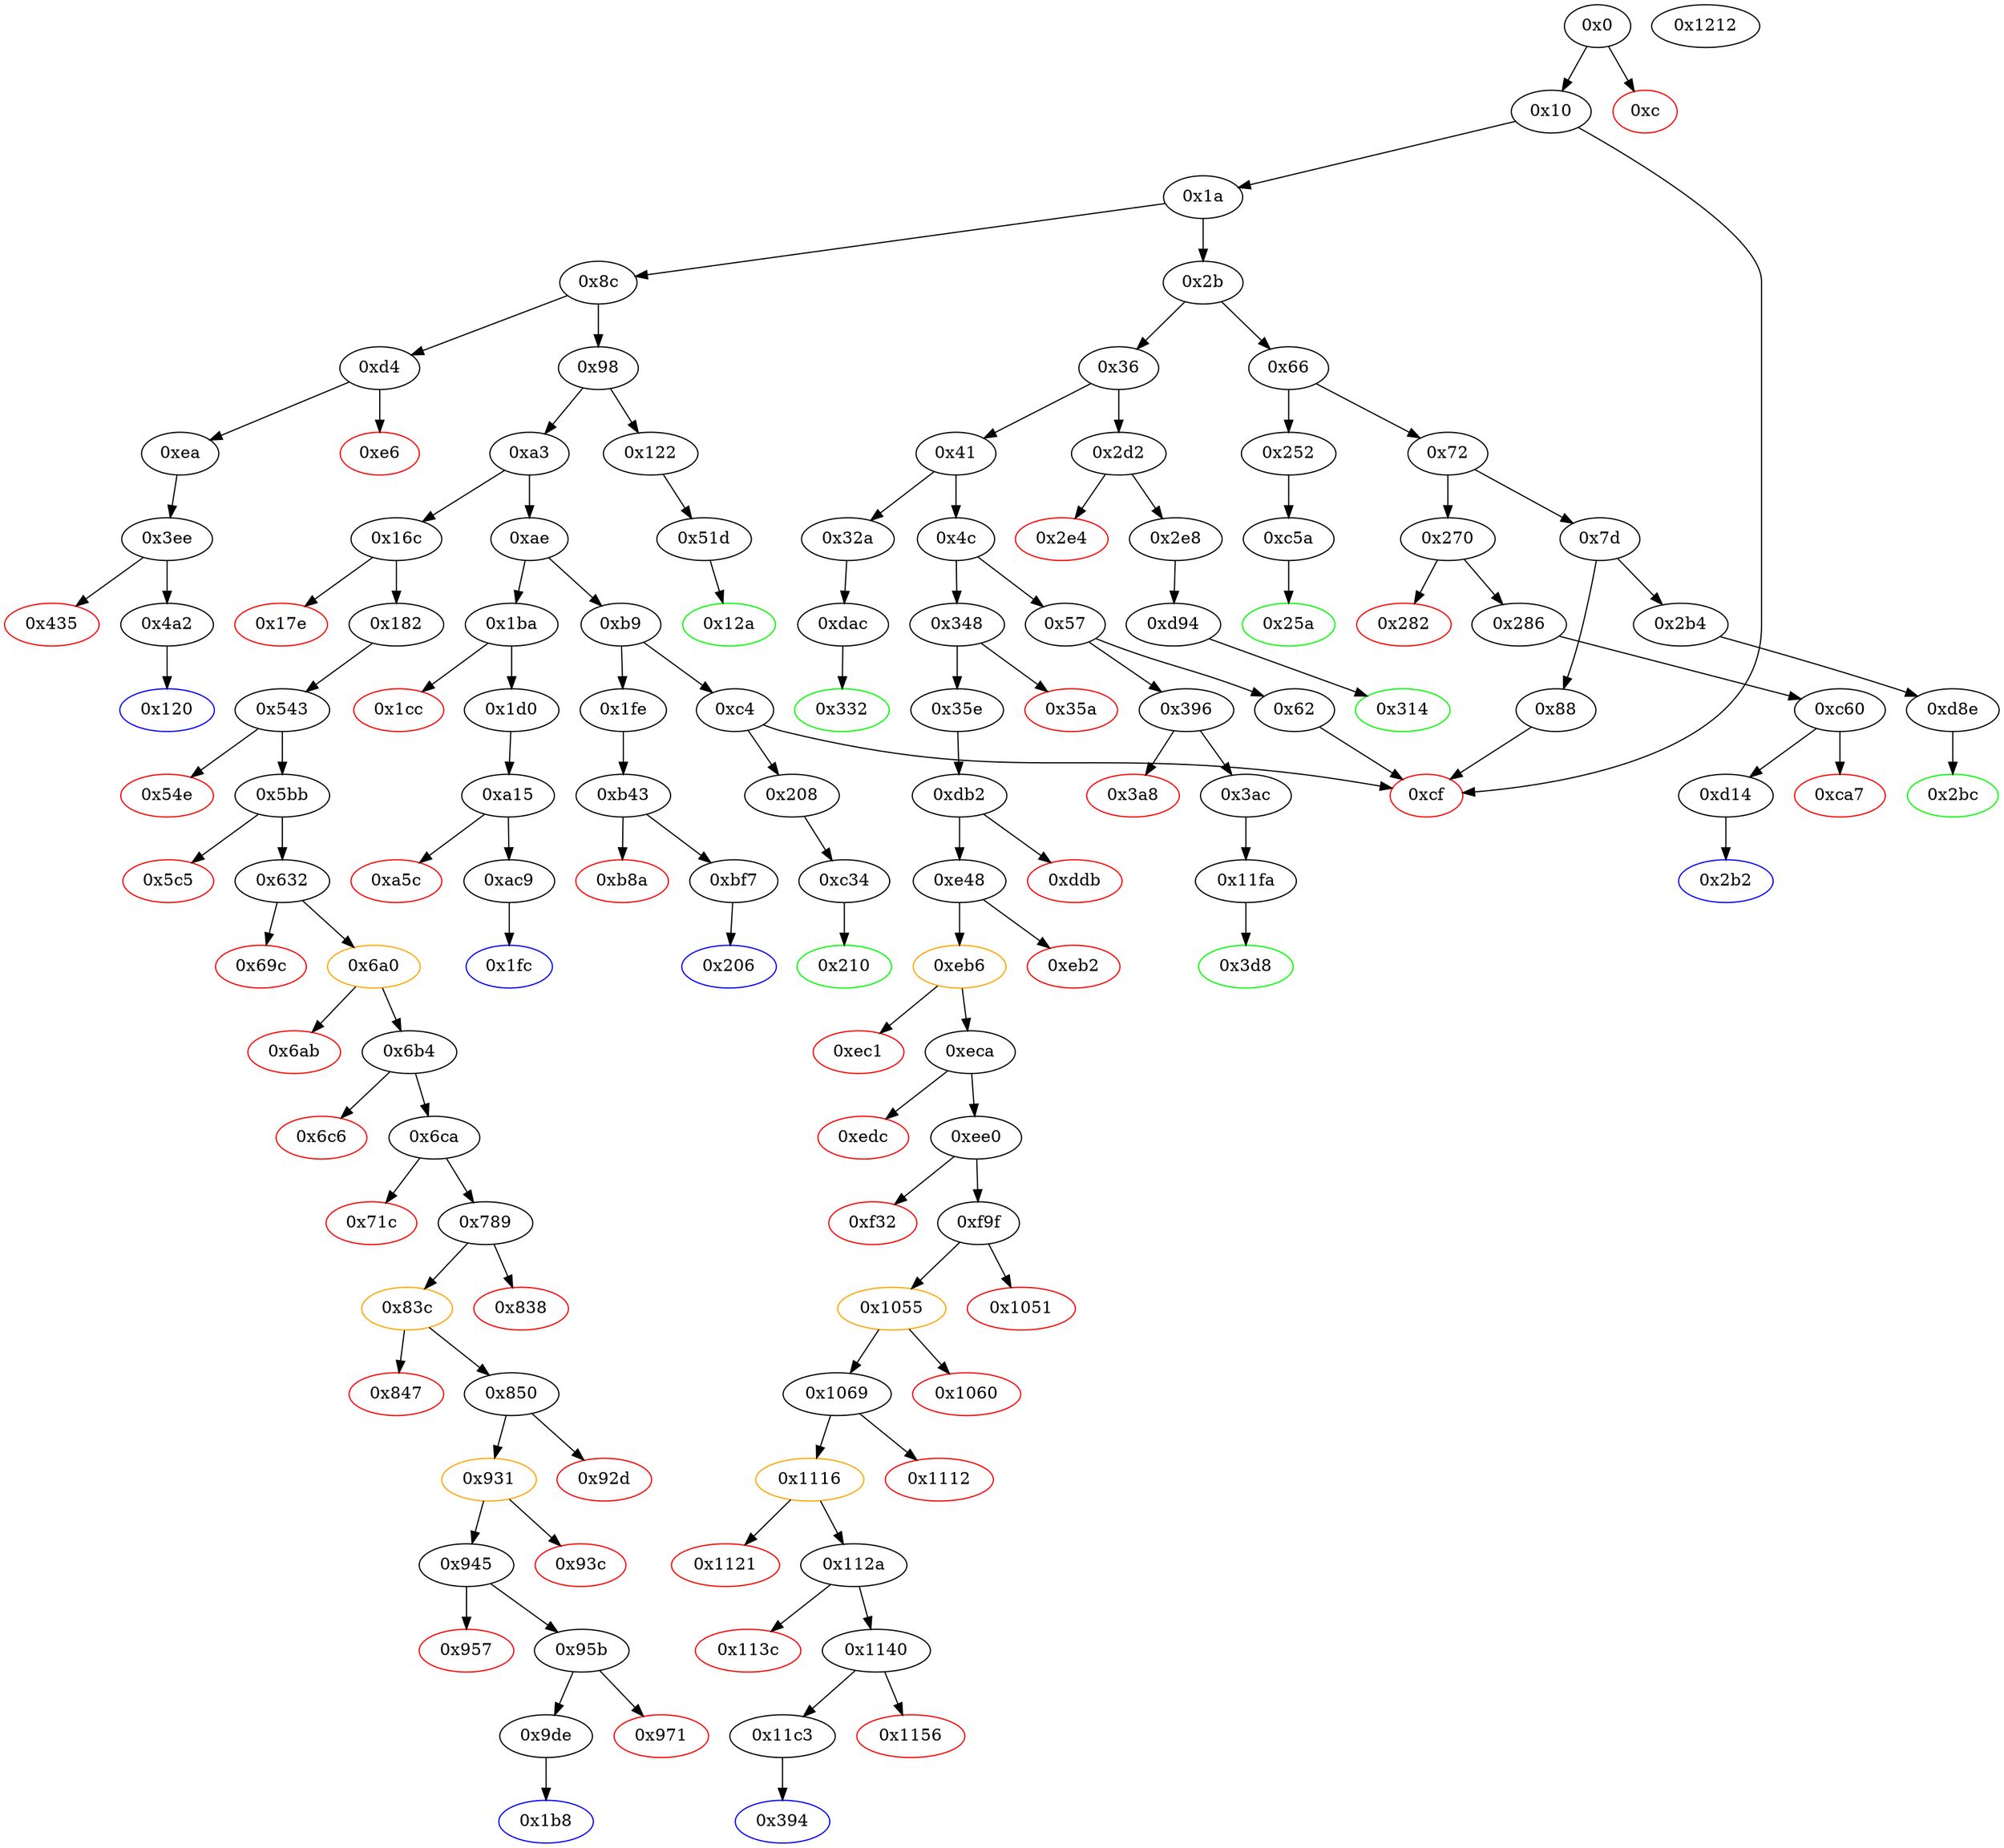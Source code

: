 strict digraph "" {
"0x3a8" [color=red, fillcolor=white, id="0x3a8", style=filled, tooltip="Block 0x3a8\n[0x3a8:0x3ab]\n---\nPredecessors: [0x396]\nSuccessors: []\n---\n0x3a8 PUSH1 0x0\n0x3aa DUP1\n0x3ab REVERT\n---\n0x3a8: V237 = 0x0\n0x3ab: REVERT 0x0 0x0\n---\nEntry stack: [V13, 0x3d8, 0x4, V232]\nStack pops: 0\nStack additions: []\nExit stack: [V13, 0x3d8, 0x4, V232]\n\nDef sites:\nV13: {0x1a.0x1f}\n0x3d8: {0x396.0x397}\n0x4: {0x396.0x39a}\nV232: {0x396.0x39e}\n"];
"0x1069" [fillcolor=white, id="0x1069", style=filled, tooltip="Block 0x1069\n[0x1069:0x1111]\n---\nPredecessors: [0x1055]\nSuccessors: [0x1112, 0x1116]\n---\n0x1069 JUMPDEST\n0x106a POP\n0x106b POP\n0x106c POP\n0x106d POP\n0x106e PUSH1 0x3\n0x1070 PUSH1 0x0\n0x1072 SWAP1\n0x1073 SLOAD\n0x1074 SWAP1\n0x1075 PUSH2 0x100\n0x1078 EXP\n0x1079 SWAP1\n0x107a DIV\n0x107b PUSH20 0xffffffffffffffffffffffffffffffffffffffff\n0x1090 AND\n0x1091 PUSH20 0xffffffffffffffffffffffffffffffffffffffff\n0x10a6 AND\n0x10a7 PUSH4 0xa9059cbb\n0x10ac DUP4\n0x10ad DUP4\n0x10ae PUSH1 0x40\n0x10b0 MLOAD\n0x10b1 DUP4\n0x10b2 PUSH4 0xffffffff\n0x10b7 AND\n0x10b8 PUSH1 0xe0\n0x10ba SHL\n0x10bb DUP2\n0x10bc MSTORE\n0x10bd PUSH1 0x4\n0x10bf ADD\n0x10c0 DUP1\n0x10c1 DUP4\n0x10c2 PUSH20 0xffffffffffffffffffffffffffffffffffffffff\n0x10d7 AND\n0x10d8 PUSH20 0xffffffffffffffffffffffffffffffffffffffff\n0x10ed AND\n0x10ee DUP2\n0x10ef MSTORE\n0x10f0 PUSH1 0x20\n0x10f2 ADD\n0x10f3 DUP3\n0x10f4 DUP2\n0x10f5 MSTORE\n0x10f6 PUSH1 0x20\n0x10f8 ADD\n0x10f9 SWAP3\n0x10fa POP\n0x10fb POP\n0x10fc POP\n0x10fd PUSH1 0x20\n0x10ff PUSH1 0x40\n0x1101 MLOAD\n0x1102 DUP1\n0x1103 DUP4\n0x1104 SUB\n0x1105 DUP2\n0x1106 PUSH1 0x0\n0x1108 DUP8\n0x1109 DUP1\n0x110a EXTCODESIZE\n0x110b ISZERO\n0x110c DUP1\n0x110d ISZERO\n0x110e PUSH2 0x1116\n0x1111 JUMPI\n---\n0x1069: JUMPDEST \n0x106e: V987 = 0x3\n0x1070: V988 = 0x0\n0x1073: V989 = S[0x3]\n0x1075: V990 = 0x100\n0x1078: V991 = EXP 0x100 0x0\n0x107a: V992 = DIV V989 0x1\n0x107b: V993 = 0xffffffffffffffffffffffffffffffffffffffff\n0x1090: V994 = AND 0xffffffffffffffffffffffffffffffffffffffff V992\n0x1091: V995 = 0xffffffffffffffffffffffffffffffffffffffff\n0x10a6: V996 = AND 0xffffffffffffffffffffffffffffffffffffffff V994\n0x10a7: V997 = 0xa9059cbb\n0x10ae: V998 = 0x40\n0x10b0: V999 = M[0x40]\n0x10b2: V1000 = 0xffffffff\n0x10b7: V1001 = AND 0xffffffff 0xa9059cbb\n0x10b8: V1002 = 0xe0\n0x10ba: V1003 = SHL 0xe0 0xa9059cbb\n0x10bc: M[V999] = 0xa9059cbb00000000000000000000000000000000000000000000000000000000\n0x10bd: V1004 = 0x4\n0x10bf: V1005 = ADD 0x4 V999\n0x10c2: V1006 = 0xffffffffffffffffffffffffffffffffffffffff\n0x10d7: V1007 = AND 0xffffffffffffffffffffffffffffffffffffffff V222\n0x10d8: V1008 = 0xffffffffffffffffffffffffffffffffffffffff\n0x10ed: V1009 = AND 0xffffffffffffffffffffffffffffffffffffffff V1007\n0x10ef: M[V1005] = V1009\n0x10f0: V1010 = 0x20\n0x10f2: V1011 = ADD 0x20 V1005\n0x10f5: M[V1011] = V225\n0x10f6: V1012 = 0x20\n0x10f8: V1013 = ADD 0x20 V1011\n0x10fd: V1014 = 0x20\n0x10ff: V1015 = 0x40\n0x1101: V1016 = M[0x40]\n0x1104: V1017 = SUB V1013 V1016\n0x1106: V1018 = 0x0\n0x110a: V1019 = EXTCODESIZE V996\n0x110b: V1020 = ISZERO V1019\n0x110d: V1021 = ISZERO V1020\n0x110e: V1022 = 0x1116\n0x1111: JUMPI 0x1116 V1021\n---\nEntry stack: [V13, 0x394, V222, V225, V943, 0x7cdd3fde, V967, V980]\nStack pops: 6\nStack additions: [S5, S4, V996, 0xa9059cbb, V1013, 0x20, V1016, V1017, V1016, 0x0, V996, V1020]\nExit stack: [V13, 0x394, V222, V225, V996, 0xa9059cbb, V1013, 0x20, V1016, V1017, V1016, 0x0, V996, V1020]\n\nDef sites:\nV13: {0x1a.0x1f}\n0x394: {0x348.0x349}\nV222: {0x35e.0x37a}\nV225: {0x35e.0x384}\nV943: {0xf9f.0xfd8}\n0x7cdd3fde: {0xf9f.0xfd9}\nV967: {0xf9f.0x1036}\nV980: {0x1055.0x1059}\n"];
"0x120" [color=blue, fillcolor=white, id="0x120", style=filled, tooltip="Block 0x120\n[0x120:0x121]\n---\nPredecessors: [0x4a2]\nSuccessors: []\n---\n0x120 JUMPDEST\n0x121 STOP\n---\n0x120: JUMPDEST \n0x121: STOP \n---\nEntry stack: [V13]\nStack pops: 0\nStack additions: []\nExit stack: [V13]\n\nDef sites:\nV13: {0x1a.0x1f}\n"];
"0x1b8" [color=blue, fillcolor=white, id="0x1b8", style=filled, tooltip="Block 0x1b8\n[0x1b8:0x1b9]\n---\nPredecessors: [0x9de]\nSuccessors: []\n---\n0x1b8 JUMPDEST\n0x1b9 STOP\n---\n0x1b8: JUMPDEST \n0x1b9: STOP \n---\nEntry stack: [V13]\nStack pops: 0\nStack additions: []\nExit stack: [V13]\n\nDef sites:\nV13: {0x1a.0x1f}\n"];
"0x435" [color=red, fillcolor=white, id="0x435", style=filled, tooltip="Block 0x435\n[0x435:0x4a1]\n---\nPredecessors: [0x3ee]\nSuccessors: []\n---\n0x435 PUSH1 0x40\n0x437 MLOAD\n0x438 PUSH32 0x8c379a000000000000000000000000000000000000000000000000000000000\n0x459 DUP2\n0x45a MSTORE\n0x45b PUSH1 0x4\n0x45d ADD\n0x45e DUP1\n0x45f DUP1\n0x460 PUSH1 0x20\n0x462 ADD\n0x463 DUP3\n0x464 DUP2\n0x465 SUB\n0x466 DUP3\n0x467 MSTORE\n0x468 PUSH1 0x17\n0x46a DUP2\n0x46b MSTORE\n0x46c PUSH1 0x20\n0x46e ADD\n0x46f DUP1\n0x470 PUSH32 0x47656d4a6f696e362f6e6f742d617574686f72697a6564000000000000000000\n0x491 DUP2\n0x492 MSTORE\n0x493 POP\n0x494 PUSH1 0x20\n0x496 ADD\n0x497 SWAP2\n0x498 POP\n0x499 POP\n0x49a PUSH1 0x40\n0x49c MLOAD\n0x49d DUP1\n0x49e SWAP2\n0x49f SUB\n0x4a0 SWAP1\n0x4a1 REVERT\n---\n0x435: V268 = 0x40\n0x437: V269 = M[0x40]\n0x438: V270 = 0x8c379a000000000000000000000000000000000000000000000000000000000\n0x45a: M[V269] = 0x8c379a000000000000000000000000000000000000000000000000000000000\n0x45b: V271 = 0x4\n0x45d: V272 = ADD 0x4 V269\n0x460: V273 = 0x20\n0x462: V274 = ADD 0x20 V272\n0x465: V275 = SUB V274 V272\n0x467: M[V272] = V275\n0x468: V276 = 0x17\n0x46b: M[V274] = 0x17\n0x46c: V277 = 0x20\n0x46e: V278 = ADD 0x20 V274\n0x470: V279 = 0x47656d4a6f696e362f6e6f742d617574686f72697a6564000000000000000000\n0x492: M[V278] = 0x47656d4a6f696e362f6e6f742d617574686f72697a6564000000000000000000\n0x494: V280 = 0x20\n0x496: V281 = ADD 0x20 V278\n0x49a: V282 = 0x40\n0x49c: V283 = M[0x40]\n0x49f: V284 = SUB V281 V283\n0x4a1: REVERT V283 V284\n---\nEntry stack: [V13, 0x120, V74, V77]\nStack pops: 0\nStack additions: []\nExit stack: [V13, 0x120, V74, V77]\n\nDef sites:\nV13: {0x1a.0x1f}\n0x120: {0xd4.0xd5}\nV74: {0xea.0x106}\nV77: {0xea.0x110}\n"];
"0x98" [fillcolor=white, id="0x98", style=filled, tooltip="Block 0x98\n[0x98:0xa2]\n---\nPredecessors: [0x8c]\nSuccessors: [0xa3, 0x122]\n---\n0x98 DUP1\n0x99 PUSH4 0x36569e77\n0x9e EQ\n0x9f PUSH2 0x122\n0xa2 JUMPI\n---\n0x99: V46 = 0x36569e77\n0x9e: V47 = EQ 0x36569e77 V13\n0x9f: V48 = 0x122\n0xa2: JUMPI 0x122 V47\n---\nEntry stack: [V13]\nStack pops: 1\nStack additions: [S0]\nExit stack: [V13]\n\nDef sites:\nV13: {0x1a.0x1f}\n"];
"0x11fa" [fillcolor=white, id="0x11fa", style=filled, tooltip="Block 0x11fa\n[0x11fa:0x1211]\n---\nPredecessors: [0x3ac]\nSuccessors: [0x3d8]\n---\n0x11fa JUMPDEST\n0x11fb PUSH1 0x6\n0x11fd PUSH1 0x20\n0x11ff MSTORE\n0x1200 DUP1\n0x1201 PUSH1 0x0\n0x1203 MSTORE\n0x1204 PUSH1 0x40\n0x1206 PUSH1 0x0\n0x1208 SHA3\n0x1209 PUSH1 0x0\n0x120b SWAP2\n0x120c POP\n0x120d SWAP1\n0x120e POP\n0x120f SLOAD\n0x1210 DUP2\n0x1211 JUMP\n---\n0x11fa: JUMPDEST \n0x11fb: V1087 = 0x6\n0x11fd: V1088 = 0x20\n0x11ff: M[0x20] = 0x6\n0x1201: V1089 = 0x0\n0x1203: M[0x0] = V241\n0x1204: V1090 = 0x40\n0x1206: V1091 = 0x0\n0x1208: V1092 = SHA3 0x0 0x40\n0x1209: V1093 = 0x0\n0x120f: V1094 = S[V1092]\n0x1211: JUMP 0x3d8\n---\nEntry stack: [V13, 0x3d8, V241]\nStack pops: 2\nStack additions: [S1, V1094]\nExit stack: [V13, 0x3d8, V1094]\n\nDef sites:\nV13: {0x1a.0x1f}\n0x3d8: {0x396.0x397}\nV241: {0x3ac.0x3c8}\n"];
"0x9de" [fillcolor=white, id="0x9de", style=filled, tooltip="Block 0x9de\n[0x9de:0xa14]\n---\nPredecessors: [0x95b]\nSuccessors: [0x1b8]\n---\n0x9de JUMPDEST\n0x9df MSIZE\n0x9e0 PUSH2 0x120\n0x9e3 DUP2\n0x9e4 ADD\n0x9e5 PUSH1 0x40\n0x9e7 MSTORE\n0x9e8 PUSH1 0x20\n0x9ea DUP2\n0x9eb MSTORE\n0x9ec PUSH1 0xe0\n0x9ee PUSH1 0x20\n0x9f0 DUP3\n0x9f1 ADD\n0x9f2 MSTORE\n0x9f3 PUSH1 0xe0\n0x9f5 PUSH1 0x0\n0x9f7 PUSH1 0x40\n0x9f9 DUP4\n0x9fa ADD\n0x9fb CALLDATACOPY\n0x9fc PUSH1 0x24\n0x9fe CALLDATALOAD\n0x9ff PUSH1 0x4\n0xa01 CALLDATALOAD\n0xa02 CALLER\n0xa03 PUSH1 0x0\n0xa05 CALLDATALOAD\n0xa06 PUSH1 0xe0\n0xa08 SHR\n0xa09 PUSH1 0xe0\n0xa0b SHL\n0xa0c PUSH2 0x120\n0xa0f DUP6\n0xa10 LOG4\n0xa11 POP\n0xa12 POP\n0xa13 POP\n0xa14 JUMP\n---\n0x9de: JUMPDEST \n0x9df: V588 = MSIZE\n0x9e0: V589 = 0x120\n0x9e4: V590 = ADD V588 0x120\n0x9e5: V591 = 0x40\n0x9e7: M[0x40] = V590\n0x9e8: V592 = 0x20\n0x9eb: M[V588] = 0x20\n0x9ec: V593 = 0xe0\n0x9ee: V594 = 0x20\n0x9f1: V595 = ADD V588 0x20\n0x9f2: M[V595] = 0xe0\n0x9f3: V596 = 0xe0\n0x9f5: V597 = 0x0\n0x9f7: V598 = 0x40\n0x9fa: V599 = ADD V588 0x40\n0x9fb: CALLDATACOPY V599 0x0 0xe0\n0x9fc: V600 = 0x24\n0x9fe: V601 = CALLDATALOAD 0x24\n0x9ff: V602 = 0x4\n0xa01: V603 = CALLDATALOAD 0x4\n0xa02: V604 = CALLER\n0xa03: V605 = 0x0\n0xa05: V606 = CALLDATALOAD 0x0\n0xa06: V607 = 0xe0\n0xa08: V608 = SHR 0xe0 V606\n0xa09: V609 = 0xe0\n0xa0b: V610 = SHL 0xe0 V608\n0xa0c: V611 = 0x120\n0xa10: LOG V588 0x120 V610 V604 V603 V601\n0xa14: JUMP 0x1b8\n---\nEntry stack: [V13, 0x1b8, V106, V109]\nStack pops: 3\nStack additions: []\nExit stack: [V13]\n\nDef sites:\nV13: {0x1a.0x1f}\n0x1b8: {0x16c.0x16d}\nV106: {0x182.0x19e}\nV109: {0x182.0x1a8}\n"];
"0x66" [fillcolor=white, id="0x66", style=filled, tooltip="Block 0x66\n[0x66:0x71]\n---\nPredecessors: [0x2b]\nSuccessors: [0x72, 0x252]\n---\n0x66 JUMPDEST\n0x67 DUP1\n0x68 PUSH4 0x957aa58c\n0x6d EQ\n0x6e PUSH2 0x252\n0x71 JUMPI\n---\n0x66: JUMPDEST \n0x68: V33 = 0x957aa58c\n0x6d: V34 = EQ 0x957aa58c V13\n0x6e: V35 = 0x252\n0x71: JUMPI 0x252 V34\n---\nEntry stack: [V13]\nStack pops: 1\nStack additions: [S0]\nExit stack: [V13]\n\nDef sites:\nV13: {0x1a.0x1f}\n"];
"0xddb" [color=red, fillcolor=white, id="0xddb", style=filled, tooltip="Block 0xddb\n[0xddb:0xe47]\n---\nPredecessors: [0xdb2]\nSuccessors: []\n---\n0xddb PUSH1 0x40\n0xddd MLOAD\n0xdde PUSH32 0x8c379a000000000000000000000000000000000000000000000000000000000\n0xdff DUP2\n0xe00 MSTORE\n0xe01 PUSH1 0x4\n0xe03 ADD\n0xe04 DUP1\n0xe05 DUP1\n0xe06 PUSH1 0x20\n0xe08 ADD\n0xe09 DUP3\n0xe0a DUP2\n0xe0b SUB\n0xe0c DUP3\n0xe0d MSTORE\n0xe0e PUSH1 0x11\n0xe10 DUP2\n0xe11 MSTORE\n0xe12 PUSH1 0x20\n0xe14 ADD\n0xe15 DUP1\n0xe16 PUSH32 0x47656d4a6f696e362f6f766572666c6f77000000000000000000000000000000\n0xe37 DUP2\n0xe38 MSTORE\n0xe39 POP\n0xe3a PUSH1 0x20\n0xe3c ADD\n0xe3d SWAP2\n0xe3e POP\n0xe3f POP\n0xe40 PUSH1 0x40\n0xe42 MLOAD\n0xe43 DUP1\n0xe44 SWAP2\n0xe45 SUB\n0xe46 SWAP1\n0xe47 REVERT\n---\n0xddb: V835 = 0x40\n0xddd: V836 = M[0x40]\n0xdde: V837 = 0x8c379a000000000000000000000000000000000000000000000000000000000\n0xe00: M[V836] = 0x8c379a000000000000000000000000000000000000000000000000000000000\n0xe01: V838 = 0x4\n0xe03: V839 = ADD 0x4 V836\n0xe06: V840 = 0x20\n0xe08: V841 = ADD 0x20 V839\n0xe0b: V842 = SUB V841 V839\n0xe0d: M[V839] = V842\n0xe0e: V843 = 0x11\n0xe11: M[V841] = 0x11\n0xe12: V844 = 0x20\n0xe14: V845 = ADD 0x20 V841\n0xe16: V846 = 0x47656d4a6f696e362f6f766572666c6f77000000000000000000000000000000\n0xe38: M[V845] = 0x47656d4a6f696e362f6f766572666c6f77000000000000000000000000000000\n0xe3a: V847 = 0x20\n0xe3c: V848 = ADD 0x20 V845\n0xe40: V849 = 0x40\n0xe42: V850 = M[0x40]\n0xe45: V851 = SUB V848 V850\n0xe47: REVERT V850 V851\n---\nEntry stack: [V13, 0x394, V222, V225]\nStack pops: 0\nStack additions: []\nExit stack: [V13, 0x394, V222, V225]\n\nDef sites:\nV13: {0x1a.0x1f}\n0x394: {0x348.0x349}\nV222: {0x35e.0x37a}\nV225: {0x35e.0x384}\n"];
"0x1116" [color=orange, fillcolor=white, id="0x1116", style=filled, tooltip="Block 0x1116\n[0x1116:0x1120]\n---\nPredecessors: [0x1069]\nSuccessors: [0x1121, 0x112a]\n---\n0x1116 JUMPDEST\n0x1117 POP\n0x1118 GAS\n0x1119 CALL\n0x111a ISZERO\n0x111b DUP1\n0x111c ISZERO\n0x111d PUSH2 0x112a\n0x1120 JUMPI\n---\n0x1116: JUMPDEST \n0x1118: V1024 = GAS\n0x1119: V1025 = CALL V1024 V996 0x0 V1016 V1017 V1016 0x20\n0x111a: V1026 = ISZERO V1025\n0x111c: V1027 = ISZERO V1026\n0x111d: V1028 = 0x112a\n0x1120: JUMPI 0x112a V1027\n---\nEntry stack: [V13, 0x394, V222, V225, V996, 0xa9059cbb, V1013, 0x20, V1016, V1017, V1016, 0x0, V996, V1020]\nStack pops: 7\nStack additions: [V1026]\nExit stack: [V13, 0x394, V222, V225, V996, 0xa9059cbb, V1013, V1026]\n\nDef sites:\nV13: {0x1a.0x1f}\n0x394: {0x348.0x349}\nV222: {0x35e.0x37a}\nV225: {0x35e.0x384}\nV996: {0x1069.0x10a6}\n0xa9059cbb: {0x1069.0x10a7}\nV1013: {0x1069.0x10f8}\n0x20: {0x1069.0x10fd}\nV1016: {0x1069.0x1101}\nV1017: {0x1069.0x1104}\nV1016: {0x1069.0x1101}\n0x0: {0x1069.0x1106}\nV996: {0x1069.0x10a6}\nV1020: {0x1069.0x110b}\n"];
"0x11c3" [fillcolor=white, id="0x11c3", style=filled, tooltip="Block 0x11c3\n[0x11c3:0x11f9]\n---\nPredecessors: [0x1140]\nSuccessors: [0x394]\n---\n0x11c3 JUMPDEST\n0x11c4 MSIZE\n0x11c5 PUSH2 0x120\n0x11c8 DUP2\n0x11c9 ADD\n0x11ca PUSH1 0x40\n0x11cc MSTORE\n0x11cd PUSH1 0x20\n0x11cf DUP2\n0x11d0 MSTORE\n0x11d1 PUSH1 0xe0\n0x11d3 PUSH1 0x20\n0x11d5 DUP3\n0x11d6 ADD\n0x11d7 MSTORE\n0x11d8 PUSH1 0xe0\n0x11da PUSH1 0x0\n0x11dc PUSH1 0x40\n0x11de DUP4\n0x11df ADD\n0x11e0 CALLDATACOPY\n0x11e1 PUSH1 0x24\n0x11e3 CALLDATALOAD\n0x11e4 PUSH1 0x4\n0x11e6 CALLDATALOAD\n0x11e7 CALLER\n0x11e8 PUSH1 0x0\n0x11ea CALLDATALOAD\n0x11eb PUSH1 0xe0\n0x11ed SHR\n0x11ee PUSH1 0xe0\n0x11f0 SHL\n0x11f1 PUSH2 0x120\n0x11f4 DUP6\n0x11f5 LOG4\n0x11f6 POP\n0x11f7 POP\n0x11f8 POP\n0x11f9 JUMP\n---\n0x11c3: JUMPDEST \n0x11c4: V1063 = MSIZE\n0x11c5: V1064 = 0x120\n0x11c9: V1065 = ADD V1063 0x120\n0x11ca: V1066 = 0x40\n0x11cc: M[0x40] = V1065\n0x11cd: V1067 = 0x20\n0x11d0: M[V1063] = 0x20\n0x11d1: V1068 = 0xe0\n0x11d3: V1069 = 0x20\n0x11d6: V1070 = ADD V1063 0x20\n0x11d7: M[V1070] = 0xe0\n0x11d8: V1071 = 0xe0\n0x11da: V1072 = 0x0\n0x11dc: V1073 = 0x40\n0x11df: V1074 = ADD V1063 0x40\n0x11e0: CALLDATACOPY V1074 0x0 0xe0\n0x11e1: V1075 = 0x24\n0x11e3: V1076 = CALLDATALOAD 0x24\n0x11e4: V1077 = 0x4\n0x11e6: V1078 = CALLDATALOAD 0x4\n0x11e7: V1079 = CALLER\n0x11e8: V1080 = 0x0\n0x11ea: V1081 = CALLDATALOAD 0x0\n0x11eb: V1082 = 0xe0\n0x11ed: V1083 = SHR 0xe0 V1081\n0x11ee: V1084 = 0xe0\n0x11f0: V1085 = SHL 0xe0 V1083\n0x11f1: V1086 = 0x120\n0x11f5: LOG V1063 0x120 V1085 V1079 V1078 V1076\n0x11f9: JUMP 0x394\n---\nEntry stack: [V13, 0x394, V222, V225]\nStack pops: 3\nStack additions: []\nExit stack: [V13]\n\nDef sites:\nV13: {0x1a.0x1f}\n0x394: {0x348.0x349}\nV222: {0x35e.0x37a}\nV225: {0x35e.0x384}\n"];
"0xe6" [color=red, fillcolor=white, id="0xe6", style=filled, tooltip="Block 0xe6\n[0xe6:0xe9]\n---\nPredecessors: [0xd4]\nSuccessors: []\n---\n0xe6 PUSH1 0x0\n0xe8 DUP1\n0xe9 REVERT\n---\n0xe6: V70 = 0x0\n0xe9: REVERT 0x0 0x0\n---\nEntry stack: [V13, 0x120, 0x4, V65]\nStack pops: 0\nStack additions: []\nExit stack: [V13, 0x120, 0x4, V65]\n\nDef sites:\nV13: {0x1a.0x1f}\n0x120: {0xd4.0xd5}\n0x4: {0xd4.0xd8}\nV65: {0xd4.0xdc}\n"];
"0x3ee" [fillcolor=white, id="0x3ee", style=filled, tooltip="Block 0x3ee\n[0x3ee:0x434]\n---\nPredecessors: [0xea]\nSuccessors: [0x435, 0x4a2]\n---\n0x3ee JUMPDEST\n0x3ef PUSH1 0x1\n0x3f1 PUSH1 0x0\n0x3f3 DUP1\n0x3f4 CALLER\n0x3f5 PUSH20 0xffffffffffffffffffffffffffffffffffffffff\n0x40a AND\n0x40b PUSH20 0xffffffffffffffffffffffffffffffffffffffff\n0x420 AND\n0x421 DUP2\n0x422 MSTORE\n0x423 PUSH1 0x20\n0x425 ADD\n0x426 SWAP1\n0x427 DUP2\n0x428 MSTORE\n0x429 PUSH1 0x20\n0x42b ADD\n0x42c PUSH1 0x0\n0x42e SHA3\n0x42f SLOAD\n0x430 EQ\n0x431 PUSH2 0x4a2\n0x434 JUMPI\n---\n0x3ee: JUMPDEST \n0x3ef: V252 = 0x1\n0x3f1: V253 = 0x0\n0x3f4: V254 = CALLER\n0x3f5: V255 = 0xffffffffffffffffffffffffffffffffffffffff\n0x40a: V256 = AND 0xffffffffffffffffffffffffffffffffffffffff V254\n0x40b: V257 = 0xffffffffffffffffffffffffffffffffffffffff\n0x420: V258 = AND 0xffffffffffffffffffffffffffffffffffffffff V256\n0x422: M[0x0] = V258\n0x423: V259 = 0x20\n0x425: V260 = ADD 0x20 0x0\n0x428: M[0x20] = 0x0\n0x429: V261 = 0x20\n0x42b: V262 = ADD 0x20 0x20\n0x42c: V263 = 0x0\n0x42e: V264 = SHA3 0x0 0x40\n0x42f: V265 = S[V264]\n0x430: V266 = EQ V265 0x1\n0x431: V267 = 0x4a2\n0x434: JUMPI 0x4a2 V266\n---\nEntry stack: [V13, 0x120, V74, V77]\nStack pops: 0\nStack additions: []\nExit stack: [V13, 0x120, V74, V77]\n\nDef sites:\nV13: {0x1a.0x1f}\n0x120: {0xd4.0xd5}\nV74: {0xea.0x106}\nV77: {0xea.0x110}\n"];
"0xdac" [fillcolor=white, id="0xdac", style=filled, tooltip="Block 0xdac\n[0xdac:0xdb1]\n---\nPredecessors: [0x32a]\nSuccessors: [0x332]\n---\n0xdac JUMPDEST\n0xdad PUSH1 0x2\n0xdaf SLOAD\n0xdb0 DUP2\n0xdb1 JUMP\n---\n0xdac: JUMPDEST \n0xdad: V829 = 0x2\n0xdaf: V830 = S[0x2]\n0xdb1: JUMP 0x332\n---\nEntry stack: [V13, 0x332]\nStack pops: 1\nStack additions: [S0, V830]\nExit stack: [V13, 0x332, V830]\n\nDef sites:\nV13: {0x1a.0x1f}\n0x332: {0x32a.0x32b}\n"];
"0xec1" [color=red, fillcolor=white, id="0xec1", style=filled, tooltip="Block 0xec1\n[0xec1:0xec9]\n---\nPredecessors: [0xeb6]\nSuccessors: []\n---\n0xec1 RETURNDATASIZE\n0xec2 PUSH1 0x0\n0xec4 DUP1\n0xec5 RETURNDATACOPY\n0xec6 RETURNDATASIZE\n0xec7 PUSH1 0x0\n0xec9 REVERT\n---\n0xec1: V888 = RETURNDATASIZE\n0xec2: V889 = 0x0\n0xec5: RETURNDATACOPY 0x0 0x0 V888\n0xec6: V890 = RETURNDATASIZE\n0xec7: V891 = 0x0\n0xec9: REVERT 0x0 V890\n---\nEntry stack: [V13, 0x394, V222, V225, 0x1, 0x6, 0x0, V864, 0x5c60da1b, V873, V885]\nStack pops: 0\nStack additions: []\nExit stack: [V13, 0x394, V222, V225, 0x1, 0x6, 0x0, V864, 0x5c60da1b, V873, V885]\n\nDef sites:\nV13: {0x1a.0x1f}\n0x394: {0x348.0x349}\nV222: {0x35e.0x37a}\nV225: {0x35e.0x384}\n0x1: {0xe48.0xe49}\n0x6: {0xe48.0xe4b}\n0x0: {0xe48.0xe4d}\nV864: {0xe48.0xe87}\n0x5c60da1b: {0xe48.0xe88}\nV873: {0xe48.0xe9e}\nV885: {0xeb6.0xeba}\n"];
"0x12a" [color=green, fillcolor=white, id="0x12a", style=filled, tooltip="Block 0x12a\n[0x12a:0x16b]\n---\nPredecessors: [0x51d]\nSuccessors: []\n---\n0x12a JUMPDEST\n0x12b PUSH1 0x40\n0x12d MLOAD\n0x12e DUP1\n0x12f DUP3\n0x130 PUSH20 0xffffffffffffffffffffffffffffffffffffffff\n0x145 AND\n0x146 PUSH20 0xffffffffffffffffffffffffffffffffffffffff\n0x15b AND\n0x15c DUP2\n0x15d MSTORE\n0x15e PUSH1 0x20\n0x160 ADD\n0x161 SWAP2\n0x162 POP\n0x163 POP\n0x164 PUSH1 0x40\n0x166 MLOAD\n0x167 DUP1\n0x168 SWAP2\n0x169 SUB\n0x16a SWAP1\n0x16b RETURN\n---\n0x12a: JUMPDEST \n0x12b: V83 = 0x40\n0x12d: V84 = M[0x40]\n0x130: V85 = 0xffffffffffffffffffffffffffffffffffffffff\n0x145: V86 = AND 0xffffffffffffffffffffffffffffffffffffffff V328\n0x146: V87 = 0xffffffffffffffffffffffffffffffffffffffff\n0x15b: V88 = AND 0xffffffffffffffffffffffffffffffffffffffff V86\n0x15d: M[V84] = V88\n0x15e: V89 = 0x20\n0x160: V90 = ADD 0x20 V84\n0x164: V91 = 0x40\n0x166: V92 = M[0x40]\n0x169: V93 = SUB V90 V92\n0x16b: RETURN V92 V93\n---\nEntry stack: [V13, 0x12a, V328]\nStack pops: 1\nStack additions: []\nExit stack: [V13, 0x12a]\n\nDef sites:\nV13: {0x1a.0x1f}\n0x12a: {0x122.0x123}\nV328: {0x51d.0x540}\n"];
"0xeca" [fillcolor=white, id="0xeca", style=filled, tooltip="Block 0xeca\n[0xeca:0xedb]\n---\nPredecessors: [0xeb6]\nSuccessors: [0xedc, 0xee0]\n---\n0xeca JUMPDEST\n0xecb POP\n0xecc POP\n0xecd POP\n0xece POP\n0xecf PUSH1 0x40\n0xed1 MLOAD\n0xed2 RETURNDATASIZE\n0xed3 PUSH1 0x20\n0xed5 DUP2\n0xed6 LT\n0xed7 ISZERO\n0xed8 PUSH2 0xee0\n0xedb JUMPI\n---\n0xeca: JUMPDEST \n0xecf: V892 = 0x40\n0xed1: V893 = M[0x40]\n0xed2: V894 = RETURNDATASIZE\n0xed3: V895 = 0x20\n0xed6: V896 = LT V894 0x20\n0xed7: V897 = ISZERO V896\n0xed8: V898 = 0xee0\n0xedb: JUMPI 0xee0 V897\n---\nEntry stack: [V13, 0x394, V222, V225, 0x1, 0x6, 0x0, V864, 0x5c60da1b, V873, V885]\nStack pops: 4\nStack additions: [V893, V894]\nExit stack: [V13, 0x394, V222, V225, 0x1, 0x6, 0x0, V893, V894]\n\nDef sites:\nV13: {0x1a.0x1f}\n0x394: {0x348.0x349}\nV222: {0x35e.0x37a}\nV225: {0x35e.0x384}\n0x1: {0xe48.0xe49}\n0x6: {0xe48.0xe4b}\n0x0: {0xe48.0xe4d}\nV864: {0xe48.0xe87}\n0x5c60da1b: {0xe48.0xe88}\nV873: {0xe48.0xe9e}\nV885: {0xeb6.0xeba}\n"];
"0x1055" [color=orange, fillcolor=white, id="0x1055", style=filled, tooltip="Block 0x1055\n[0x1055:0x105f]\n---\nPredecessors: [0xf9f]\nSuccessors: [0x1060, 0x1069]\n---\n0x1055 JUMPDEST\n0x1056 POP\n0x1057 GAS\n0x1058 CALL\n0x1059 ISZERO\n0x105a DUP1\n0x105b ISZERO\n0x105c PUSH2 0x1069\n0x105f JUMPI\n---\n0x1055: JUMPDEST \n0x1057: V978 = GAS\n0x1058: V979 = CALL V978 V943 0x0 V970 V971 V970 0x0\n0x1059: V980 = ISZERO V979\n0x105b: V981 = ISZERO V980\n0x105c: V982 = 0x1069\n0x105f: JUMPI 0x1069 V981\n---\nEntry stack: [V13, 0x394, V222, V225, V943, 0x7cdd3fde, V967, 0x0, V970, V971, V970, 0x0, V943, V974]\nStack pops: 7\nStack additions: [V980]\nExit stack: [V13, 0x394, V222, V225, V943, 0x7cdd3fde, V967, V980]\n\nDef sites:\nV13: {0x1a.0x1f}\n0x394: {0x348.0x349}\nV222: {0x35e.0x37a}\nV225: {0x35e.0x384}\nV943: {0xf9f.0xfd8}\n0x7cdd3fde: {0xf9f.0xfd9}\nV967: {0xf9f.0x1036}\n0x0: {0xf9f.0x103c}\nV970: {0xf9f.0x1040}\nV971: {0xf9f.0x1043}\nV970: {0xf9f.0x1040}\n0x0: {0xf9f.0x1045}\nV943: {0xf9f.0xfd8}\nV974: {0xf9f.0x104a}\n"];
"0x1ba" [fillcolor=white, id="0x1ba", style=filled, tooltip="Block 0x1ba\n[0x1ba:0x1cb]\n---\nPredecessors: [0xae]\nSuccessors: [0x1cc, 0x1d0]\n---\n0x1ba JUMPDEST\n0x1bb PUSH2 0x1fc\n0x1be PUSH1 0x4\n0x1c0 DUP1\n0x1c1 CALLDATASIZE\n0x1c2 SUB\n0x1c3 PUSH1 0x20\n0x1c5 DUP2\n0x1c6 LT\n0x1c7 ISZERO\n0x1c8 PUSH2 0x1d0\n0x1cb JUMPI\n---\n0x1ba: JUMPDEST \n0x1bb: V113 = 0x1fc\n0x1be: V114 = 0x4\n0x1c1: V115 = CALLDATASIZE\n0x1c2: V116 = SUB V115 0x4\n0x1c3: V117 = 0x20\n0x1c6: V118 = LT V116 0x20\n0x1c7: V119 = ISZERO V118\n0x1c8: V120 = 0x1d0\n0x1cb: JUMPI 0x1d0 V119\n---\nEntry stack: [V13]\nStack pops: 0\nStack additions: [0x1fc, 0x4, V116]\nExit stack: [V13, 0x1fc, 0x4, V116]\n\nDef sites:\nV13: {0x1a.0x1f}\n"];
"0x1d0" [fillcolor=white, id="0x1d0", style=filled, tooltip="Block 0x1d0\n[0x1d0:0x1fb]\n---\nPredecessors: [0x1ba]\nSuccessors: [0xa15]\n---\n0x1d0 JUMPDEST\n0x1d1 DUP2\n0x1d2 ADD\n0x1d3 SWAP1\n0x1d4 DUP1\n0x1d5 DUP1\n0x1d6 CALLDATALOAD\n0x1d7 PUSH20 0xffffffffffffffffffffffffffffffffffffffff\n0x1ec AND\n0x1ed SWAP1\n0x1ee PUSH1 0x20\n0x1f0 ADD\n0x1f1 SWAP1\n0x1f2 SWAP3\n0x1f3 SWAP2\n0x1f4 SWAP1\n0x1f5 POP\n0x1f6 POP\n0x1f7 POP\n0x1f8 PUSH2 0xa15\n0x1fb JUMP\n---\n0x1d0: JUMPDEST \n0x1d2: V122 = ADD 0x4 V116\n0x1d6: V123 = CALLDATALOAD 0x4\n0x1d7: V124 = 0xffffffffffffffffffffffffffffffffffffffff\n0x1ec: V125 = AND 0xffffffffffffffffffffffffffffffffffffffff V123\n0x1ee: V126 = 0x20\n0x1f0: V127 = ADD 0x20 0x4\n0x1f8: V128 = 0xa15\n0x1fb: JUMP 0xa15\n---\nEntry stack: [V13, 0x1fc, 0x4, V116]\nStack pops: 2\nStack additions: [V125]\nExit stack: [V13, 0x1fc, V125]\n\nDef sites:\nV13: {0x1a.0x1f}\n0x1fc: {0x1ba.0x1bb}\n0x4: {0x1ba.0x1be}\nV116: {0x1ba.0x1c2}\n"];
"0x3d8" [color=green, fillcolor=white, id="0x3d8", style=filled, tooltip="Block 0x3d8\n[0x3d8:0x3ed]\n---\nPredecessors: [0x11fa]\nSuccessors: []\n---\n0x3d8 JUMPDEST\n0x3d9 PUSH1 0x40\n0x3db MLOAD\n0x3dc DUP1\n0x3dd DUP3\n0x3de DUP2\n0x3df MSTORE\n0x3e0 PUSH1 0x20\n0x3e2 ADD\n0x3e3 SWAP2\n0x3e4 POP\n0x3e5 POP\n0x3e6 PUSH1 0x40\n0x3e8 MLOAD\n0x3e9 DUP1\n0x3ea SWAP2\n0x3eb SUB\n0x3ec SWAP1\n0x3ed RETURN\n---\n0x3d8: JUMPDEST \n0x3d9: V245 = 0x40\n0x3db: V246 = M[0x40]\n0x3df: M[V246] = V1094\n0x3e0: V247 = 0x20\n0x3e2: V248 = ADD 0x20 V246\n0x3e6: V249 = 0x40\n0x3e8: V250 = M[0x40]\n0x3eb: V251 = SUB V248 V250\n0x3ed: RETURN V250 V251\n---\nEntry stack: [V13, 0x3d8, V1094]\nStack pops: 1\nStack additions: []\nExit stack: [V13, 0x3d8]\n\nDef sites:\nV13: {0x1a.0x1f}\n0x3d8: {0x396.0x397}\nV1094: {0x11fa.0x120f}\n"];
"0x6a0" [color=orange, fillcolor=white, id="0x6a0", style=filled, tooltip="Block 0x6a0\n[0x6a0:0x6aa]\n---\nPredecessors: [0x632]\nSuccessors: [0x6ab, 0x6b4]\n---\n0x6a0 JUMPDEST\n0x6a1 POP\n0x6a2 GAS\n0x6a3 STATICCALL\n0x6a4 ISZERO\n0x6a5 DUP1\n0x6a6 ISZERO\n0x6a7 PUSH2 0x6b4\n0x6aa JUMPI\n---\n0x6a0: JUMPDEST \n0x6a2: V403 = GAS\n0x6a3: V404 = STATICCALL V403 V384 V396 V397 V396 0x20\n0x6a4: V405 = ISZERO V404\n0x6a6: V406 = ISZERO V405\n0x6a7: V407 = 0x6b4\n0x6aa: JUMPI 0x6b4 V406\n---\nEntry stack: [V13, 0x1b8, V106, V109, 0x1, 0x6, 0x0, V384, 0x5c60da1b, V393, 0x20, V396, V397, V396, V384, V399]\nStack pops: 6\nStack additions: [V405]\nExit stack: [V13, 0x1b8, V106, V109, 0x1, 0x6, 0x0, V384, 0x5c60da1b, V393, V405]\n\nDef sites:\nV13: {0x1a.0x1f}\n0x1b8: {0x16c.0x16d}\nV106: {0x182.0x19e}\nV109: {0x182.0x1a8}\n0x1: {0x632.0x633}\n0x6: {0x632.0x635}\n0x0: {0x632.0x637}\nV384: {0x632.0x671}\n0x5c60da1b: {0x632.0x672}\nV393: {0x632.0x688}\n0x20: {0x632.0x689}\nV396: {0x632.0x68d}\nV397: {0x632.0x690}\nV396: {0x632.0x68d}\nV384: {0x632.0x671}\nV399: {0x632.0x695}\n"];
"0x10" [fillcolor=white, id="0x10", style=filled, tooltip="Block 0x10\n[0x10:0x19]\n---\nPredecessors: [0x0]\nSuccessors: [0x1a, 0xcf]\n---\n0x10 JUMPDEST\n0x11 POP\n0x12 PUSH1 0x4\n0x14 CALLDATASIZE\n0x15 LT\n0x16 PUSH2 0xcf\n0x19 JUMPI\n---\n0x10: JUMPDEST \n0x12: V6 = 0x4\n0x14: V7 = CALLDATASIZE\n0x15: V8 = LT V7 0x4\n0x16: V9 = 0xcf\n0x19: JUMPI 0xcf V8\n---\nEntry stack: [V2]\nStack pops: 1\nStack additions: []\nExit stack: []\n\nDef sites:\nV2: {0x0.0x5}\n"];
"0x396" [fillcolor=white, id="0x396", style=filled, tooltip="Block 0x396\n[0x396:0x3a7]\n---\nPredecessors: [0x57]\nSuccessors: [0x3a8, 0x3ac]\n---\n0x396 JUMPDEST\n0x397 PUSH2 0x3d8\n0x39a PUSH1 0x4\n0x39c DUP1\n0x39d CALLDATASIZE\n0x39e SUB\n0x39f PUSH1 0x20\n0x3a1 DUP2\n0x3a2 LT\n0x3a3 ISZERO\n0x3a4 PUSH2 0x3ac\n0x3a7 JUMPI\n---\n0x396: JUMPDEST \n0x397: V229 = 0x3d8\n0x39a: V230 = 0x4\n0x39d: V231 = CALLDATASIZE\n0x39e: V232 = SUB V231 0x4\n0x39f: V233 = 0x20\n0x3a2: V234 = LT V232 0x20\n0x3a3: V235 = ISZERO V234\n0x3a4: V236 = 0x3ac\n0x3a7: JUMPI 0x3ac V235\n---\nEntry stack: [V13]\nStack pops: 0\nStack additions: [0x3d8, 0x4, V232]\nExit stack: [V13, 0x3d8, 0x4, V232]\n\nDef sites:\nV13: {0x1a.0x1f}\n"];
"0x62" [fillcolor=white, id="0x62", style=filled, tooltip="Block 0x62\n[0x62:0x65]\n---\nPredecessors: [0x57]\nSuccessors: [0xcf]\n---\n0x62 PUSH2 0xcf\n0x65 JUMP\n---\n0x62: V32 = 0xcf\n0x65: JUMP 0xcf\n---\nEntry stack: [V13]\nStack pops: 0\nStack additions: []\nExit stack: [V13]\n\nDef sites:\nV13: {0x1a.0x1f}\n"];
"0x2d2" [fillcolor=white, id="0x2d2", style=filled, tooltip="Block 0x2d2\n[0x2d2:0x2e3]\n---\nPredecessors: [0x36]\nSuccessors: [0x2e4, 0x2e8]\n---\n0x2d2 JUMPDEST\n0x2d3 PUSH2 0x314\n0x2d6 PUSH1 0x4\n0x2d8 DUP1\n0x2d9 CALLDATASIZE\n0x2da SUB\n0x2db PUSH1 0x20\n0x2dd DUP2\n0x2de LT\n0x2df ISZERO\n0x2e0 PUSH2 0x2e8\n0x2e3 JUMPI\n---\n0x2d2: JUMPDEST \n0x2d3: V178 = 0x314\n0x2d6: V179 = 0x4\n0x2d9: V180 = CALLDATASIZE\n0x2da: V181 = SUB V180 0x4\n0x2db: V182 = 0x20\n0x2de: V183 = LT V181 0x20\n0x2df: V184 = ISZERO V183\n0x2e0: V185 = 0x2e8\n0x2e3: JUMPI 0x2e8 V184\n---\nEntry stack: [V13]\nStack pops: 0\nStack additions: [0x314, 0x4, V181]\nExit stack: [V13, 0x314, 0x4, V181]\n\nDef sites:\nV13: {0x1a.0x1f}\n"];
"0xc4" [fillcolor=white, id="0xc4", style=filled, tooltip="Block 0xc4\n[0xc4:0xce]\n---\nPredecessors: [0xb9]\nSuccessors: [0xcf, 0x208]\n---\n0xc4 DUP1\n0xc5 PUSH4 0x7bd2bea7\n0xca EQ\n0xcb PUSH2 0x208\n0xce JUMPI\n---\n0xc5: V58 = 0x7bd2bea7\n0xca: V59 = EQ 0x7bd2bea7 V13\n0xcb: V60 = 0x208\n0xce: JUMPI 0x208 V59\n---\nEntry stack: [V13]\nStack pops: 1\nStack additions: [S0]\nExit stack: [V13]\n\nDef sites:\nV13: {0x1a.0x1f}\n"];
"0xa3" [fillcolor=white, id="0xa3", style=filled, tooltip="Block 0xa3\n[0xa3:0xad]\n---\nPredecessors: [0x98]\nSuccessors: [0xae, 0x16c]\n---\n0xa3 DUP1\n0xa4 PUSH4 0x3b4da69f\n0xa9 EQ\n0xaa PUSH2 0x16c\n0xad JUMPI\n---\n0xa4: V49 = 0x3b4da69f\n0xa9: V50 = EQ 0x3b4da69f V13\n0xaa: V51 = 0x16c\n0xad: JUMPI 0x16c V50\n---\nEntry stack: [V13]\nStack pops: 1\nStack additions: [S0]\nExit stack: [V13]\n\nDef sites:\nV13: {0x1a.0x1f}\n"];
"0x945" [fillcolor=white, id="0x945", style=filled, tooltip="Block 0x945\n[0x945:0x956]\n---\nPredecessors: [0x931]\nSuccessors: [0x957, 0x95b]\n---\n0x945 JUMPDEST\n0x946 POP\n0x947 POP\n0x948 POP\n0x949 POP\n0x94a PUSH1 0x40\n0x94c MLOAD\n0x94d RETURNDATASIZE\n0x94e PUSH1 0x20\n0x950 DUP2\n0x951 LT\n0x952 ISZERO\n0x953 PUSH2 0x95b\n0x956 JUMPI\n---\n0x945: JUMPDEST \n0x94a: V558 = 0x40\n0x94c: V559 = M[0x40]\n0x94d: V560 = RETURNDATASIZE\n0x94e: V561 = 0x20\n0x951: V562 = LT V560 0x20\n0x952: V563 = ISZERO V562\n0x953: V564 = 0x95b\n0x956: JUMPI 0x95b V563\n---\nEntry stack: [V13, 0x1b8, V106, V109, V513, 0x23b872dd, V538, V551]\nStack pops: 4\nStack additions: [V559, V560]\nExit stack: [V13, 0x1b8, V106, V109, V559, V560]\n\nDef sites:\nV13: {0x1a.0x1f}\n0x1b8: {0x16c.0x16d}\nV106: {0x182.0x19e}\nV109: {0x182.0x1a8}\nV513: {0x850.0x88d}\n0x23b872dd: {0x850.0x88e}\nV538: {0x850.0x912}\nV551: {0x931.0x935}\n"];
"0x25a" [color=green, fillcolor=white, id="0x25a", style=filled, tooltip="Block 0x25a\n[0x25a:0x26f]\n---\nPredecessors: [0xc5a]\nSuccessors: []\n---\n0x25a JUMPDEST\n0x25b PUSH1 0x40\n0x25d MLOAD\n0x25e DUP1\n0x25f DUP3\n0x260 DUP2\n0x261 MSTORE\n0x262 PUSH1 0x20\n0x264 ADD\n0x265 SWAP2\n0x266 POP\n0x267 POP\n0x268 PUSH1 0x40\n0x26a MLOAD\n0x26b DUP1\n0x26c SWAP2\n0x26d SUB\n0x26e SWAP1\n0x26f RETURN\n---\n0x25a: JUMPDEST \n0x25b: V146 = 0x40\n0x25d: V147 = M[0x40]\n0x261: M[V147] = V749\n0x262: V148 = 0x20\n0x264: V149 = ADD 0x20 V147\n0x268: V150 = 0x40\n0x26a: V151 = M[0x40]\n0x26d: V152 = SUB V149 V151\n0x26f: RETURN V151 V152\n---\nEntry stack: [V13, 0x25a, V749]\nStack pops: 1\nStack additions: []\nExit stack: [V13, 0x25a]\n\nDef sites:\nV13: {0x1a.0x1f}\n0x25a: {0x252.0x253}\nV749: {0xc5a.0xc5d}\n"];
"0x1fc" [color=blue, fillcolor=white, id="0x1fc", style=filled, tooltip="Block 0x1fc\n[0x1fc:0x1fd]\n---\nPredecessors: [0xac9]\nSuccessors: []\n---\n0x1fc JUMPDEST\n0x1fd STOP\n---\n0x1fc: JUMPDEST \n0x1fd: STOP \n---\nEntry stack: [V13]\nStack pops: 0\nStack additions: []\nExit stack: [V13]\n\nDef sites:\nV13: {0x1a.0x1f}\n"];
"0x6ab" [color=red, fillcolor=white, id="0x6ab", style=filled, tooltip="Block 0x6ab\n[0x6ab:0x6b3]\n---\nPredecessors: [0x6a0]\nSuccessors: []\n---\n0x6ab RETURNDATASIZE\n0x6ac PUSH1 0x0\n0x6ae DUP1\n0x6af RETURNDATACOPY\n0x6b0 RETURNDATASIZE\n0x6b1 PUSH1 0x0\n0x6b3 REVERT\n---\n0x6ab: V408 = RETURNDATASIZE\n0x6ac: V409 = 0x0\n0x6af: RETURNDATACOPY 0x0 0x0 V408\n0x6b0: V410 = RETURNDATASIZE\n0x6b1: V411 = 0x0\n0x6b3: REVERT 0x0 V410\n---\nEntry stack: [V13, 0x1b8, V106, V109, 0x1, 0x6, 0x0, V384, 0x5c60da1b, V393, V405]\nStack pops: 0\nStack additions: []\nExit stack: [V13, 0x1b8, V106, V109, 0x1, 0x6, 0x0, V384, 0x5c60da1b, V393, V405]\n\nDef sites:\nV13: {0x1a.0x1f}\n0x1b8: {0x16c.0x16d}\nV106: {0x182.0x19e}\nV109: {0x182.0x1a8}\n0x1: {0x632.0x633}\n0x6: {0x632.0x635}\n0x0: {0x632.0x637}\nV384: {0x632.0x671}\n0x5c60da1b: {0x632.0x672}\nV393: {0x632.0x688}\nV405: {0x6a0.0x6a4}\n"];
"0x32a" [fillcolor=white, id="0x32a", style=filled, tooltip="Block 0x32a\n[0x32a:0x331]\n---\nPredecessors: [0x41]\nSuccessors: [0xdac]\n---\n0x32a JUMPDEST\n0x32b PUSH2 0x332\n0x32e PUSH2 0xdac\n0x331 JUMP\n---\n0x32a: JUMPDEST \n0x32b: V201 = 0x332\n0x32e: V202 = 0xdac\n0x331: JUMP 0xdac\n---\nEntry stack: [V13]\nStack pops: 0\nStack additions: [0x332]\nExit stack: [V13, 0x332]\n\nDef sites:\nV13: {0x1a.0x1f}\n"];
"0x971" [color=red, fillcolor=white, id="0x971", style=filled, tooltip="Block 0x971\n[0x971:0x9dd]\n---\nPredecessors: [0x95b]\nSuccessors: []\n---\n0x971 PUSH1 0x40\n0x973 MLOAD\n0x974 PUSH32 0x8c379a000000000000000000000000000000000000000000000000000000000\n0x995 DUP2\n0x996 MSTORE\n0x997 PUSH1 0x4\n0x999 ADD\n0x99a DUP1\n0x99b DUP1\n0x99c PUSH1 0x20\n0x99e ADD\n0x99f DUP3\n0x9a0 DUP2\n0x9a1 SUB\n0x9a2 DUP3\n0x9a3 MSTORE\n0x9a4 PUSH1 0x18\n0x9a6 DUP2\n0x9a7 MSTORE\n0x9a8 PUSH1 0x20\n0x9aa ADD\n0x9ab DUP1\n0x9ac PUSH32 0x47656d4a6f696e362f6661696c65642d7472616e736665720000000000000000\n0x9cd DUP2\n0x9ce MSTORE\n0x9cf POP\n0x9d0 PUSH1 0x20\n0x9d2 ADD\n0x9d3 SWAP2\n0x9d4 POP\n0x9d5 POP\n0x9d6 PUSH1 0x40\n0x9d8 MLOAD\n0x9d9 DUP1\n0x9da SWAP2\n0x9db SUB\n0x9dc SWAP1\n0x9dd REVERT\n---\n0x971: V571 = 0x40\n0x973: V572 = M[0x40]\n0x974: V573 = 0x8c379a000000000000000000000000000000000000000000000000000000000\n0x996: M[V572] = 0x8c379a000000000000000000000000000000000000000000000000000000000\n0x997: V574 = 0x4\n0x999: V575 = ADD 0x4 V572\n0x99c: V576 = 0x20\n0x99e: V577 = ADD 0x20 V575\n0x9a1: V578 = SUB V577 V575\n0x9a3: M[V575] = V578\n0x9a4: V579 = 0x18\n0x9a7: M[V577] = 0x18\n0x9a8: V580 = 0x20\n0x9aa: V581 = ADD 0x20 V577\n0x9ac: V582 = 0x47656d4a6f696e362f6661696c65642d7472616e736665720000000000000000\n0x9ce: M[V581] = 0x47656d4a6f696e362f6661696c65642d7472616e736665720000000000000000\n0x9d0: V583 = 0x20\n0x9d2: V584 = ADD 0x20 V581\n0x9d6: V585 = 0x40\n0x9d8: V586 = M[0x40]\n0x9db: V587 = SUB V584 V586\n0x9dd: REVERT V586 V587\n---\nEntry stack: [V13, 0x1b8, V106, V109]\nStack pops: 0\nStack additions: []\nExit stack: [V13, 0x1b8, V106, V109]\n\nDef sites:\nV13: {0x1a.0x1f}\n0x1b8: {0x16c.0x16d}\nV106: {0x182.0x19e}\nV109: {0x182.0x1a8}\n"];
"0xea" [fillcolor=white, id="0xea", style=filled, tooltip="Block 0xea\n[0xea:0x11f]\n---\nPredecessors: [0xd4]\nSuccessors: [0x3ee]\n---\n0xea JUMPDEST\n0xeb DUP2\n0xec ADD\n0xed SWAP1\n0xee DUP1\n0xef DUP1\n0xf0 CALLDATALOAD\n0xf1 PUSH20 0xffffffffffffffffffffffffffffffffffffffff\n0x106 AND\n0x107 SWAP1\n0x108 PUSH1 0x20\n0x10a ADD\n0x10b SWAP1\n0x10c SWAP3\n0x10d SWAP2\n0x10e SWAP1\n0x10f DUP1\n0x110 CALLDATALOAD\n0x111 SWAP1\n0x112 PUSH1 0x20\n0x114 ADD\n0x115 SWAP1\n0x116 SWAP3\n0x117 SWAP2\n0x118 SWAP1\n0x119 POP\n0x11a POP\n0x11b POP\n0x11c PUSH2 0x3ee\n0x11f JUMP\n---\n0xea: JUMPDEST \n0xec: V71 = ADD 0x4 V65\n0xf0: V72 = CALLDATALOAD 0x4\n0xf1: V73 = 0xffffffffffffffffffffffffffffffffffffffff\n0x106: V74 = AND 0xffffffffffffffffffffffffffffffffffffffff V72\n0x108: V75 = 0x20\n0x10a: V76 = ADD 0x20 0x4\n0x110: V77 = CALLDATALOAD 0x24\n0x112: V78 = 0x20\n0x114: V79 = ADD 0x20 0x24\n0x11c: V80 = 0x3ee\n0x11f: JUMP 0x3ee\n---\nEntry stack: [V13, 0x120, 0x4, V65]\nStack pops: 2\nStack additions: [V74, V77]\nExit stack: [V13, 0x120, V74, V77]\n\nDef sites:\nV13: {0x1a.0x1f}\n0x120: {0xd4.0xd5}\n0x4: {0xd4.0xd8}\nV65: {0xd4.0xdc}\n"];
"0x2b2" [color=blue, fillcolor=white, id="0x2b2", style=filled, tooltip="Block 0x2b2\n[0x2b2:0x2b3]\n---\nPredecessors: [0xd14]\nSuccessors: []\n---\n0x2b2 JUMPDEST\n0x2b3 STOP\n---\n0x2b2: JUMPDEST \n0x2b3: STOP \n---\nEntry stack: [V13]\nStack pops: 0\nStack additions: []\nExit stack: [V13]\n\nDef sites:\nV13: {0x1a.0x1f}\n"];
"0x83c" [color=orange, fillcolor=white, id="0x83c", style=filled, tooltip="Block 0x83c\n[0x83c:0x846]\n---\nPredecessors: [0x789]\nSuccessors: [0x847, 0x850]\n---\n0x83c JUMPDEST\n0x83d POP\n0x83e GAS\n0x83f CALL\n0x840 ISZERO\n0x841 DUP1\n0x842 ISZERO\n0x843 PUSH2 0x850\n0x846 JUMPI\n---\n0x83c: JUMPDEST \n0x83e: V495 = GAS\n0x83f: V496 = CALL V495 V463 0x0 V487 V488 V487 0x0\n0x840: V497 = ISZERO V496\n0x842: V498 = ISZERO V497\n0x843: V499 = 0x850\n0x846: JUMPI 0x850 V498\n---\nEntry stack: [V13, 0x1b8, V106, V109, V463, 0x7cdd3fde, V484, 0x0, V487, V488, V487, 0x0, V463, V491]\nStack pops: 7\nStack additions: [V497]\nExit stack: [V13, 0x1b8, V106, V109, V463, 0x7cdd3fde, V484, V497]\n\nDef sites:\nV13: {0x1a.0x1f}\n0x1b8: {0x16c.0x16d}\nV106: {0x182.0x19e}\nV109: {0x182.0x1a8}\nV463: {0x789.0x7c2}\n0x7cdd3fde: {0x789.0x7c3}\nV484: {0x789.0x81d}\n0x0: {0x789.0x823}\nV487: {0x789.0x827}\nV488: {0x789.0x82a}\nV487: {0x789.0x827}\n0x0: {0x789.0x82c}\nV463: {0x789.0x7c2}\nV491: {0x789.0x831}\n"];
"0x286" [fillcolor=white, id="0x286", style=filled, tooltip="Block 0x286\n[0x286:0x2b1]\n---\nPredecessors: [0x270]\nSuccessors: [0xc60]\n---\n0x286 JUMPDEST\n0x287 DUP2\n0x288 ADD\n0x289 SWAP1\n0x28a DUP1\n0x28b DUP1\n0x28c CALLDATALOAD\n0x28d PUSH20 0xffffffffffffffffffffffffffffffffffffffff\n0x2a2 AND\n0x2a3 SWAP1\n0x2a4 PUSH1 0x20\n0x2a6 ADD\n0x2a7 SWAP1\n0x2a8 SWAP3\n0x2a9 SWAP2\n0x2aa SWAP1\n0x2ab POP\n0x2ac POP\n0x2ad POP\n0x2ae PUSH2 0xc60\n0x2b1 JUMP\n---\n0x286: JUMPDEST \n0x288: V162 = ADD 0x4 V156\n0x28c: V163 = CALLDATALOAD 0x4\n0x28d: V164 = 0xffffffffffffffffffffffffffffffffffffffff\n0x2a2: V165 = AND 0xffffffffffffffffffffffffffffffffffffffff V163\n0x2a4: V166 = 0x20\n0x2a6: V167 = ADD 0x20 0x4\n0x2ae: V168 = 0xc60\n0x2b1: JUMP 0xc60\n---\nEntry stack: [V13, 0x2b2, 0x4, V156]\nStack pops: 2\nStack additions: [V165]\nExit stack: [V13, 0x2b2, V165]\n\nDef sites:\nV13: {0x1a.0x1f}\n0x2b2: {0x270.0x271}\n0x4: {0x270.0x274}\nV156: {0x270.0x278}\n"];
"0x3ac" [fillcolor=white, id="0x3ac", style=filled, tooltip="Block 0x3ac\n[0x3ac:0x3d7]\n---\nPredecessors: [0x396]\nSuccessors: [0x11fa]\n---\n0x3ac JUMPDEST\n0x3ad DUP2\n0x3ae ADD\n0x3af SWAP1\n0x3b0 DUP1\n0x3b1 DUP1\n0x3b2 CALLDATALOAD\n0x3b3 PUSH20 0xffffffffffffffffffffffffffffffffffffffff\n0x3c8 AND\n0x3c9 SWAP1\n0x3ca PUSH1 0x20\n0x3cc ADD\n0x3cd SWAP1\n0x3ce SWAP3\n0x3cf SWAP2\n0x3d0 SWAP1\n0x3d1 POP\n0x3d2 POP\n0x3d3 POP\n0x3d4 PUSH2 0x11fa\n0x3d7 JUMP\n---\n0x3ac: JUMPDEST \n0x3ae: V238 = ADD 0x4 V232\n0x3b2: V239 = CALLDATALOAD 0x4\n0x3b3: V240 = 0xffffffffffffffffffffffffffffffffffffffff\n0x3c8: V241 = AND 0xffffffffffffffffffffffffffffffffffffffff V239\n0x3ca: V242 = 0x20\n0x3cc: V243 = ADD 0x20 0x4\n0x3d4: V244 = 0x11fa\n0x3d7: JUMP 0x11fa\n---\nEntry stack: [V13, 0x3d8, 0x4, V232]\nStack pops: 2\nStack additions: [V241]\nExit stack: [V13, 0x3d8, V241]\n\nDef sites:\nV13: {0x1a.0x1f}\n0x3d8: {0x396.0x397}\n0x4: {0x396.0x39a}\nV232: {0x396.0x39e}\n"];
"0x41" [fillcolor=white, id="0x41", style=filled, tooltip="Block 0x41\n[0x41:0x4b]\n---\nPredecessors: [0x36]\nSuccessors: [0x4c, 0x32a]\n---\n0x41 DUP1\n0x42 PUSH4 0xc5ce281e\n0x47 EQ\n0x48 PUSH2 0x32a\n0x4b JUMPI\n---\n0x42: V23 = 0xc5ce281e\n0x47: V24 = EQ 0xc5ce281e V13\n0x48: V25 = 0x32a\n0x4b: JUMPI 0x32a V24\n---\nEntry stack: [V13]\nStack pops: 1\nStack additions: [S0]\nExit stack: [V13]\n\nDef sites:\nV13: {0x1a.0x1f}\n"];
"0x332" [color=green, fillcolor=white, id="0x332", style=filled, tooltip="Block 0x332\n[0x332:0x347]\n---\nPredecessors: [0xdac]\nSuccessors: []\n---\n0x332 JUMPDEST\n0x333 PUSH1 0x40\n0x335 MLOAD\n0x336 DUP1\n0x337 DUP3\n0x338 DUP2\n0x339 MSTORE\n0x33a PUSH1 0x20\n0x33c ADD\n0x33d SWAP2\n0x33e POP\n0x33f POP\n0x340 PUSH1 0x40\n0x342 MLOAD\n0x343 DUP1\n0x344 SWAP2\n0x345 SUB\n0x346 SWAP1\n0x347 RETURN\n---\n0x332: JUMPDEST \n0x333: V203 = 0x40\n0x335: V204 = M[0x40]\n0x339: M[V204] = V830\n0x33a: V205 = 0x20\n0x33c: V206 = ADD 0x20 V204\n0x340: V207 = 0x40\n0x342: V208 = M[0x40]\n0x345: V209 = SUB V206 V208\n0x347: RETURN V208 V209\n---\nEntry stack: [V13, 0x332, V830]\nStack pops: 1\nStack additions: []\nExit stack: [V13, 0x332]\n\nDef sites:\nV13: {0x1a.0x1f}\n0x332: {0x32a.0x32b}\nV830: {0xdac.0xdaf}\n"];
"0xb8a" [color=red, fillcolor=white, id="0xb8a", style=filled, tooltip="Block 0xb8a\n[0xb8a:0xbf6]\n---\nPredecessors: [0xb43]\nSuccessors: []\n---\n0xb8a PUSH1 0x40\n0xb8c MLOAD\n0xb8d PUSH32 0x8c379a000000000000000000000000000000000000000000000000000000000\n0xbae DUP2\n0xbaf MSTORE\n0xbb0 PUSH1 0x4\n0xbb2 ADD\n0xbb3 DUP1\n0xbb4 DUP1\n0xbb5 PUSH1 0x20\n0xbb7 ADD\n0xbb8 DUP3\n0xbb9 DUP2\n0xbba SUB\n0xbbb DUP3\n0xbbc MSTORE\n0xbbd PUSH1 0x17\n0xbbf DUP2\n0xbc0 MSTORE\n0xbc1 PUSH1 0x20\n0xbc3 ADD\n0xbc4 DUP1\n0xbc5 PUSH32 0x47656d4a6f696e362f6e6f742d617574686f72697a6564000000000000000000\n0xbe6 DUP2\n0xbe7 MSTORE\n0xbe8 POP\n0xbe9 PUSH1 0x20\n0xbeb ADD\n0xbec SWAP2\n0xbed POP\n0xbee POP\n0xbef PUSH1 0x40\n0xbf1 MLOAD\n0xbf2 DUP1\n0xbf3 SWAP2\n0xbf4 SUB\n0xbf5 SWAP1\n0xbf6 REVERT\n---\n0xb8a: V697 = 0x40\n0xb8c: V698 = M[0x40]\n0xb8d: V699 = 0x8c379a000000000000000000000000000000000000000000000000000000000\n0xbaf: M[V698] = 0x8c379a000000000000000000000000000000000000000000000000000000000\n0xbb0: V700 = 0x4\n0xbb2: V701 = ADD 0x4 V698\n0xbb5: V702 = 0x20\n0xbb7: V703 = ADD 0x20 V701\n0xbba: V704 = SUB V703 V701\n0xbbc: M[V701] = V704\n0xbbd: V705 = 0x17\n0xbc0: M[V703] = 0x17\n0xbc1: V706 = 0x20\n0xbc3: V707 = ADD 0x20 V703\n0xbc5: V708 = 0x47656d4a6f696e362f6e6f742d617574686f72697a6564000000000000000000\n0xbe7: M[V707] = 0x47656d4a6f696e362f6e6f742d617574686f72697a6564000000000000000000\n0xbe9: V709 = 0x20\n0xbeb: V710 = ADD 0x20 V707\n0xbef: V711 = 0x40\n0xbf1: V712 = M[0x40]\n0xbf4: V713 = SUB V710 V712\n0xbf6: REVERT V712 V713\n---\nEntry stack: [V13, 0x206]\nStack pops: 0\nStack additions: []\nExit stack: [V13, 0x206]\n\nDef sites:\nV13: {0x1a.0x1f}\n0x206: {0x1fe.0x1ff}\n"];
"0xae" [fillcolor=white, id="0xae", style=filled, tooltip="Block 0xae\n[0xae:0xb8]\n---\nPredecessors: [0xa3]\nSuccessors: [0xb9, 0x1ba]\n---\n0xae DUP1\n0xaf PUSH4 0x65fae35e\n0xb4 EQ\n0xb5 PUSH2 0x1ba\n0xb8 JUMPI\n---\n0xaf: V52 = 0x65fae35e\n0xb4: V53 = EQ 0x65fae35e V13\n0xb5: V54 = 0x1ba\n0xb8: JUMPI 0x1ba V53\n---\nEntry stack: [V13]\nStack pops: 1\nStack additions: [S0]\nExit stack: [V13]\n\nDef sites:\nV13: {0x1a.0x1f}\n"];
"0xf32" [color=red, fillcolor=white, id="0xf32", style=filled, tooltip="Block 0xf32\n[0xf32:0xf9e]\n---\nPredecessors: [0xee0]\nSuccessors: []\n---\n0xf32 PUSH1 0x40\n0xf34 MLOAD\n0xf35 PUSH32 0x8c379a000000000000000000000000000000000000000000000000000000000\n0xf56 DUP2\n0xf57 MSTORE\n0xf58 PUSH1 0x4\n0xf5a ADD\n0xf5b DUP1\n0xf5c DUP1\n0xf5d PUSH1 0x20\n0xf5f ADD\n0xf60 DUP3\n0xf61 DUP2\n0xf62 SUB\n0xf63 DUP3\n0xf64 MSTORE\n0xf65 PUSH1 0x1f\n0xf67 DUP2\n0xf68 MSTORE\n0xf69 PUSH1 0x20\n0xf6b ADD\n0xf6c DUP1\n0xf6d PUSH32 0x47656d4a6f696e362f696d706c656d656e746174696f6e2d696e76616c696400\n0xf8e DUP2\n0xf8f MSTORE\n0xf90 POP\n0xf91 PUSH1 0x20\n0xf93 ADD\n0xf94 SWAP2\n0xf95 POP\n0xf96 POP\n0xf97 PUSH1 0x40\n0xf99 MLOAD\n0xf9a DUP1\n0xf9b SWAP2\n0xf9c SUB\n0xf9d SWAP1\n0xf9e REVERT\n---\n0xf32: V917 = 0x40\n0xf34: V918 = M[0x40]\n0xf35: V919 = 0x8c379a000000000000000000000000000000000000000000000000000000000\n0xf57: M[V918] = 0x8c379a000000000000000000000000000000000000000000000000000000000\n0xf58: V920 = 0x4\n0xf5a: V921 = ADD 0x4 V918\n0xf5d: V922 = 0x20\n0xf5f: V923 = ADD 0x20 V921\n0xf62: V924 = SUB V923 V921\n0xf64: M[V921] = V924\n0xf65: V925 = 0x1f\n0xf68: M[V923] = 0x1f\n0xf69: V926 = 0x20\n0xf6b: V927 = ADD 0x20 V923\n0xf6d: V928 = 0x47656d4a6f696e362f696d706c656d656e746174696f6e2d696e76616c696400\n0xf8f: M[V927] = 0x47656d4a6f696e362f696d706c656d656e746174696f6e2d696e76616c696400\n0xf91: V929 = 0x20\n0xf93: V930 = ADD 0x20 V927\n0xf97: V931 = 0x40\n0xf99: V932 = M[0x40]\n0xf9c: V933 = SUB V930 V932\n0xf9e: REVERT V932 V933\n---\nEntry stack: [V13, 0x394, V222, V225]\nStack pops: 0\nStack additions: []\nExit stack: [V13, 0x394, V222, V225]\n\nDef sites:\nV13: {0x1a.0x1f}\n0x394: {0x348.0x349}\nV222: {0x35e.0x37a}\nV225: {0x35e.0x384}\n"];
"0x1156" [color=red, fillcolor=white, id="0x1156", style=filled, tooltip="Block 0x1156\n[0x1156:0x11c2]\n---\nPredecessors: [0x1140]\nSuccessors: []\n---\n0x1156 PUSH1 0x40\n0x1158 MLOAD\n0x1159 PUSH32 0x8c379a000000000000000000000000000000000000000000000000000000000\n0x117a DUP2\n0x117b MSTORE\n0x117c PUSH1 0x4\n0x117e ADD\n0x117f DUP1\n0x1180 DUP1\n0x1181 PUSH1 0x20\n0x1183 ADD\n0x1184 DUP3\n0x1185 DUP2\n0x1186 SUB\n0x1187 DUP3\n0x1188 MSTORE\n0x1189 PUSH1 0x18\n0x118b DUP2\n0x118c MSTORE\n0x118d PUSH1 0x20\n0x118f ADD\n0x1190 DUP1\n0x1191 PUSH32 0x47656d4a6f696e362f6661696c65642d7472616e736665720000000000000000\n0x11b2 DUP2\n0x11b3 MSTORE\n0x11b4 POP\n0x11b5 PUSH1 0x20\n0x11b7 ADD\n0x11b8 SWAP2\n0x11b9 POP\n0x11ba POP\n0x11bb PUSH1 0x40\n0x11bd MLOAD\n0x11be DUP1\n0x11bf SWAP2\n0x11c0 SUB\n0x11c1 SWAP1\n0x11c2 REVERT\n---\n0x1156: V1046 = 0x40\n0x1158: V1047 = M[0x40]\n0x1159: V1048 = 0x8c379a000000000000000000000000000000000000000000000000000000000\n0x117b: M[V1047] = 0x8c379a000000000000000000000000000000000000000000000000000000000\n0x117c: V1049 = 0x4\n0x117e: V1050 = ADD 0x4 V1047\n0x1181: V1051 = 0x20\n0x1183: V1052 = ADD 0x20 V1050\n0x1186: V1053 = SUB V1052 V1050\n0x1188: M[V1050] = V1053\n0x1189: V1054 = 0x18\n0x118c: M[V1052] = 0x18\n0x118d: V1055 = 0x20\n0x118f: V1056 = ADD 0x20 V1052\n0x1191: V1057 = 0x47656d4a6f696e362f6661696c65642d7472616e736665720000000000000000\n0x11b3: M[V1056] = 0x47656d4a6f696e362f6661696c65642d7472616e736665720000000000000000\n0x11b5: V1058 = 0x20\n0x11b7: V1059 = ADD 0x20 V1056\n0x11bb: V1060 = 0x40\n0x11bd: V1061 = M[0x40]\n0x11c0: V1062 = SUB V1059 V1061\n0x11c2: REVERT V1061 V1062\n---\nEntry stack: [V13, 0x394, V222, V225]\nStack pops: 0\nStack additions: []\nExit stack: [V13, 0x394, V222, V225]\n\nDef sites:\nV13: {0x1a.0x1f}\n0x394: {0x348.0x349}\nV222: {0x35e.0x37a}\nV225: {0x35e.0x384}\n"];
"0x931" [color=orange, fillcolor=white, id="0x931", style=filled, tooltip="Block 0x931\n[0x931:0x93b]\n---\nPredecessors: [0x850]\nSuccessors: [0x93c, 0x945]\n---\n0x931 JUMPDEST\n0x932 POP\n0x933 GAS\n0x934 CALL\n0x935 ISZERO\n0x936 DUP1\n0x937 ISZERO\n0x938 PUSH2 0x945\n0x93b JUMPI\n---\n0x931: JUMPDEST \n0x933: V549 = GAS\n0x934: V550 = CALL V549 V513 0x0 V541 V542 V541 0x20\n0x935: V551 = ISZERO V550\n0x937: V552 = ISZERO V551\n0x938: V553 = 0x945\n0x93b: JUMPI 0x945 V552\n---\nEntry stack: [V13, 0x1b8, V106, V109, V513, 0x23b872dd, V538, 0x20, V541, V542, V541, 0x0, V513, V545]\nStack pops: 7\nStack additions: [V551]\nExit stack: [V13, 0x1b8, V106, V109, V513, 0x23b872dd, V538, V551]\n\nDef sites:\nV13: {0x1a.0x1f}\n0x1b8: {0x16c.0x16d}\nV106: {0x182.0x19e}\nV109: {0x182.0x1a8}\nV513: {0x850.0x88d}\n0x23b872dd: {0x850.0x88e}\nV538: {0x850.0x912}\n0x20: {0x850.0x918}\nV541: {0x850.0x91c}\nV542: {0x850.0x91f}\nV541: {0x850.0x91c}\n0x0: {0x850.0x921}\nV513: {0x850.0x88d}\nV545: {0x850.0x926}\n"];
"0x1112" [color=red, fillcolor=white, id="0x1112", style=filled, tooltip="Block 0x1112\n[0x1112:0x1115]\n---\nPredecessors: [0x1069]\nSuccessors: []\n---\n0x1112 PUSH1 0x0\n0x1114 DUP1\n0x1115 REVERT\n---\n0x1112: V1023 = 0x0\n0x1115: REVERT 0x0 0x0\n---\nEntry stack: [V13, 0x394, V222, V225, V996, 0xa9059cbb, V1013, 0x20, V1016, V1017, V1016, 0x0, V996, V1020]\nStack pops: 0\nStack additions: []\nExit stack: [V13, 0x394, V222, V225, V996, 0xa9059cbb, V1013, 0x20, V1016, V1017, V1016, 0x0, V996, V1020]\n\nDef sites:\nV13: {0x1a.0x1f}\n0x394: {0x348.0x349}\nV222: {0x35e.0x37a}\nV225: {0x35e.0x384}\nV996: {0x1069.0x10a6}\n0xa9059cbb: {0x1069.0x10a7}\nV1013: {0x1069.0x10f8}\n0x20: {0x1069.0x10fd}\nV1016: {0x1069.0x1101}\nV1017: {0x1069.0x1104}\nV1016: {0x1069.0x1101}\n0x0: {0x1069.0x1106}\nV996: {0x1069.0x10a6}\nV1020: {0x1069.0x110b}\n"];
"0x2b" [fillcolor=white, id="0x2b", style=filled, tooltip="Block 0x2b\n[0x2b:0x35]\n---\nPredecessors: [0x1a]\nSuccessors: [0x36, 0x66]\n---\n0x2b DUP1\n0x2c PUSH4 0xbf353dbb\n0x31 GT\n0x32 PUSH2 0x66\n0x35 JUMPI\n---\n0x2c: V17 = 0xbf353dbb\n0x31: V18 = GT 0xbf353dbb V13\n0x32: V19 = 0x66\n0x35: JUMPI 0x66 V18\n---\nEntry stack: [V13]\nStack pops: 1\nStack additions: [S0]\nExit stack: [V13]\n\nDef sites:\nV13: {0x1a.0x1f}\n"];
"0x394" [color=blue, fillcolor=white, id="0x394", style=filled, tooltip="Block 0x394\n[0x394:0x395]\n---\nPredecessors: [0x11c3]\nSuccessors: []\n---\n0x394 JUMPDEST\n0x395 STOP\n---\n0x394: JUMPDEST \n0x395: STOP \n---\nEntry stack: [V13]\nStack pops: 0\nStack additions: []\nExit stack: [V13]\n\nDef sites:\nV13: {0x1a.0x1f}\n"];
"0x35a" [color=red, fillcolor=white, id="0x35a", style=filled, tooltip="Block 0x35a\n[0x35a:0x35d]\n---\nPredecessors: [0x348]\nSuccessors: []\n---\n0x35a PUSH1 0x0\n0x35c DUP1\n0x35d REVERT\n---\n0x35a: V218 = 0x0\n0x35d: REVERT 0x0 0x0\n---\nEntry stack: [V13, 0x394, 0x4, V213]\nStack pops: 0\nStack additions: []\nExit stack: [V13, 0x394, 0x4, V213]\n\nDef sites:\nV13: {0x1a.0x1f}\n0x394: {0x348.0x349}\n0x4: {0x348.0x34c}\nV213: {0x348.0x350}\n"];
"0xc60" [fillcolor=white, id="0xc60", style=filled, tooltip="Block 0xc60\n[0xc60:0xca6]\n---\nPredecessors: [0x286]\nSuccessors: [0xca7, 0xd14]\n---\n0xc60 JUMPDEST\n0xc61 PUSH1 0x1\n0xc63 PUSH1 0x0\n0xc65 DUP1\n0xc66 CALLER\n0xc67 PUSH20 0xffffffffffffffffffffffffffffffffffffffff\n0xc7c AND\n0xc7d PUSH20 0xffffffffffffffffffffffffffffffffffffffff\n0xc92 AND\n0xc93 DUP2\n0xc94 MSTORE\n0xc95 PUSH1 0x20\n0xc97 ADD\n0xc98 SWAP1\n0xc99 DUP2\n0xc9a MSTORE\n0xc9b PUSH1 0x20\n0xc9d ADD\n0xc9e PUSH1 0x0\n0xca0 SHA3\n0xca1 SLOAD\n0xca2 EQ\n0xca3 PUSH2 0xd14\n0xca6 JUMPI\n---\n0xc60: JUMPDEST \n0xc61: V750 = 0x1\n0xc63: V751 = 0x0\n0xc66: V752 = CALLER\n0xc67: V753 = 0xffffffffffffffffffffffffffffffffffffffff\n0xc7c: V754 = AND 0xffffffffffffffffffffffffffffffffffffffff V752\n0xc7d: V755 = 0xffffffffffffffffffffffffffffffffffffffff\n0xc92: V756 = AND 0xffffffffffffffffffffffffffffffffffffffff V754\n0xc94: M[0x0] = V756\n0xc95: V757 = 0x20\n0xc97: V758 = ADD 0x20 0x0\n0xc9a: M[0x20] = 0x0\n0xc9b: V759 = 0x20\n0xc9d: V760 = ADD 0x20 0x20\n0xc9e: V761 = 0x0\n0xca0: V762 = SHA3 0x0 0x40\n0xca1: V763 = S[V762]\n0xca2: V764 = EQ V763 0x1\n0xca3: V765 = 0xd14\n0xca6: JUMPI 0xd14 V764\n---\nEntry stack: [V13, 0x2b2, V165]\nStack pops: 0\nStack additions: []\nExit stack: [V13, 0x2b2, V165]\n\nDef sites:\nV13: {0x1a.0x1f}\n0x2b2: {0x270.0x271}\nV165: {0x286.0x2a2}\n"];
"0x2e8" [fillcolor=white, id="0x2e8", style=filled, tooltip="Block 0x2e8\n[0x2e8:0x313]\n---\nPredecessors: [0x2d2]\nSuccessors: [0xd94]\n---\n0x2e8 JUMPDEST\n0x2e9 DUP2\n0x2ea ADD\n0x2eb SWAP1\n0x2ec DUP1\n0x2ed DUP1\n0x2ee CALLDATALOAD\n0x2ef PUSH20 0xffffffffffffffffffffffffffffffffffffffff\n0x304 AND\n0x305 SWAP1\n0x306 PUSH1 0x20\n0x308 ADD\n0x309 SWAP1\n0x30a SWAP3\n0x30b SWAP2\n0x30c SWAP1\n0x30d POP\n0x30e POP\n0x30f POP\n0x310 PUSH2 0xd94\n0x313 JUMP\n---\n0x2e8: JUMPDEST \n0x2ea: V187 = ADD 0x4 V181\n0x2ee: V188 = CALLDATALOAD 0x4\n0x2ef: V189 = 0xffffffffffffffffffffffffffffffffffffffff\n0x304: V190 = AND 0xffffffffffffffffffffffffffffffffffffffff V188\n0x306: V191 = 0x20\n0x308: V192 = ADD 0x20 0x4\n0x310: V193 = 0xd94\n0x313: JUMP 0xd94\n---\nEntry stack: [V13, 0x314, 0x4, V181]\nStack pops: 2\nStack additions: [V190]\nExit stack: [V13, 0x314, V190]\n\nDef sites:\nV13: {0x1a.0x1f}\n0x314: {0x2d2.0x2d3}\n0x4: {0x2d2.0x2d6}\nV181: {0x2d2.0x2da}\n"];
"0x182" [fillcolor=white, id="0x182", style=filled, tooltip="Block 0x182\n[0x182:0x1b7]\n---\nPredecessors: [0x16c]\nSuccessors: [0x543]\n---\n0x182 JUMPDEST\n0x183 DUP2\n0x184 ADD\n0x185 SWAP1\n0x186 DUP1\n0x187 DUP1\n0x188 CALLDATALOAD\n0x189 PUSH20 0xffffffffffffffffffffffffffffffffffffffff\n0x19e AND\n0x19f SWAP1\n0x1a0 PUSH1 0x20\n0x1a2 ADD\n0x1a3 SWAP1\n0x1a4 SWAP3\n0x1a5 SWAP2\n0x1a6 SWAP1\n0x1a7 DUP1\n0x1a8 CALLDATALOAD\n0x1a9 SWAP1\n0x1aa PUSH1 0x20\n0x1ac ADD\n0x1ad SWAP1\n0x1ae SWAP3\n0x1af SWAP2\n0x1b0 SWAP1\n0x1b1 POP\n0x1b2 POP\n0x1b3 POP\n0x1b4 PUSH2 0x543\n0x1b7 JUMP\n---\n0x182: JUMPDEST \n0x184: V103 = ADD 0x4 V97\n0x188: V104 = CALLDATALOAD 0x4\n0x189: V105 = 0xffffffffffffffffffffffffffffffffffffffff\n0x19e: V106 = AND 0xffffffffffffffffffffffffffffffffffffffff V104\n0x1a0: V107 = 0x20\n0x1a2: V108 = ADD 0x20 0x4\n0x1a8: V109 = CALLDATALOAD 0x24\n0x1aa: V110 = 0x20\n0x1ac: V111 = ADD 0x20 0x24\n0x1b4: V112 = 0x543\n0x1b7: JUMP 0x543\n---\nEntry stack: [V13, 0x1b8, 0x4, V97]\nStack pops: 2\nStack additions: [V106, V109]\nExit stack: [V13, 0x1b8, V106, V109]\n\nDef sites:\nV13: {0x1a.0x1f}\n0x1b8: {0x16c.0x16d}\n0x4: {0x16c.0x170}\nV97: {0x16c.0x174}\n"];
"0x113c" [color=red, fillcolor=white, id="0x113c", style=filled, tooltip="Block 0x113c\n[0x113c:0x113f]\n---\nPredecessors: [0x112a]\nSuccessors: []\n---\n0x113c PUSH1 0x0\n0x113e DUP1\n0x113f REVERT\n---\n0x113c: V1040 = 0x0\n0x113f: REVERT 0x0 0x0\n---\nEntry stack: [V13, 0x394, V222, V225, V1034, V1035]\nStack pops: 0\nStack additions: []\nExit stack: [V13, 0x394, V222, V225, V1034, V1035]\n\nDef sites:\nV13: {0x1a.0x1f}\n0x394: {0x348.0x349}\nV222: {0x35e.0x37a}\nV225: {0x35e.0x384}\nV1034: {0x112a.0x1131}\nV1035: {0x112a.0x1132}\n"];
"0xb43" [fillcolor=white, id="0xb43", style=filled, tooltip="Block 0xb43\n[0xb43:0xb89]\n---\nPredecessors: [0x1fe]\nSuccessors: [0xb8a, 0xbf7]\n---\n0xb43 JUMPDEST\n0xb44 PUSH1 0x1\n0xb46 PUSH1 0x0\n0xb48 DUP1\n0xb49 CALLER\n0xb4a PUSH20 0xffffffffffffffffffffffffffffffffffffffff\n0xb5f AND\n0xb60 PUSH20 0xffffffffffffffffffffffffffffffffffffffff\n0xb75 AND\n0xb76 DUP2\n0xb77 MSTORE\n0xb78 PUSH1 0x20\n0xb7a ADD\n0xb7b SWAP1\n0xb7c DUP2\n0xb7d MSTORE\n0xb7e PUSH1 0x20\n0xb80 ADD\n0xb81 PUSH1 0x0\n0xb83 SHA3\n0xb84 SLOAD\n0xb85 EQ\n0xb86 PUSH2 0xbf7\n0xb89 JUMPI\n---\n0xb43: JUMPDEST \n0xb44: V681 = 0x1\n0xb46: V682 = 0x0\n0xb49: V683 = CALLER\n0xb4a: V684 = 0xffffffffffffffffffffffffffffffffffffffff\n0xb5f: V685 = AND 0xffffffffffffffffffffffffffffffffffffffff V683\n0xb60: V686 = 0xffffffffffffffffffffffffffffffffffffffff\n0xb75: V687 = AND 0xffffffffffffffffffffffffffffffffffffffff V685\n0xb77: M[0x0] = V687\n0xb78: V688 = 0x20\n0xb7a: V689 = ADD 0x20 0x0\n0xb7d: M[0x20] = 0x0\n0xb7e: V690 = 0x20\n0xb80: V691 = ADD 0x20 0x20\n0xb81: V692 = 0x0\n0xb83: V693 = SHA3 0x0 0x40\n0xb84: V694 = S[V693]\n0xb85: V695 = EQ V694 0x1\n0xb86: V696 = 0xbf7\n0xb89: JUMPI 0xbf7 V695\n---\nEntry stack: [V13, 0x206]\nStack pops: 0\nStack additions: []\nExit stack: [V13, 0x206]\n\nDef sites:\nV13: {0x1a.0x1f}\n0x206: {0x1fe.0x1ff}\n"];
"0x838" [color=red, fillcolor=white, id="0x838", style=filled, tooltip="Block 0x838\n[0x838:0x83b]\n---\nPredecessors: [0x789]\nSuccessors: []\n---\n0x838 PUSH1 0x0\n0x83a DUP1\n0x83b REVERT\n---\n0x838: V494 = 0x0\n0x83b: REVERT 0x0 0x0\n---\nEntry stack: [V13, 0x1b8, V106, V109, V463, 0x7cdd3fde, V484, 0x0, V487, V488, V487, 0x0, V463, V491]\nStack pops: 0\nStack additions: []\nExit stack: [V13, 0x1b8, V106, V109, V463, 0x7cdd3fde, V484, 0x0, V487, V488, V487, 0x0, V463, V491]\n\nDef sites:\nV13: {0x1a.0x1f}\n0x1b8: {0x16c.0x16d}\nV106: {0x182.0x19e}\nV109: {0x182.0x1a8}\nV463: {0x789.0x7c2}\n0x7cdd3fde: {0x789.0x7c3}\nV484: {0x789.0x81d}\n0x0: {0x789.0x823}\nV487: {0x789.0x827}\nV488: {0x789.0x82a}\nV487: {0x789.0x827}\n0x0: {0x789.0x82c}\nV463: {0x789.0x7c2}\nV491: {0x789.0x831}\n"];
"0x7d" [fillcolor=white, id="0x7d", style=filled, tooltip="Block 0x7d\n[0x7d:0x87]\n---\nPredecessors: [0x72]\nSuccessors: [0x88, 0x2b4]\n---\n0x7d DUP1\n0x7e PUSH4 0xb3bcfa82\n0x83 EQ\n0x84 PUSH2 0x2b4\n0x87 JUMPI\n---\n0x7e: V39 = 0xb3bcfa82\n0x83: V40 = EQ 0xb3bcfa82 V13\n0x84: V41 = 0x2b4\n0x87: JUMPI 0x2b4 V40\n---\nEntry stack: [V13]\nStack pops: 1\nStack additions: [S0]\nExit stack: [V13]\n\nDef sites:\nV13: {0x1a.0x1f}\n"];
"0xac9" [fillcolor=white, id="0xac9", style=filled, tooltip="Block 0xac9\n[0xac9:0xb42]\n---\nPredecessors: [0xa15]\nSuccessors: [0x1fc]\n---\n0xac9 JUMPDEST\n0xaca PUSH1 0x1\n0xacc PUSH1 0x0\n0xace DUP1\n0xacf DUP4\n0xad0 PUSH20 0xffffffffffffffffffffffffffffffffffffffff\n0xae5 AND\n0xae6 PUSH20 0xffffffffffffffffffffffffffffffffffffffff\n0xafb AND\n0xafc DUP2\n0xafd MSTORE\n0xafe PUSH1 0x20\n0xb00 ADD\n0xb01 SWAP1\n0xb02 DUP2\n0xb03 MSTORE\n0xb04 PUSH1 0x20\n0xb06 ADD\n0xb07 PUSH1 0x0\n0xb09 SHA3\n0xb0a DUP2\n0xb0b SWAP1\n0xb0c SSTORE\n0xb0d POP\n0xb0e MSIZE\n0xb0f PUSH2 0x120\n0xb12 DUP2\n0xb13 ADD\n0xb14 PUSH1 0x40\n0xb16 MSTORE\n0xb17 PUSH1 0x20\n0xb19 DUP2\n0xb1a MSTORE\n0xb1b PUSH1 0xe0\n0xb1d PUSH1 0x20\n0xb1f DUP3\n0xb20 ADD\n0xb21 MSTORE\n0xb22 PUSH1 0xe0\n0xb24 PUSH1 0x0\n0xb26 PUSH1 0x40\n0xb28 DUP4\n0xb29 ADD\n0xb2a CALLDATACOPY\n0xb2b PUSH1 0x24\n0xb2d CALLDATALOAD\n0xb2e PUSH1 0x4\n0xb30 CALLDATALOAD\n0xb31 CALLER\n0xb32 PUSH1 0x0\n0xb34 CALLDATALOAD\n0xb35 PUSH1 0xe0\n0xb37 SHR\n0xb38 PUSH1 0xe0\n0xb3a SHL\n0xb3b PUSH2 0x120\n0xb3e DUP6\n0xb3f LOG4\n0xb40 POP\n0xb41 POP\n0xb42 JUMP\n---\n0xac9: JUMPDEST \n0xaca: V645 = 0x1\n0xacc: V646 = 0x0\n0xad0: V647 = 0xffffffffffffffffffffffffffffffffffffffff\n0xae5: V648 = AND 0xffffffffffffffffffffffffffffffffffffffff V125\n0xae6: V649 = 0xffffffffffffffffffffffffffffffffffffffff\n0xafb: V650 = AND 0xffffffffffffffffffffffffffffffffffffffff V648\n0xafd: M[0x0] = V650\n0xafe: V651 = 0x20\n0xb00: V652 = ADD 0x20 0x0\n0xb03: M[0x20] = 0x0\n0xb04: V653 = 0x20\n0xb06: V654 = ADD 0x20 0x20\n0xb07: V655 = 0x0\n0xb09: V656 = SHA3 0x0 0x40\n0xb0c: S[V656] = 0x1\n0xb0e: V657 = MSIZE\n0xb0f: V658 = 0x120\n0xb13: V659 = ADD V657 0x120\n0xb14: V660 = 0x40\n0xb16: M[0x40] = V659\n0xb17: V661 = 0x20\n0xb1a: M[V657] = 0x20\n0xb1b: V662 = 0xe0\n0xb1d: V663 = 0x20\n0xb20: V664 = ADD V657 0x20\n0xb21: M[V664] = 0xe0\n0xb22: V665 = 0xe0\n0xb24: V666 = 0x0\n0xb26: V667 = 0x40\n0xb29: V668 = ADD V657 0x40\n0xb2a: CALLDATACOPY V668 0x0 0xe0\n0xb2b: V669 = 0x24\n0xb2d: V670 = CALLDATALOAD 0x24\n0xb2e: V671 = 0x4\n0xb30: V672 = CALLDATALOAD 0x4\n0xb31: V673 = CALLER\n0xb32: V674 = 0x0\n0xb34: V675 = CALLDATALOAD 0x0\n0xb35: V676 = 0xe0\n0xb37: V677 = SHR 0xe0 V675\n0xb38: V678 = 0xe0\n0xb3a: V679 = SHL 0xe0 V677\n0xb3b: V680 = 0x120\n0xb3f: LOG V657 0x120 V679 V673 V672 V670\n0xb42: JUMP 0x1fc\n---\nEntry stack: [V13, 0x1fc, V125]\nStack pops: 2\nStack additions: []\nExit stack: [V13]\n\nDef sites:\nV13: {0x1a.0x1f}\n0x1fc: {0x1ba.0x1bb}\nV125: {0x1d0.0x1ec}\n"];
"0x5c5" [color=red, fillcolor=white, id="0x5c5", style=filled, tooltip="Block 0x5c5\n[0x5c5:0x631]\n---\nPredecessors: [0x5bb]\nSuccessors: []\n---\n0x5c5 PUSH1 0x40\n0x5c7 MLOAD\n0x5c8 PUSH32 0x8c379a000000000000000000000000000000000000000000000000000000000\n0x5e9 DUP2\n0x5ea MSTORE\n0x5eb PUSH1 0x4\n0x5ed ADD\n0x5ee DUP1\n0x5ef DUP1\n0x5f0 PUSH1 0x20\n0x5f2 ADD\n0x5f3 DUP3\n0x5f4 DUP2\n0x5f5 SUB\n0x5f6 DUP3\n0x5f7 MSTORE\n0x5f8 PUSH1 0x11\n0x5fa DUP2\n0x5fb MSTORE\n0x5fc PUSH1 0x20\n0x5fe ADD\n0x5ff DUP1\n0x600 PUSH32 0x47656d4a6f696e362f6f766572666c6f77000000000000000000000000000000\n0x621 DUP2\n0x622 MSTORE\n0x623 POP\n0x624 PUSH1 0x20\n0x626 ADD\n0x627 SWAP2\n0x628 POP\n0x629 POP\n0x62a PUSH1 0x40\n0x62c MLOAD\n0x62d DUP1\n0x62e SWAP2\n0x62f SUB\n0x630 SWAP1\n0x631 REVERT\n---\n0x5c5: V355 = 0x40\n0x5c7: V356 = M[0x40]\n0x5c8: V357 = 0x8c379a000000000000000000000000000000000000000000000000000000000\n0x5ea: M[V356] = 0x8c379a000000000000000000000000000000000000000000000000000000000\n0x5eb: V358 = 0x4\n0x5ed: V359 = ADD 0x4 V356\n0x5f0: V360 = 0x20\n0x5f2: V361 = ADD 0x20 V359\n0x5f5: V362 = SUB V361 V359\n0x5f7: M[V359] = V362\n0x5f8: V363 = 0x11\n0x5fb: M[V361] = 0x11\n0x5fc: V364 = 0x20\n0x5fe: V365 = ADD 0x20 V361\n0x600: V366 = 0x47656d4a6f696e362f6f766572666c6f77000000000000000000000000000000\n0x622: M[V365] = 0x47656d4a6f696e362f6f766572666c6f77000000000000000000000000000000\n0x624: V367 = 0x20\n0x626: V368 = ADD 0x20 V365\n0x62a: V369 = 0x40\n0x62c: V370 = M[0x40]\n0x62f: V371 = SUB V368 V370\n0x631: REVERT V370 V371\n---\nEntry stack: [V13, 0x1b8, V106, V109]\nStack pops: 0\nStack additions: []\nExit stack: [V13, 0x1b8, V106, V109]\n\nDef sites:\nV13: {0x1a.0x1f}\n0x1b8: {0x16c.0x16d}\nV106: {0x182.0x19e}\nV109: {0x182.0x1a8}\n"];
"0x1051" [color=red, fillcolor=white, id="0x1051", style=filled, tooltip="Block 0x1051\n[0x1051:0x1054]\n---\nPredecessors: [0xf9f]\nSuccessors: []\n---\n0x1051 PUSH1 0x0\n0x1053 DUP1\n0x1054 REVERT\n---\n0x1051: V977 = 0x0\n0x1054: REVERT 0x0 0x0\n---\nEntry stack: [V13, 0x394, V222, V225, V943, 0x7cdd3fde, V967, 0x0, V970, V971, V970, 0x0, V943, V974]\nStack pops: 0\nStack additions: []\nExit stack: [V13, 0x394, V222, V225, V943, 0x7cdd3fde, V967, 0x0, V970, V971, V970, 0x0, V943, V974]\n\nDef sites:\nV13: {0x1a.0x1f}\n0x394: {0x348.0x349}\nV222: {0x35e.0x37a}\nV225: {0x35e.0x384}\nV943: {0xf9f.0xfd8}\n0x7cdd3fde: {0xf9f.0xfd9}\nV967: {0xf9f.0x1036}\n0x0: {0xf9f.0x103c}\nV970: {0xf9f.0x1040}\nV971: {0xf9f.0x1043}\nV970: {0xf9f.0x1040}\n0x0: {0xf9f.0x1045}\nV943: {0xf9f.0xfd8}\nV974: {0xf9f.0x104a}\n"];
"0x1121" [color=red, fillcolor=white, id="0x1121", style=filled, tooltip="Block 0x1121\n[0x1121:0x1129]\n---\nPredecessors: [0x1116]\nSuccessors: []\n---\n0x1121 RETURNDATASIZE\n0x1122 PUSH1 0x0\n0x1124 DUP1\n0x1125 RETURNDATACOPY\n0x1126 RETURNDATASIZE\n0x1127 PUSH1 0x0\n0x1129 REVERT\n---\n0x1121: V1029 = RETURNDATASIZE\n0x1122: V1030 = 0x0\n0x1125: RETURNDATACOPY 0x0 0x0 V1029\n0x1126: V1031 = RETURNDATASIZE\n0x1127: V1032 = 0x0\n0x1129: REVERT 0x0 V1031\n---\nEntry stack: [V13, 0x394, V222, V225, V996, 0xa9059cbb, V1013, V1026]\nStack pops: 0\nStack additions: []\nExit stack: [V13, 0x394, V222, V225, V996, 0xa9059cbb, V1013, V1026]\n\nDef sites:\nV13: {0x1a.0x1f}\n0x394: {0x348.0x349}\nV222: {0x35e.0x37a}\nV225: {0x35e.0x384}\nV996: {0x1069.0x10a6}\n0xa9059cbb: {0x1069.0x10a7}\nV1013: {0x1069.0x10f8}\nV1026: {0x1116.0x111a}\n"];
"0xeb6" [color=orange, fillcolor=white, id="0xeb6", style=filled, tooltip="Block 0xeb6\n[0xeb6:0xec0]\n---\nPredecessors: [0xe48]\nSuccessors: [0xec1, 0xeca]\n---\n0xeb6 JUMPDEST\n0xeb7 POP\n0xeb8 GAS\n0xeb9 STATICCALL\n0xeba ISZERO\n0xebb DUP1\n0xebc ISZERO\n0xebd PUSH2 0xeca\n0xec0 JUMPI\n---\n0xeb6: JUMPDEST \n0xeb8: V883 = GAS\n0xeb9: V884 = STATICCALL V883 V864 V876 V877 V876 0x20\n0xeba: V885 = ISZERO V884\n0xebc: V886 = ISZERO V885\n0xebd: V887 = 0xeca\n0xec0: JUMPI 0xeca V886\n---\nEntry stack: [V13, 0x394, V222, V225, 0x1, 0x6, 0x0, V864, 0x5c60da1b, V873, 0x20, V876, V877, V876, V864, V879]\nStack pops: 6\nStack additions: [V885]\nExit stack: [V13, 0x394, V222, V225, 0x1, 0x6, 0x0, V864, 0x5c60da1b, V873, V885]\n\nDef sites:\nV13: {0x1a.0x1f}\n0x394: {0x348.0x349}\nV222: {0x35e.0x37a}\nV225: {0x35e.0x384}\n0x1: {0xe48.0xe49}\n0x6: {0xe48.0xe4b}\n0x0: {0xe48.0xe4d}\nV864: {0xe48.0xe87}\n0x5c60da1b: {0xe48.0xe88}\nV873: {0xe48.0xe9e}\n0x20: {0xe48.0xe9f}\nV876: {0xe48.0xea3}\nV877: {0xe48.0xea6}\nV876: {0xe48.0xea3}\nV864: {0xe48.0xe87}\nV879: {0xe48.0xeab}\n"];
"0x93c" [color=red, fillcolor=white, id="0x93c", style=filled, tooltip="Block 0x93c\n[0x93c:0x944]\n---\nPredecessors: [0x931]\nSuccessors: []\n---\n0x93c RETURNDATASIZE\n0x93d PUSH1 0x0\n0x93f DUP1\n0x940 RETURNDATACOPY\n0x941 RETURNDATASIZE\n0x942 PUSH1 0x0\n0x944 REVERT\n---\n0x93c: V554 = RETURNDATASIZE\n0x93d: V555 = 0x0\n0x940: RETURNDATACOPY 0x0 0x0 V554\n0x941: V556 = RETURNDATASIZE\n0x942: V557 = 0x0\n0x944: REVERT 0x0 V556\n---\nEntry stack: [V13, 0x1b8, V106, V109, V513, 0x23b872dd, V538, V551]\nStack pops: 0\nStack additions: []\nExit stack: [V13, 0x1b8, V106, V109, V513, 0x23b872dd, V538, V551]\n\nDef sites:\nV13: {0x1a.0x1f}\n0x1b8: {0x16c.0x16d}\nV106: {0x182.0x19e}\nV109: {0x182.0x1a8}\nV513: {0x850.0x88d}\n0x23b872dd: {0x850.0x88e}\nV538: {0x850.0x912}\nV551: {0x931.0x935}\n"];
"0x632" [fillcolor=white, id="0x632", style=filled, tooltip="Block 0x632\n[0x632:0x69b]\n---\nPredecessors: [0x5bb]\nSuccessors: [0x69c, 0x6a0]\n---\n0x632 JUMPDEST\n0x633 PUSH1 0x1\n0x635 PUSH1 0x6\n0x637 PUSH1 0x0\n0x639 PUSH1 0x3\n0x63b PUSH1 0x0\n0x63d SWAP1\n0x63e SLOAD\n0x63f SWAP1\n0x640 PUSH2 0x100\n0x643 EXP\n0x644 SWAP1\n0x645 DIV\n0x646 PUSH20 0xffffffffffffffffffffffffffffffffffffffff\n0x65b AND\n0x65c PUSH20 0xffffffffffffffffffffffffffffffffffffffff\n0x671 AND\n0x672 PUSH4 0x5c60da1b\n0x677 PUSH1 0x40\n0x679 MLOAD\n0x67a DUP2\n0x67b PUSH4 0xffffffff\n0x680 AND\n0x681 PUSH1 0xe0\n0x683 SHL\n0x684 DUP2\n0x685 MSTORE\n0x686 PUSH1 0x4\n0x688 ADD\n0x689 PUSH1 0x20\n0x68b PUSH1 0x40\n0x68d MLOAD\n0x68e DUP1\n0x68f DUP4\n0x690 SUB\n0x691 DUP2\n0x692 DUP7\n0x693 DUP1\n0x694 EXTCODESIZE\n0x695 ISZERO\n0x696 DUP1\n0x697 ISZERO\n0x698 PUSH2 0x6a0\n0x69b JUMPI\n---\n0x632: JUMPDEST \n0x633: V372 = 0x1\n0x635: V373 = 0x6\n0x637: V374 = 0x0\n0x639: V375 = 0x3\n0x63b: V376 = 0x0\n0x63e: V377 = S[0x3]\n0x640: V378 = 0x100\n0x643: V379 = EXP 0x100 0x0\n0x645: V380 = DIV V377 0x1\n0x646: V381 = 0xffffffffffffffffffffffffffffffffffffffff\n0x65b: V382 = AND 0xffffffffffffffffffffffffffffffffffffffff V380\n0x65c: V383 = 0xffffffffffffffffffffffffffffffffffffffff\n0x671: V384 = AND 0xffffffffffffffffffffffffffffffffffffffff V382\n0x672: V385 = 0x5c60da1b\n0x677: V386 = 0x40\n0x679: V387 = M[0x40]\n0x67b: V388 = 0xffffffff\n0x680: V389 = AND 0xffffffff 0x5c60da1b\n0x681: V390 = 0xe0\n0x683: V391 = SHL 0xe0 0x5c60da1b\n0x685: M[V387] = 0x5c60da1b00000000000000000000000000000000000000000000000000000000\n0x686: V392 = 0x4\n0x688: V393 = ADD 0x4 V387\n0x689: V394 = 0x20\n0x68b: V395 = 0x40\n0x68d: V396 = M[0x40]\n0x690: V397 = SUB V393 V396\n0x694: V398 = EXTCODESIZE V384\n0x695: V399 = ISZERO V398\n0x697: V400 = ISZERO V399\n0x698: V401 = 0x6a0\n0x69b: JUMPI 0x6a0 V400\n---\nEntry stack: [V13, 0x1b8, V106, V109]\nStack pops: 0\nStack additions: [0x1, 0x6, 0x0, V384, 0x5c60da1b, V393, 0x20, V396, V397, V396, V384, V399]\nExit stack: [V13, 0x1b8, V106, V109, 0x1, 0x6, 0x0, V384, 0x5c60da1b, V393, 0x20, V396, V397, V396, V384, V399]\n\nDef sites:\nV13: {0x1a.0x1f}\n0x1b8: {0x16c.0x16d}\nV106: {0x182.0x19e}\nV109: {0x182.0x1a8}\n"];
"0xc34" [fillcolor=white, id="0xc34", style=filled, tooltip="Block 0xc34\n[0xc34:0xc59]\n---\nPredecessors: [0x208]\nSuccessors: [0x210]\n---\n0xc34 JUMPDEST\n0xc35 PUSH1 0x3\n0xc37 PUSH1 0x0\n0xc39 SWAP1\n0xc3a SLOAD\n0xc3b SWAP1\n0xc3c PUSH2 0x100\n0xc3f EXP\n0xc40 SWAP1\n0xc41 DIV\n0xc42 PUSH20 0xffffffffffffffffffffffffffffffffffffffff\n0xc57 AND\n0xc58 DUP2\n0xc59 JUMP\n---\n0xc34: JUMPDEST \n0xc35: V740 = 0x3\n0xc37: V741 = 0x0\n0xc3a: V742 = S[0x3]\n0xc3c: V743 = 0x100\n0xc3f: V744 = EXP 0x100 0x0\n0xc41: V745 = DIV V742 0x1\n0xc42: V746 = 0xffffffffffffffffffffffffffffffffffffffff\n0xc57: V747 = AND 0xffffffffffffffffffffffffffffffffffffffff V745\n0xc59: JUMP 0x210\n---\nEntry stack: [V13, 0x210]\nStack pops: 1\nStack additions: [S0, V747]\nExit stack: [V13, 0x210, V747]\n\nDef sites:\nV13: {0x1a.0x1f}\n0x210: {0x208.0x209}\n"];
"0x847" [color=red, fillcolor=white, id="0x847", style=filled, tooltip="Block 0x847\n[0x847:0x84f]\n---\nPredecessors: [0x83c]\nSuccessors: []\n---\n0x847 RETURNDATASIZE\n0x848 PUSH1 0x0\n0x84a DUP1\n0x84b RETURNDATACOPY\n0x84c RETURNDATASIZE\n0x84d PUSH1 0x0\n0x84f REVERT\n---\n0x847: V500 = RETURNDATASIZE\n0x848: V501 = 0x0\n0x84b: RETURNDATACOPY 0x0 0x0 V500\n0x84c: V502 = RETURNDATASIZE\n0x84d: V503 = 0x0\n0x84f: REVERT 0x0 V502\n---\nEntry stack: [V13, 0x1b8, V106, V109, V463, 0x7cdd3fde, V484, V497]\nStack pops: 0\nStack additions: []\nExit stack: [V13, 0x1b8, V106, V109, V463, 0x7cdd3fde, V484, V497]\n\nDef sites:\nV13: {0x1a.0x1f}\n0x1b8: {0x16c.0x16d}\nV106: {0x182.0x19e}\nV109: {0x182.0x1a8}\nV463: {0x789.0x7c2}\n0x7cdd3fde: {0x789.0x7c3}\nV484: {0x789.0x81d}\nV497: {0x83c.0x840}\n"];
"0x72" [fillcolor=white, id="0x72", style=filled, tooltip="Block 0x72\n[0x72:0x7c]\n---\nPredecessors: [0x66]\nSuccessors: [0x7d, 0x270]\n---\n0x72 DUP1\n0x73 PUSH4 0x9c52a7f1\n0x78 EQ\n0x79 PUSH2 0x270\n0x7c JUMPI\n---\n0x73: V36 = 0x9c52a7f1\n0x78: V37 = EQ 0x9c52a7f1 V13\n0x79: V38 = 0x270\n0x7c: JUMPI 0x270 V37\n---\nEntry stack: [V13]\nStack pops: 1\nStack additions: [S0]\nExit stack: [V13]\n\nDef sites:\nV13: {0x1a.0x1f}\n"];
"0x1140" [fillcolor=white, id="0x1140", style=filled, tooltip="Block 0x1140\n[0x1140:0x1155]\n---\nPredecessors: [0x112a]\nSuccessors: [0x1156, 0x11c3]\n---\n0x1140 JUMPDEST\n0x1141 DUP2\n0x1142 ADD\n0x1143 SWAP1\n0x1144 DUP1\n0x1145 DUP1\n0x1146 MLOAD\n0x1147 SWAP1\n0x1148 PUSH1 0x20\n0x114a ADD\n0x114b SWAP1\n0x114c SWAP3\n0x114d SWAP2\n0x114e SWAP1\n0x114f POP\n0x1150 POP\n0x1151 POP\n0x1152 PUSH2 0x11c3\n0x1155 JUMPI\n---\n0x1140: JUMPDEST \n0x1142: V1041 = ADD V1034 V1035\n0x1146: V1042 = M[V1034]\n0x1148: V1043 = 0x20\n0x114a: V1044 = ADD 0x20 V1034\n0x1152: V1045 = 0x11c3\n0x1155: JUMPI 0x11c3 V1042\n---\nEntry stack: [V13, 0x394, V222, V225, V1034, V1035]\nStack pops: 2\nStack additions: []\nExit stack: [V13, 0x394, V222, V225]\n\nDef sites:\nV13: {0x1a.0x1f}\n0x394: {0x348.0x349}\nV222: {0x35e.0x37a}\nV225: {0x35e.0x384}\nV1034: {0x112a.0x1131}\nV1035: {0x112a.0x1132}\n"];
"0x1a" [fillcolor=white, id="0x1a", style=filled, tooltip="Block 0x1a\n[0x1a:0x2a]\n---\nPredecessors: [0x10]\nSuccessors: [0x2b, 0x8c]\n---\n0x1a PUSH1 0x0\n0x1c CALLDATALOAD\n0x1d PUSH1 0xe0\n0x1f SHR\n0x20 DUP1\n0x21 PUSH4 0x957aa58c\n0x26 GT\n0x27 PUSH2 0x8c\n0x2a JUMPI\n---\n0x1a: V10 = 0x0\n0x1c: V11 = CALLDATALOAD 0x0\n0x1d: V12 = 0xe0\n0x1f: V13 = SHR 0xe0 V11\n0x21: V14 = 0x957aa58c\n0x26: V15 = GT 0x957aa58c V13\n0x27: V16 = 0x8c\n0x2a: JUMPI 0x8c V15\n---\nEntry stack: []\nStack pops: 0\nStack additions: [V13]\nExit stack: [V13]\n\nDef sites:\n"];
"0x314" [color=green, fillcolor=white, id="0x314", style=filled, tooltip="Block 0x314\n[0x314:0x329]\n---\nPredecessors: [0xd94]\nSuccessors: []\n---\n0x314 JUMPDEST\n0x315 PUSH1 0x40\n0x317 MLOAD\n0x318 DUP1\n0x319 DUP3\n0x31a DUP2\n0x31b MSTORE\n0x31c PUSH1 0x20\n0x31e ADD\n0x31f SWAP2\n0x320 POP\n0x321 POP\n0x322 PUSH1 0x40\n0x324 MLOAD\n0x325 DUP1\n0x326 SWAP2\n0x327 SUB\n0x328 SWAP1\n0x329 RETURN\n---\n0x314: JUMPDEST \n0x315: V194 = 0x40\n0x317: V195 = M[0x40]\n0x31b: M[V195] = V828\n0x31c: V196 = 0x20\n0x31e: V197 = ADD 0x20 V195\n0x322: V198 = 0x40\n0x324: V199 = M[0x40]\n0x327: V200 = SUB V197 V199\n0x329: RETURN V199 V200\n---\nEntry stack: [V13, 0x314, V828]\nStack pops: 1\nStack additions: []\nExit stack: [V13, 0x314]\n\nDef sites:\nV13: {0x1a.0x1f}\n0x314: {0x2d2.0x2d3}\nV828: {0xd94.0xda9}\n"];
"0x957" [color=red, fillcolor=white, id="0x957", style=filled, tooltip="Block 0x957\n[0x957:0x95a]\n---\nPredecessors: [0x945]\nSuccessors: []\n---\n0x957 PUSH1 0x0\n0x959 DUP1\n0x95a REVERT\n---\n0x957: V565 = 0x0\n0x95a: REVERT 0x0 0x0\n---\nEntry stack: [V13, 0x1b8, V106, V109, V559, V560]\nStack pops: 0\nStack additions: []\nExit stack: [V13, 0x1b8, V106, V109, V559, V560]\n\nDef sites:\nV13: {0x1a.0x1f}\n0x1b8: {0x16c.0x16d}\nV106: {0x182.0x19e}\nV109: {0x182.0x1a8}\nV559: {0x945.0x94c}\nV560: {0x945.0x94d}\n"];
"0xd8e" [fillcolor=white, id="0xd8e", style=filled, tooltip="Block 0xd8e\n[0xd8e:0xd93]\n---\nPredecessors: [0x2b4]\nSuccessors: [0x2bc]\n---\n0xd8e JUMPDEST\n0xd8f PUSH1 0x4\n0xd91 SLOAD\n0xd92 DUP2\n0xd93 JUMP\n---\n0xd8e: JUMPDEST \n0xd8f: V819 = 0x4\n0xd91: V820 = S[0x4]\n0xd93: JUMP 0x2bc\n---\nEntry stack: [V13, 0x2bc]\nStack pops: 1\nStack additions: [S0, V820]\nExit stack: [V13, 0x2bc, V820]\n\nDef sites:\nV13: {0x1a.0x1f}\n0x2bc: {0x2b4.0x2b5}\n"];
"0x850" [fillcolor=white, id="0x850", style=filled, tooltip="Block 0x850\n[0x850:0x92c]\n---\nPredecessors: [0x83c]\nSuccessors: [0x92d, 0x931]\n---\n0x850 JUMPDEST\n0x851 POP\n0x852 POP\n0x853 POP\n0x854 POP\n0x855 PUSH1 0x3\n0x857 PUSH1 0x0\n0x859 SWAP1\n0x85a SLOAD\n0x85b SWAP1\n0x85c PUSH2 0x100\n0x85f EXP\n0x860 SWAP1\n0x861 DIV\n0x862 PUSH20 0xffffffffffffffffffffffffffffffffffffffff\n0x877 AND\n0x878 PUSH20 0xffffffffffffffffffffffffffffffffffffffff\n0x88d AND\n0x88e PUSH4 0x23b872dd\n0x893 CALLER\n0x894 ADDRESS\n0x895 DUP5\n0x896 PUSH1 0x40\n0x898 MLOAD\n0x899 DUP5\n0x89a PUSH4 0xffffffff\n0x89f AND\n0x8a0 PUSH1 0xe0\n0x8a2 SHL\n0x8a3 DUP2\n0x8a4 MSTORE\n0x8a5 PUSH1 0x4\n0x8a7 ADD\n0x8a8 DUP1\n0x8a9 DUP5\n0x8aa PUSH20 0xffffffffffffffffffffffffffffffffffffffff\n0x8bf AND\n0x8c0 PUSH20 0xffffffffffffffffffffffffffffffffffffffff\n0x8d5 AND\n0x8d6 DUP2\n0x8d7 MSTORE\n0x8d8 PUSH1 0x20\n0x8da ADD\n0x8db DUP4\n0x8dc PUSH20 0xffffffffffffffffffffffffffffffffffffffff\n0x8f1 AND\n0x8f2 PUSH20 0xffffffffffffffffffffffffffffffffffffffff\n0x907 AND\n0x908 DUP2\n0x909 MSTORE\n0x90a PUSH1 0x20\n0x90c ADD\n0x90d DUP3\n0x90e DUP2\n0x90f MSTORE\n0x910 PUSH1 0x20\n0x912 ADD\n0x913 SWAP4\n0x914 POP\n0x915 POP\n0x916 POP\n0x917 POP\n0x918 PUSH1 0x20\n0x91a PUSH1 0x40\n0x91c MLOAD\n0x91d DUP1\n0x91e DUP4\n0x91f SUB\n0x920 DUP2\n0x921 PUSH1 0x0\n0x923 DUP8\n0x924 DUP1\n0x925 EXTCODESIZE\n0x926 ISZERO\n0x927 DUP1\n0x928 ISZERO\n0x929 PUSH2 0x931\n0x92c JUMPI\n---\n0x850: JUMPDEST \n0x855: V504 = 0x3\n0x857: V505 = 0x0\n0x85a: V506 = S[0x3]\n0x85c: V507 = 0x100\n0x85f: V508 = EXP 0x100 0x0\n0x861: V509 = DIV V506 0x1\n0x862: V510 = 0xffffffffffffffffffffffffffffffffffffffff\n0x877: V511 = AND 0xffffffffffffffffffffffffffffffffffffffff V509\n0x878: V512 = 0xffffffffffffffffffffffffffffffffffffffff\n0x88d: V513 = AND 0xffffffffffffffffffffffffffffffffffffffff V511\n0x88e: V514 = 0x23b872dd\n0x893: V515 = CALLER\n0x894: V516 = ADDRESS\n0x896: V517 = 0x40\n0x898: V518 = M[0x40]\n0x89a: V519 = 0xffffffff\n0x89f: V520 = AND 0xffffffff 0x23b872dd\n0x8a0: V521 = 0xe0\n0x8a2: V522 = SHL 0xe0 0x23b872dd\n0x8a4: M[V518] = 0x23b872dd00000000000000000000000000000000000000000000000000000000\n0x8a5: V523 = 0x4\n0x8a7: V524 = ADD 0x4 V518\n0x8aa: V525 = 0xffffffffffffffffffffffffffffffffffffffff\n0x8bf: V526 = AND 0xffffffffffffffffffffffffffffffffffffffff V515\n0x8c0: V527 = 0xffffffffffffffffffffffffffffffffffffffff\n0x8d5: V528 = AND 0xffffffffffffffffffffffffffffffffffffffff V526\n0x8d7: M[V524] = V528\n0x8d8: V529 = 0x20\n0x8da: V530 = ADD 0x20 V524\n0x8dc: V531 = 0xffffffffffffffffffffffffffffffffffffffff\n0x8f1: V532 = AND 0xffffffffffffffffffffffffffffffffffffffff V516\n0x8f2: V533 = 0xffffffffffffffffffffffffffffffffffffffff\n0x907: V534 = AND 0xffffffffffffffffffffffffffffffffffffffff V532\n0x909: M[V530] = V534\n0x90a: V535 = 0x20\n0x90c: V536 = ADD 0x20 V530\n0x90f: M[V536] = V109\n0x910: V537 = 0x20\n0x912: V538 = ADD 0x20 V536\n0x918: V539 = 0x20\n0x91a: V540 = 0x40\n0x91c: V541 = M[0x40]\n0x91f: V542 = SUB V538 V541\n0x921: V543 = 0x0\n0x925: V544 = EXTCODESIZE V513\n0x926: V545 = ISZERO V544\n0x928: V546 = ISZERO V545\n0x929: V547 = 0x931\n0x92c: JUMPI 0x931 V546\n---\nEntry stack: [V13, 0x1b8, V106, V109, V463, 0x7cdd3fde, V484, V497]\nStack pops: 5\nStack additions: [S4, V513, 0x23b872dd, V538, 0x20, V541, V542, V541, 0x0, V513, V545]\nExit stack: [V13, 0x1b8, V106, V109, V513, 0x23b872dd, V538, 0x20, V541, V542, V541, 0x0, V513, V545]\n\nDef sites:\nV13: {0x1a.0x1f}\n0x1b8: {0x16c.0x16d}\nV106: {0x182.0x19e}\nV109: {0x182.0x1a8}\nV463: {0x789.0x7c2}\n0x7cdd3fde: {0x789.0x7c3}\nV484: {0x789.0x81d}\nV497: {0x83c.0x840}\n"];
"0xeb2" [color=red, fillcolor=white, id="0xeb2", style=filled, tooltip="Block 0xeb2\n[0xeb2:0xeb5]\n---\nPredecessors: [0xe48]\nSuccessors: []\n---\n0xeb2 PUSH1 0x0\n0xeb4 DUP1\n0xeb5 REVERT\n---\n0xeb2: V882 = 0x0\n0xeb5: REVERT 0x0 0x0\n---\nEntry stack: [V13, 0x394, V222, V225, 0x1, 0x6, 0x0, V864, 0x5c60da1b, V873, 0x20, V876, V877, V876, V864, V879]\nStack pops: 0\nStack additions: []\nExit stack: [V13, 0x394, V222, V225, 0x1, 0x6, 0x0, V864, 0x5c60da1b, V873, 0x20, V876, V877, V876, V864, V879]\n\nDef sites:\nV13: {0x1a.0x1f}\n0x394: {0x348.0x349}\nV222: {0x35e.0x37a}\nV225: {0x35e.0x384}\n0x1: {0xe48.0xe49}\n0x6: {0xe48.0xe4b}\n0x0: {0xe48.0xe4d}\nV864: {0xe48.0xe87}\n0x5c60da1b: {0xe48.0xe88}\nV873: {0xe48.0xe9e}\n0x20: {0xe48.0xe9f}\nV876: {0xe48.0xea3}\nV877: {0xe48.0xea6}\nV876: {0xe48.0xea3}\nV864: {0xe48.0xe87}\nV879: {0xe48.0xeab}\n"];
"0x1212" [fillcolor=white, id="0x1212", style=filled, tooltip="Block 0x1212\n[0x1212:0x1246]\n---\nPredecessors: []\nSuccessors: []\n---\n0x1212 INVALID\n0x1213 LOG2\n0x1214 PUSH6 0x627a7a723158\n0x121b SHA3\n0x121c EQ\n0x121d PUSH17 0x1dc402e26d0651d78a94f8cdab276abc60\n0x122f MISSING 0xb8\n0x1230 RETURNDATASIZE\n0x1231 GASLIMIT\n0x1232 MISSING 0xca\n0x1233 DUP6\n0x1234 MISSING 0xfc\n0x1235 PUSH2 0x284f\n0x1238 MISSING 0x21\n0x1239 MISSING 0xb6\n0x123a MISSING 0xd0\n0x123b DUP1\n0x123c PUSH5 0x736f6c6343\n0x1242 STOP\n0x1243 SDIV\n0x1244 MISSING 0xc\n0x1245 STOP\n0x1246 ORIGIN\n---\n0x1212: INVALID \n0x1213: LOG S0 S1 S2 S3\n0x1214: V1095 = 0x627a7a723158\n0x121b: V1096 = SHA3 0x627a7a723158 S4\n0x121c: V1097 = EQ V1096 S5\n0x121d: V1098 = 0x1dc402e26d0651d78a94f8cdab276abc60\n0x122f: MISSING 0xb8\n0x1230: V1099 = RETURNDATASIZE\n0x1231: V1100 = GASLIMIT\n0x1232: MISSING 0xca\n0x1234: MISSING 0xfc\n0x1235: V1101 = 0x284f\n0x1238: MISSING 0x21\n0x1239: MISSING 0xb6\n0x123a: MISSING 0xd0\n0x123c: V1102 = 0x736f6c6343\n0x1242: STOP \n0x1243: V1103 = SDIV S0 S1\n0x1244: MISSING 0xc\n0x1245: STOP \n0x1246: V1104 = ORIGIN\n---\nEntry stack: []\nStack pops: 0\nStack additions: [0x1dc402e26d0651d78a94f8cdab276abc60, V1097, V1100, V1099, S5, S0, S1, S2, S3, S4, S5, 0x284f, 0x736f6c6343, S0, S0, V1103, V1104]\nExit stack: []\n\nDef sites:\n"];
"0x2e4" [color=red, fillcolor=white, id="0x2e4", style=filled, tooltip="Block 0x2e4\n[0x2e4:0x2e7]\n---\nPredecessors: [0x2d2]\nSuccessors: []\n---\n0x2e4 PUSH1 0x0\n0x2e6 DUP1\n0x2e7 REVERT\n---\n0x2e4: V186 = 0x0\n0x2e7: REVERT 0x0 0x0\n---\nEntry stack: [V13, 0x314, 0x4, V181]\nStack pops: 0\nStack additions: []\nExit stack: [V13, 0x314, 0x4, V181]\n\nDef sites:\nV13: {0x1a.0x1f}\n0x314: {0x2d2.0x2d3}\n0x4: {0x2d2.0x2d6}\nV181: {0x2d2.0x2da}\n"];
"0x0" [fillcolor=white, id="0x0", style=filled, tooltip="Block 0x0\n[0x0:0xb]\n---\nPredecessors: []\nSuccessors: [0xc, 0x10]\n---\n0x0 PUSH1 0x80\n0x2 PUSH1 0x40\n0x4 MSTORE\n0x5 CALLVALUE\n0x6 DUP1\n0x7 ISZERO\n0x8 PUSH2 0x10\n0xb JUMPI\n---\n0x0: V0 = 0x80\n0x2: V1 = 0x40\n0x4: M[0x40] = 0x80\n0x5: V2 = CALLVALUE\n0x7: V3 = ISZERO V2\n0x8: V4 = 0x10\n0xb: JUMPI 0x10 V3\n---\nEntry stack: []\nStack pops: 0\nStack additions: [V2]\nExit stack: [V2]\n\nDef sites:\n"];
"0x69c" [color=red, fillcolor=white, id="0x69c", style=filled, tooltip="Block 0x69c\n[0x69c:0x69f]\n---\nPredecessors: [0x632]\nSuccessors: []\n---\n0x69c PUSH1 0x0\n0x69e DUP1\n0x69f REVERT\n---\n0x69c: V402 = 0x0\n0x69f: REVERT 0x0 0x0\n---\nEntry stack: [V13, 0x1b8, V106, V109, 0x1, 0x6, 0x0, V384, 0x5c60da1b, V393, 0x20, V396, V397, V396, V384, V399]\nStack pops: 0\nStack additions: []\nExit stack: [V13, 0x1b8, V106, V109, 0x1, 0x6, 0x0, V384, 0x5c60da1b, V393, 0x20, V396, V397, V396, V384, V399]\n\nDef sites:\nV13: {0x1a.0x1f}\n0x1b8: {0x16c.0x16d}\nV106: {0x182.0x19e}\nV109: {0x182.0x1a8}\n0x1: {0x632.0x633}\n0x6: {0x632.0x635}\n0x0: {0x632.0x637}\nV384: {0x632.0x671}\n0x5c60da1b: {0x632.0x672}\nV393: {0x632.0x688}\n0x20: {0x632.0x689}\nV396: {0x632.0x68d}\nV397: {0x632.0x690}\nV396: {0x632.0x68d}\nV384: {0x632.0x671}\nV399: {0x632.0x695}\n"];
"0x54e" [color=red, fillcolor=white, id="0x54e", style=filled, tooltip="Block 0x54e\n[0x54e:0x5ba]\n---\nPredecessors: [0x543]\nSuccessors: []\n---\n0x54e PUSH1 0x40\n0x550 MLOAD\n0x551 PUSH32 0x8c379a000000000000000000000000000000000000000000000000000000000\n0x572 DUP2\n0x573 MSTORE\n0x574 PUSH1 0x4\n0x576 ADD\n0x577 DUP1\n0x578 DUP1\n0x579 PUSH1 0x20\n0x57b ADD\n0x57c DUP3\n0x57d DUP2\n0x57e SUB\n0x57f DUP3\n0x580 MSTORE\n0x581 PUSH1 0x11\n0x583 DUP2\n0x584 MSTORE\n0x585 PUSH1 0x20\n0x587 ADD\n0x588 DUP1\n0x589 PUSH32 0x47656d4a6f696e362f6e6f742d6c697665000000000000000000000000000000\n0x5aa DUP2\n0x5ab MSTORE\n0x5ac POP\n0x5ad PUSH1 0x20\n0x5af ADD\n0x5b0 SWAP2\n0x5b1 POP\n0x5b2 POP\n0x5b3 PUSH1 0x40\n0x5b5 MLOAD\n0x5b6 DUP1\n0x5b7 SWAP2\n0x5b8 SUB\n0x5b9 SWAP1\n0x5ba REVERT\n---\n0x54e: V334 = 0x40\n0x550: V335 = M[0x40]\n0x551: V336 = 0x8c379a000000000000000000000000000000000000000000000000000000000\n0x573: M[V335] = 0x8c379a000000000000000000000000000000000000000000000000000000000\n0x574: V337 = 0x4\n0x576: V338 = ADD 0x4 V335\n0x579: V339 = 0x20\n0x57b: V340 = ADD 0x20 V338\n0x57e: V341 = SUB V340 V338\n0x580: M[V338] = V341\n0x581: V342 = 0x11\n0x584: M[V340] = 0x11\n0x585: V343 = 0x20\n0x587: V344 = ADD 0x20 V340\n0x589: V345 = 0x47656d4a6f696e362f6e6f742d6c697665000000000000000000000000000000\n0x5ab: M[V344] = 0x47656d4a6f696e362f6e6f742d6c697665000000000000000000000000000000\n0x5ad: V346 = 0x20\n0x5af: V347 = ADD 0x20 V344\n0x5b3: V348 = 0x40\n0x5b5: V349 = M[0x40]\n0x5b8: V350 = SUB V347 V349\n0x5ba: REVERT V349 V350\n---\nEntry stack: [V13, 0x1b8, V106, V109]\nStack pops: 0\nStack additions: []\nExit stack: [V13, 0x1b8, V106, V109]\n\nDef sites:\nV13: {0x1a.0x1f}\n0x1b8: {0x16c.0x16d}\nV106: {0x182.0x19e}\nV109: {0x182.0x1a8}\n"];
"0x210" [color=green, fillcolor=white, id="0x210", style=filled, tooltip="Block 0x210\n[0x210:0x251]\n---\nPredecessors: [0xc34]\nSuccessors: []\n---\n0x210 JUMPDEST\n0x211 PUSH1 0x40\n0x213 MLOAD\n0x214 DUP1\n0x215 DUP3\n0x216 PUSH20 0xffffffffffffffffffffffffffffffffffffffff\n0x22b AND\n0x22c PUSH20 0xffffffffffffffffffffffffffffffffffffffff\n0x241 AND\n0x242 DUP2\n0x243 MSTORE\n0x244 PUSH1 0x20\n0x246 ADD\n0x247 SWAP2\n0x248 POP\n0x249 POP\n0x24a PUSH1 0x40\n0x24c MLOAD\n0x24d DUP1\n0x24e SWAP2\n0x24f SUB\n0x250 SWAP1\n0x251 RETURN\n---\n0x210: JUMPDEST \n0x211: V133 = 0x40\n0x213: V134 = M[0x40]\n0x216: V135 = 0xffffffffffffffffffffffffffffffffffffffff\n0x22b: V136 = AND 0xffffffffffffffffffffffffffffffffffffffff V747\n0x22c: V137 = 0xffffffffffffffffffffffffffffffffffffffff\n0x241: V138 = AND 0xffffffffffffffffffffffffffffffffffffffff V136\n0x243: M[V134] = V138\n0x244: V139 = 0x20\n0x246: V140 = ADD 0x20 V134\n0x24a: V141 = 0x40\n0x24c: V142 = M[0x40]\n0x24f: V143 = SUB V140 V142\n0x251: RETURN V142 V143\n---\nEntry stack: [V13, 0x210, V747]\nStack pops: 1\nStack additions: []\nExit stack: [V13, 0x210]\n\nDef sites:\nV13: {0x1a.0x1f}\n0x210: {0x208.0x209}\nV747: {0xc34.0xc57}\n"];
"0xb9" [fillcolor=white, id="0xb9", style=filled, tooltip="Block 0xb9\n[0xb9:0xc3]\n---\nPredecessors: [0xae]\nSuccessors: [0xc4, 0x1fe]\n---\n0xb9 DUP1\n0xba PUSH4 0x69245009\n0xbf EQ\n0xc0 PUSH2 0x1fe\n0xc3 JUMPI\n---\n0xba: V55 = 0x69245009\n0xbf: V56 = EQ 0x69245009 V13\n0xc0: V57 = 0x1fe\n0xc3: JUMPI 0x1fe V56\n---\nEntry stack: [V13]\nStack pops: 1\nStack additions: [S0]\nExit stack: [V13]\n\nDef sites:\nV13: {0x1a.0x1f}\n"];
"0x88" [fillcolor=white, id="0x88", style=filled, tooltip="Block 0x88\n[0x88:0x8b]\n---\nPredecessors: [0x7d]\nSuccessors: [0xcf]\n---\n0x88 PUSH2 0xcf\n0x8b JUMP\n---\n0x88: V42 = 0xcf\n0x8b: JUMP 0xcf\n---\nEntry stack: [V13]\nStack pops: 0\nStack additions: []\nExit stack: [V13]\n\nDef sites:\nV13: {0x1a.0x1f}\n"];
"0x543" [fillcolor=white, id="0x543", style=filled, tooltip="Block 0x543\n[0x543:0x54d]\n---\nPredecessors: [0x182]\nSuccessors: [0x54e, 0x5bb]\n---\n0x543 JUMPDEST\n0x544 PUSH1 0x1\n0x546 PUSH1 0x5\n0x548 SLOAD\n0x549 EQ\n0x54a PUSH2 0x5bb\n0x54d JUMPI\n---\n0x543: JUMPDEST \n0x544: V329 = 0x1\n0x546: V330 = 0x5\n0x548: V331 = S[0x5]\n0x549: V332 = EQ V331 0x1\n0x54a: V333 = 0x5bb\n0x54d: JUMPI 0x5bb V332\n---\nEntry stack: [V13, 0x1b8, V106, V109]\nStack pops: 0\nStack additions: []\nExit stack: [V13, 0x1b8, V106, V109]\n\nDef sites:\nV13: {0x1a.0x1f}\n0x1b8: {0x16c.0x16d}\nV106: {0x182.0x19e}\nV109: {0x182.0x1a8}\n"];
"0xf9f" [fillcolor=white, id="0xf9f", style=filled, tooltip="Block 0xf9f\n[0xf9f:0x1050]\n---\nPredecessors: [0xee0]\nSuccessors: [0x1051, 0x1055]\n---\n0xf9f JUMPDEST\n0xfa0 PUSH1 0x1\n0xfa2 PUSH1 0x0\n0xfa4 SWAP1\n0xfa5 SLOAD\n0xfa6 SWAP1\n0xfa7 PUSH2 0x100\n0xfaa EXP\n0xfab SWAP1\n0xfac DIV\n0xfad PUSH20 0xffffffffffffffffffffffffffffffffffffffff\n0xfc2 AND\n0xfc3 PUSH20 0xffffffffffffffffffffffffffffffffffffffff\n0xfd8 AND\n0xfd9 PUSH4 0x7cdd3fde\n0xfde PUSH1 0x2\n0xfe0 SLOAD\n0xfe1 CALLER\n0xfe2 DUP5\n0xfe3 PUSH1 0x0\n0xfe5 SUB\n0xfe6 PUSH1 0x40\n0xfe8 MLOAD\n0xfe9 DUP5\n0xfea PUSH4 0xffffffff\n0xfef AND\n0xff0 PUSH1 0xe0\n0xff2 SHL\n0xff3 DUP2\n0xff4 MSTORE\n0xff5 PUSH1 0x4\n0xff7 ADD\n0xff8 DUP1\n0xff9 DUP5\n0xffa DUP2\n0xffb MSTORE\n0xffc PUSH1 0x20\n0xffe ADD\n0xfff DUP4\n0x1000 PUSH20 0xffffffffffffffffffffffffffffffffffffffff\n0x1015 AND\n0x1016 PUSH20 0xffffffffffffffffffffffffffffffffffffffff\n0x102b AND\n0x102c DUP2\n0x102d MSTORE\n0x102e PUSH1 0x20\n0x1030 ADD\n0x1031 DUP3\n0x1032 DUP2\n0x1033 MSTORE\n0x1034 PUSH1 0x20\n0x1036 ADD\n0x1037 SWAP4\n0x1038 POP\n0x1039 POP\n0x103a POP\n0x103b POP\n0x103c PUSH1 0x0\n0x103e PUSH1 0x40\n0x1040 MLOAD\n0x1041 DUP1\n0x1042 DUP4\n0x1043 SUB\n0x1044 DUP2\n0x1045 PUSH1 0x0\n0x1047 DUP8\n0x1048 DUP1\n0x1049 EXTCODESIZE\n0x104a ISZERO\n0x104b DUP1\n0x104c ISZERO\n0x104d PUSH2 0x1055\n0x1050 JUMPI\n---\n0xf9f: JUMPDEST \n0xfa0: V934 = 0x1\n0xfa2: V935 = 0x0\n0xfa5: V936 = S[0x1]\n0xfa7: V937 = 0x100\n0xfaa: V938 = EXP 0x100 0x0\n0xfac: V939 = DIV V936 0x1\n0xfad: V940 = 0xffffffffffffffffffffffffffffffffffffffff\n0xfc2: V941 = AND 0xffffffffffffffffffffffffffffffffffffffff V939\n0xfc3: V942 = 0xffffffffffffffffffffffffffffffffffffffff\n0xfd8: V943 = AND 0xffffffffffffffffffffffffffffffffffffffff V941\n0xfd9: V944 = 0x7cdd3fde\n0xfde: V945 = 0x2\n0xfe0: V946 = S[0x2]\n0xfe1: V947 = CALLER\n0xfe3: V948 = 0x0\n0xfe5: V949 = SUB 0x0 V225\n0xfe6: V950 = 0x40\n0xfe8: V951 = M[0x40]\n0xfea: V952 = 0xffffffff\n0xfef: V953 = AND 0xffffffff 0x7cdd3fde\n0xff0: V954 = 0xe0\n0xff2: V955 = SHL 0xe0 0x7cdd3fde\n0xff4: M[V951] = 0x7cdd3fde00000000000000000000000000000000000000000000000000000000\n0xff5: V956 = 0x4\n0xff7: V957 = ADD 0x4 V951\n0xffb: M[V957] = V946\n0xffc: V958 = 0x20\n0xffe: V959 = ADD 0x20 V957\n0x1000: V960 = 0xffffffffffffffffffffffffffffffffffffffff\n0x1015: V961 = AND 0xffffffffffffffffffffffffffffffffffffffff V947\n0x1016: V962 = 0xffffffffffffffffffffffffffffffffffffffff\n0x102b: V963 = AND 0xffffffffffffffffffffffffffffffffffffffff V961\n0x102d: M[V959] = V963\n0x102e: V964 = 0x20\n0x1030: V965 = ADD 0x20 V959\n0x1033: M[V965] = V949\n0x1034: V966 = 0x20\n0x1036: V967 = ADD 0x20 V965\n0x103c: V968 = 0x0\n0x103e: V969 = 0x40\n0x1040: V970 = M[0x40]\n0x1043: V971 = SUB V967 V970\n0x1045: V972 = 0x0\n0x1049: V973 = EXTCODESIZE V943\n0x104a: V974 = ISZERO V973\n0x104c: V975 = ISZERO V974\n0x104d: V976 = 0x1055\n0x1050: JUMPI 0x1055 V975\n---\nEntry stack: [V13, 0x394, V222, V225]\nStack pops: 1\nStack additions: [S0, V943, 0x7cdd3fde, V967, 0x0, V970, V971, V970, 0x0, V943, V974]\nExit stack: [V13, 0x394, V222, V225, V943, 0x7cdd3fde, V967, 0x0, V970, V971, V970, 0x0, V943, V974]\n\nDef sites:\nV13: {0x1a.0x1f}\n0x394: {0x348.0x349}\nV222: {0x35e.0x37a}\nV225: {0x35e.0x384}\n"];
"0x71c" [color=red, fillcolor=white, id="0x71c", style=filled, tooltip="Block 0x71c\n[0x71c:0x788]\n---\nPredecessors: [0x6ca]\nSuccessors: []\n---\n0x71c PUSH1 0x40\n0x71e MLOAD\n0x71f PUSH32 0x8c379a000000000000000000000000000000000000000000000000000000000\n0x740 DUP2\n0x741 MSTORE\n0x742 PUSH1 0x4\n0x744 ADD\n0x745 DUP1\n0x746 DUP1\n0x747 PUSH1 0x20\n0x749 ADD\n0x74a DUP3\n0x74b DUP2\n0x74c SUB\n0x74d DUP3\n0x74e MSTORE\n0x74f PUSH1 0x1f\n0x751 DUP2\n0x752 MSTORE\n0x753 PUSH1 0x20\n0x755 ADD\n0x756 DUP1\n0x757 PUSH32 0x47656d4a6f696e362f696d706c656d656e746174696f6e2d696e76616c696400\n0x778 DUP2\n0x779 MSTORE\n0x77a POP\n0x77b PUSH1 0x20\n0x77d ADD\n0x77e SWAP2\n0x77f POP\n0x780 POP\n0x781 PUSH1 0x40\n0x783 MLOAD\n0x784 DUP1\n0x785 SWAP2\n0x786 SUB\n0x787 SWAP1\n0x788 REVERT\n---\n0x71c: V437 = 0x40\n0x71e: V438 = M[0x40]\n0x71f: V439 = 0x8c379a000000000000000000000000000000000000000000000000000000000\n0x741: M[V438] = 0x8c379a000000000000000000000000000000000000000000000000000000000\n0x742: V440 = 0x4\n0x744: V441 = ADD 0x4 V438\n0x747: V442 = 0x20\n0x749: V443 = ADD 0x20 V441\n0x74c: V444 = SUB V443 V441\n0x74e: M[V441] = V444\n0x74f: V445 = 0x1f\n0x752: M[V443] = 0x1f\n0x753: V446 = 0x20\n0x755: V447 = ADD 0x20 V443\n0x757: V448 = 0x47656d4a6f696e362f696d706c656d656e746174696f6e2d696e76616c696400\n0x779: M[V447] = 0x47656d4a6f696e362f696d706c656d656e746174696f6e2d696e76616c696400\n0x77b: V449 = 0x20\n0x77d: V450 = ADD 0x20 V447\n0x781: V451 = 0x40\n0x783: V452 = M[0x40]\n0x786: V453 = SUB V450 V452\n0x788: REVERT V452 V453\n---\nEntry stack: [V13, 0x1b8, V106, V109]\nStack pops: 0\nStack additions: []\nExit stack: [V13, 0x1b8, V106, V109]\n\nDef sites:\nV13: {0x1a.0x1f}\n0x1b8: {0x16c.0x16d}\nV106: {0x182.0x19e}\nV109: {0x182.0x1a8}\n"];
"0x35e" [fillcolor=white, id="0x35e", style=filled, tooltip="Block 0x35e\n[0x35e:0x393]\n---\nPredecessors: [0x348]\nSuccessors: [0xdb2]\n---\n0x35e JUMPDEST\n0x35f DUP2\n0x360 ADD\n0x361 SWAP1\n0x362 DUP1\n0x363 DUP1\n0x364 CALLDATALOAD\n0x365 PUSH20 0xffffffffffffffffffffffffffffffffffffffff\n0x37a AND\n0x37b SWAP1\n0x37c PUSH1 0x20\n0x37e ADD\n0x37f SWAP1\n0x380 SWAP3\n0x381 SWAP2\n0x382 SWAP1\n0x383 DUP1\n0x384 CALLDATALOAD\n0x385 SWAP1\n0x386 PUSH1 0x20\n0x388 ADD\n0x389 SWAP1\n0x38a SWAP3\n0x38b SWAP2\n0x38c SWAP1\n0x38d POP\n0x38e POP\n0x38f POP\n0x390 PUSH2 0xdb2\n0x393 JUMP\n---\n0x35e: JUMPDEST \n0x360: V219 = ADD 0x4 V213\n0x364: V220 = CALLDATALOAD 0x4\n0x365: V221 = 0xffffffffffffffffffffffffffffffffffffffff\n0x37a: V222 = AND 0xffffffffffffffffffffffffffffffffffffffff V220\n0x37c: V223 = 0x20\n0x37e: V224 = ADD 0x20 0x4\n0x384: V225 = CALLDATALOAD 0x24\n0x386: V226 = 0x20\n0x388: V227 = ADD 0x20 0x24\n0x390: V228 = 0xdb2\n0x393: JUMP 0xdb2\n---\nEntry stack: [V13, 0x394, 0x4, V213]\nStack pops: 2\nStack additions: [V222, V225]\nExit stack: [V13, 0x394, V222, V225]\n\nDef sites:\nV13: {0x1a.0x1f}\n0x394: {0x348.0x349}\n0x4: {0x348.0x34c}\nV213: {0x348.0x350}\n"];
"0xa5c" [color=red, fillcolor=white, id="0xa5c", style=filled, tooltip="Block 0xa5c\n[0xa5c:0xac8]\n---\nPredecessors: [0xa15]\nSuccessors: []\n---\n0xa5c PUSH1 0x40\n0xa5e MLOAD\n0xa5f PUSH32 0x8c379a000000000000000000000000000000000000000000000000000000000\n0xa80 DUP2\n0xa81 MSTORE\n0xa82 PUSH1 0x4\n0xa84 ADD\n0xa85 DUP1\n0xa86 DUP1\n0xa87 PUSH1 0x20\n0xa89 ADD\n0xa8a DUP3\n0xa8b DUP2\n0xa8c SUB\n0xa8d DUP3\n0xa8e MSTORE\n0xa8f PUSH1 0x17\n0xa91 DUP2\n0xa92 MSTORE\n0xa93 PUSH1 0x20\n0xa95 ADD\n0xa96 DUP1\n0xa97 PUSH32 0x47656d4a6f696e362f6e6f742d617574686f72697a6564000000000000000000\n0xab8 DUP2\n0xab9 MSTORE\n0xaba POP\n0xabb PUSH1 0x20\n0xabd ADD\n0xabe SWAP2\n0xabf POP\n0xac0 POP\n0xac1 PUSH1 0x40\n0xac3 MLOAD\n0xac4 DUP1\n0xac5 SWAP2\n0xac6 SUB\n0xac7 SWAP1\n0xac8 REVERT\n---\n0xa5c: V628 = 0x40\n0xa5e: V629 = M[0x40]\n0xa5f: V630 = 0x8c379a000000000000000000000000000000000000000000000000000000000\n0xa81: M[V629] = 0x8c379a000000000000000000000000000000000000000000000000000000000\n0xa82: V631 = 0x4\n0xa84: V632 = ADD 0x4 V629\n0xa87: V633 = 0x20\n0xa89: V634 = ADD 0x20 V632\n0xa8c: V635 = SUB V634 V632\n0xa8e: M[V632] = V635\n0xa8f: V636 = 0x17\n0xa92: M[V634] = 0x17\n0xa93: V637 = 0x20\n0xa95: V638 = ADD 0x20 V634\n0xa97: V639 = 0x47656d4a6f696e362f6e6f742d617574686f72697a6564000000000000000000\n0xab9: M[V638] = 0x47656d4a6f696e362f6e6f742d617574686f72697a6564000000000000000000\n0xabb: V640 = 0x20\n0xabd: V641 = ADD 0x20 V638\n0xac1: V642 = 0x40\n0xac3: V643 = M[0x40]\n0xac6: V644 = SUB V641 V643\n0xac8: REVERT V643 V644\n---\nEntry stack: [V13, 0x1fc, V125]\nStack pops: 0\nStack additions: []\nExit stack: [V13, 0x1fc, V125]\n\nDef sites:\nV13: {0x1a.0x1f}\n0x1fc: {0x1ba.0x1bb}\nV125: {0x1d0.0x1ec}\n"];
"0xdb2" [fillcolor=white, id="0xdb2", style=filled, tooltip="Block 0xdb2\n[0xdb2:0xdda]\n---\nPredecessors: [0x35e]\nSuccessors: [0xddb, 0xe48]\n---\n0xdb2 JUMPDEST\n0xdb3 PUSH32 0x8000000000000000000000000000000000000000000000000000000000000000\n0xdd4 DUP2\n0xdd5 GT\n0xdd6 ISZERO\n0xdd7 PUSH2 0xe48\n0xdda JUMPI\n---\n0xdb2: JUMPDEST \n0xdb3: V831 = 0x8000000000000000000000000000000000000000000000000000000000000000\n0xdd5: V832 = GT V225 0x8000000000000000000000000000000000000000000000000000000000000000\n0xdd6: V833 = ISZERO V832\n0xdd7: V834 = 0xe48\n0xdda: JUMPI 0xe48 V833\n---\nEntry stack: [V13, 0x394, V222, V225]\nStack pops: 1\nStack additions: [S0]\nExit stack: [V13, 0x394, V222, V225]\n\nDef sites:\nV13: {0x1a.0x1f}\n0x394: {0x348.0x349}\nV222: {0x35e.0x37a}\nV225: {0x35e.0x384}\n"];
"0x4a2" [fillcolor=white, id="0x4a2", style=filled, tooltip="Block 0x4a2\n[0x4a2:0x51c]\n---\nPredecessors: [0x3ee]\nSuccessors: [0x120]\n---\n0x4a2 JUMPDEST\n0x4a3 DUP1\n0x4a4 PUSH1 0x6\n0x4a6 PUSH1 0x0\n0x4a8 DUP5\n0x4a9 PUSH20 0xffffffffffffffffffffffffffffffffffffffff\n0x4be AND\n0x4bf PUSH20 0xffffffffffffffffffffffffffffffffffffffff\n0x4d4 AND\n0x4d5 DUP2\n0x4d6 MSTORE\n0x4d7 PUSH1 0x20\n0x4d9 ADD\n0x4da SWAP1\n0x4db DUP2\n0x4dc MSTORE\n0x4dd PUSH1 0x20\n0x4df ADD\n0x4e0 PUSH1 0x0\n0x4e2 SHA3\n0x4e3 DUP2\n0x4e4 SWAP1\n0x4e5 SSTORE\n0x4e6 POP\n0x4e7 MSIZE\n0x4e8 PUSH2 0x120\n0x4eb DUP2\n0x4ec ADD\n0x4ed PUSH1 0x40\n0x4ef MSTORE\n0x4f0 PUSH1 0x20\n0x4f2 DUP2\n0x4f3 MSTORE\n0x4f4 PUSH1 0xe0\n0x4f6 PUSH1 0x20\n0x4f8 DUP3\n0x4f9 ADD\n0x4fa MSTORE\n0x4fb PUSH1 0xe0\n0x4fd PUSH1 0x0\n0x4ff PUSH1 0x40\n0x501 DUP4\n0x502 ADD\n0x503 CALLDATACOPY\n0x504 PUSH1 0x24\n0x506 CALLDATALOAD\n0x507 PUSH1 0x4\n0x509 CALLDATALOAD\n0x50a CALLER\n0x50b PUSH1 0x0\n0x50d CALLDATALOAD\n0x50e PUSH1 0xe0\n0x510 SHR\n0x511 PUSH1 0xe0\n0x513 SHL\n0x514 PUSH2 0x120\n0x517 DUP6\n0x518 LOG4\n0x519 POP\n0x51a POP\n0x51b POP\n0x51c JUMP\n---\n0x4a2: JUMPDEST \n0x4a4: V285 = 0x6\n0x4a6: V286 = 0x0\n0x4a9: V287 = 0xffffffffffffffffffffffffffffffffffffffff\n0x4be: V288 = AND 0xffffffffffffffffffffffffffffffffffffffff V74\n0x4bf: V289 = 0xffffffffffffffffffffffffffffffffffffffff\n0x4d4: V290 = AND 0xffffffffffffffffffffffffffffffffffffffff V288\n0x4d6: M[0x0] = V290\n0x4d7: V291 = 0x20\n0x4d9: V292 = ADD 0x20 0x0\n0x4dc: M[0x20] = 0x6\n0x4dd: V293 = 0x20\n0x4df: V294 = ADD 0x20 0x20\n0x4e0: V295 = 0x0\n0x4e2: V296 = SHA3 0x0 0x40\n0x4e5: S[V296] = V77\n0x4e7: V297 = MSIZE\n0x4e8: V298 = 0x120\n0x4ec: V299 = ADD V297 0x120\n0x4ed: V300 = 0x40\n0x4ef: M[0x40] = V299\n0x4f0: V301 = 0x20\n0x4f3: M[V297] = 0x20\n0x4f4: V302 = 0xe0\n0x4f6: V303 = 0x20\n0x4f9: V304 = ADD V297 0x20\n0x4fa: M[V304] = 0xe0\n0x4fb: V305 = 0xe0\n0x4fd: V306 = 0x0\n0x4ff: V307 = 0x40\n0x502: V308 = ADD V297 0x40\n0x503: CALLDATACOPY V308 0x0 0xe0\n0x504: V309 = 0x24\n0x506: V310 = CALLDATALOAD 0x24\n0x507: V311 = 0x4\n0x509: V312 = CALLDATALOAD 0x4\n0x50a: V313 = CALLER\n0x50b: V314 = 0x0\n0x50d: V315 = CALLDATALOAD 0x0\n0x50e: V316 = 0xe0\n0x510: V317 = SHR 0xe0 V315\n0x511: V318 = 0xe0\n0x513: V319 = SHL 0xe0 V317\n0x514: V320 = 0x120\n0x518: LOG V297 0x120 V319 V313 V312 V310\n0x51c: JUMP 0x120\n---\nEntry stack: [V13, 0x120, V74, V77]\nStack pops: 3\nStack additions: []\nExit stack: [V13]\n\nDef sites:\nV13: {0x1a.0x1f}\n0x120: {0xd4.0xd5}\nV74: {0xea.0x106}\nV77: {0xea.0x110}\n"];
"0x57" [fillcolor=white, id="0x57", style=filled, tooltip="Block 0x57\n[0x57:0x61]\n---\nPredecessors: [0x4c]\nSuccessors: [0x62, 0x396]\n---\n0x57 DUP1\n0x58 PUSH4 0xf79eb32c\n0x5d EQ\n0x5e PUSH2 0x396\n0x61 JUMPI\n---\n0x58: V29 = 0xf79eb32c\n0x5d: V30 = EQ 0xf79eb32c V13\n0x5e: V31 = 0x396\n0x61: JUMPI 0x396 V30\n---\nEntry stack: [V13]\nStack pops: 1\nStack additions: [S0]\nExit stack: [V13]\n\nDef sites:\nV13: {0x1a.0x1f}\n"];
"0x1060" [color=red, fillcolor=white, id="0x1060", style=filled, tooltip="Block 0x1060\n[0x1060:0x1068]\n---\nPredecessors: [0x1055]\nSuccessors: []\n---\n0x1060 RETURNDATASIZE\n0x1061 PUSH1 0x0\n0x1063 DUP1\n0x1064 RETURNDATACOPY\n0x1065 RETURNDATASIZE\n0x1066 PUSH1 0x0\n0x1068 REVERT\n---\n0x1060: V983 = RETURNDATASIZE\n0x1061: V984 = 0x0\n0x1064: RETURNDATACOPY 0x0 0x0 V983\n0x1065: V985 = RETURNDATASIZE\n0x1066: V986 = 0x0\n0x1068: REVERT 0x0 V985\n---\nEntry stack: [V13, 0x394, V222, V225, V943, 0x7cdd3fde, V967, V980]\nStack pops: 0\nStack additions: []\nExit stack: [V13, 0x394, V222, V225, V943, 0x7cdd3fde, V967, V980]\n\nDef sites:\nV13: {0x1a.0x1f}\n0x394: {0x348.0x349}\nV222: {0x35e.0x37a}\nV225: {0x35e.0x384}\nV943: {0xf9f.0xfd8}\n0x7cdd3fde: {0xf9f.0xfd9}\nV967: {0xf9f.0x1036}\nV980: {0x1055.0x1059}\n"];
"0x6c6" [color=red, fillcolor=white, id="0x6c6", style=filled, tooltip="Block 0x6c6\n[0x6c6:0x6c9]\n---\nPredecessors: [0x6b4]\nSuccessors: []\n---\n0x6c6 PUSH1 0x0\n0x6c8 DUP1\n0x6c9 REVERT\n---\n0x6c6: V419 = 0x0\n0x6c9: REVERT 0x0 0x0\n---\nEntry stack: [V13, 0x1b8, V106, V109, 0x1, 0x6, 0x0, V413, V414]\nStack pops: 0\nStack additions: []\nExit stack: [V13, 0x1b8, V106, V109, 0x1, 0x6, 0x0, V413, V414]\n\nDef sites:\nV13: {0x1a.0x1f}\n0x1b8: {0x16c.0x16d}\nV106: {0x182.0x19e}\nV109: {0x182.0x1a8}\n0x1: {0x632.0x633}\n0x6: {0x632.0x635}\n0x0: {0x632.0x637}\nV413: {0x6b4.0x6bb}\nV414: {0x6b4.0x6bc}\n"];
"0x51d" [fillcolor=white, id="0x51d", style=filled, tooltip="Block 0x51d\n[0x51d:0x542]\n---\nPredecessors: [0x122]\nSuccessors: [0x12a]\n---\n0x51d JUMPDEST\n0x51e PUSH1 0x1\n0x520 PUSH1 0x0\n0x522 SWAP1\n0x523 SLOAD\n0x524 SWAP1\n0x525 PUSH2 0x100\n0x528 EXP\n0x529 SWAP1\n0x52a DIV\n0x52b PUSH20 0xffffffffffffffffffffffffffffffffffffffff\n0x540 AND\n0x541 DUP2\n0x542 JUMP\n---\n0x51d: JUMPDEST \n0x51e: V321 = 0x1\n0x520: V322 = 0x0\n0x523: V323 = S[0x1]\n0x525: V324 = 0x100\n0x528: V325 = EXP 0x100 0x0\n0x52a: V326 = DIV V323 0x1\n0x52b: V327 = 0xffffffffffffffffffffffffffffffffffffffff\n0x540: V328 = AND 0xffffffffffffffffffffffffffffffffffffffff V326\n0x542: JUMP 0x12a\n---\nEntry stack: [V13, 0x12a]\nStack pops: 1\nStack additions: [S0, V328]\nExit stack: [V13, 0x12a, V328]\n\nDef sites:\nV13: {0x1a.0x1f}\n0x12a: {0x122.0x123}\n"];
"0x789" [fillcolor=white, id="0x789", style=filled, tooltip="Block 0x789\n[0x789:0x837]\n---\nPredecessors: [0x6ca]\nSuccessors: [0x838, 0x83c]\n---\n0x789 JUMPDEST\n0x78a PUSH1 0x1\n0x78c PUSH1 0x0\n0x78e SWAP1\n0x78f SLOAD\n0x790 SWAP1\n0x791 PUSH2 0x100\n0x794 EXP\n0x795 SWAP1\n0x796 DIV\n0x797 PUSH20 0xffffffffffffffffffffffffffffffffffffffff\n0x7ac AND\n0x7ad PUSH20 0xffffffffffffffffffffffffffffffffffffffff\n0x7c2 AND\n0x7c3 PUSH4 0x7cdd3fde\n0x7c8 PUSH1 0x2\n0x7ca SLOAD\n0x7cb DUP5\n0x7cc DUP5\n0x7cd PUSH1 0x40\n0x7cf MLOAD\n0x7d0 DUP5\n0x7d1 PUSH4 0xffffffff\n0x7d6 AND\n0x7d7 PUSH1 0xe0\n0x7d9 SHL\n0x7da DUP2\n0x7db MSTORE\n0x7dc PUSH1 0x4\n0x7de ADD\n0x7df DUP1\n0x7e0 DUP5\n0x7e1 DUP2\n0x7e2 MSTORE\n0x7e3 PUSH1 0x20\n0x7e5 ADD\n0x7e6 DUP4\n0x7e7 PUSH20 0xffffffffffffffffffffffffffffffffffffffff\n0x7fc AND\n0x7fd PUSH20 0xffffffffffffffffffffffffffffffffffffffff\n0x812 AND\n0x813 DUP2\n0x814 MSTORE\n0x815 PUSH1 0x20\n0x817 ADD\n0x818 DUP3\n0x819 DUP2\n0x81a MSTORE\n0x81b PUSH1 0x20\n0x81d ADD\n0x81e SWAP4\n0x81f POP\n0x820 POP\n0x821 POP\n0x822 POP\n0x823 PUSH1 0x0\n0x825 PUSH1 0x40\n0x827 MLOAD\n0x828 DUP1\n0x829 DUP4\n0x82a SUB\n0x82b DUP2\n0x82c PUSH1 0x0\n0x82e DUP8\n0x82f DUP1\n0x830 EXTCODESIZE\n0x831 ISZERO\n0x832 DUP1\n0x833 ISZERO\n0x834 PUSH2 0x83c\n0x837 JUMPI\n---\n0x789: JUMPDEST \n0x78a: V454 = 0x1\n0x78c: V455 = 0x0\n0x78f: V456 = S[0x1]\n0x791: V457 = 0x100\n0x794: V458 = EXP 0x100 0x0\n0x796: V459 = DIV V456 0x1\n0x797: V460 = 0xffffffffffffffffffffffffffffffffffffffff\n0x7ac: V461 = AND 0xffffffffffffffffffffffffffffffffffffffff V459\n0x7ad: V462 = 0xffffffffffffffffffffffffffffffffffffffff\n0x7c2: V463 = AND 0xffffffffffffffffffffffffffffffffffffffff V461\n0x7c3: V464 = 0x7cdd3fde\n0x7c8: V465 = 0x2\n0x7ca: V466 = S[0x2]\n0x7cd: V467 = 0x40\n0x7cf: V468 = M[0x40]\n0x7d1: V469 = 0xffffffff\n0x7d6: V470 = AND 0xffffffff 0x7cdd3fde\n0x7d7: V471 = 0xe0\n0x7d9: V472 = SHL 0xe0 0x7cdd3fde\n0x7db: M[V468] = 0x7cdd3fde00000000000000000000000000000000000000000000000000000000\n0x7dc: V473 = 0x4\n0x7de: V474 = ADD 0x4 V468\n0x7e2: M[V474] = V466\n0x7e3: V475 = 0x20\n0x7e5: V476 = ADD 0x20 V474\n0x7e7: V477 = 0xffffffffffffffffffffffffffffffffffffffff\n0x7fc: V478 = AND 0xffffffffffffffffffffffffffffffffffffffff V106\n0x7fd: V479 = 0xffffffffffffffffffffffffffffffffffffffff\n0x812: V480 = AND 0xffffffffffffffffffffffffffffffffffffffff V478\n0x814: M[V476] = V480\n0x815: V481 = 0x20\n0x817: V482 = ADD 0x20 V476\n0x81a: M[V482] = V109\n0x81b: V483 = 0x20\n0x81d: V484 = ADD 0x20 V482\n0x823: V485 = 0x0\n0x825: V486 = 0x40\n0x827: V487 = M[0x40]\n0x82a: V488 = SUB V484 V487\n0x82c: V489 = 0x0\n0x830: V490 = EXTCODESIZE V463\n0x831: V491 = ISZERO V490\n0x833: V492 = ISZERO V491\n0x834: V493 = 0x83c\n0x837: JUMPI 0x83c V492\n---\nEntry stack: [V13, 0x1b8, V106, V109]\nStack pops: 2\nStack additions: [S1, S0, V463, 0x7cdd3fde, V484, 0x0, V487, V488, V487, 0x0, V463, V491]\nExit stack: [V13, 0x1b8, V106, V109, V463, 0x7cdd3fde, V484, 0x0, V487, V488, V487, 0x0, V463, V491]\n\nDef sites:\nV13: {0x1a.0x1f}\n0x1b8: {0x16c.0x16d}\nV106: {0x182.0x19e}\nV109: {0x182.0x1a8}\n"];
"0x17e" [color=red, fillcolor=white, id="0x17e", style=filled, tooltip="Block 0x17e\n[0x17e:0x181]\n---\nPredecessors: [0x16c]\nSuccessors: []\n---\n0x17e PUSH1 0x0\n0x180 DUP1\n0x181 REVERT\n---\n0x17e: V102 = 0x0\n0x181: REVERT 0x0 0x0\n---\nEntry stack: [V13, 0x1b8, 0x4, V97]\nStack pops: 0\nStack additions: []\nExit stack: [V13, 0x1b8, 0x4, V97]\n\nDef sites:\nV13: {0x1a.0x1f}\n0x1b8: {0x16c.0x16d}\n0x4: {0x16c.0x170}\nV97: {0x16c.0x174}\n"];
"0x2b4" [fillcolor=white, id="0x2b4", style=filled, tooltip="Block 0x2b4\n[0x2b4:0x2bb]\n---\nPredecessors: [0x7d]\nSuccessors: [0xd8e]\n---\n0x2b4 JUMPDEST\n0x2b5 PUSH2 0x2bc\n0x2b8 PUSH2 0xd8e\n0x2bb JUMP\n---\n0x2b4: JUMPDEST \n0x2b5: V169 = 0x2bc\n0x2b8: V170 = 0xd8e\n0x2bb: JUMP 0xd8e\n---\nEntry stack: [V13]\nStack pops: 0\nStack additions: [0x2bc]\nExit stack: [V13, 0x2bc]\n\nDef sites:\nV13: {0x1a.0x1f}\n"];
"0x8c" [fillcolor=white, id="0x8c", style=filled, tooltip="Block 0x8c\n[0x8c:0x97]\n---\nPredecessors: [0x1a]\nSuccessors: [0x98, 0xd4]\n---\n0x8c JUMPDEST\n0x8d DUP1\n0x8e PUSH4 0x3033a4e5\n0x93 EQ\n0x94 PUSH2 0xd4\n0x97 JUMPI\n---\n0x8c: JUMPDEST \n0x8e: V43 = 0x3033a4e5\n0x93: V44 = EQ 0x3033a4e5 V13\n0x94: V45 = 0xd4\n0x97: JUMPI 0xd4 V44\n---\nEntry stack: [V13]\nStack pops: 1\nStack additions: [S0]\nExit stack: [V13]\n\nDef sites:\nV13: {0x1a.0x1f}\n"];
"0xcf" [color=red, fillcolor=white, id="0xcf", style=filled, tooltip="Block 0xcf\n[0xcf:0xd3]\n---\nPredecessors: [0x10, 0x62, 0x88, 0xc4]\nSuccessors: []\n---\n0xcf JUMPDEST\n0xd0 PUSH1 0x0\n0xd2 DUP1\n0xd3 REVERT\n---\n0xcf: JUMPDEST \n0xd0: V61 = 0x0\n0xd3: REVERT 0x0 0x0\n---\nEntry stack: [V13]\nStack pops: 0\nStack additions: []\nExit stack: [V13]\n\nDef sites:\nV13: {0x1a.0x1f}\n"];
"0x348" [fillcolor=white, id="0x348", style=filled, tooltip="Block 0x348\n[0x348:0x359]\n---\nPredecessors: [0x4c]\nSuccessors: [0x35a, 0x35e]\n---\n0x348 JUMPDEST\n0x349 PUSH2 0x394\n0x34c PUSH1 0x4\n0x34e DUP1\n0x34f CALLDATASIZE\n0x350 SUB\n0x351 PUSH1 0x40\n0x353 DUP2\n0x354 LT\n0x355 ISZERO\n0x356 PUSH2 0x35e\n0x359 JUMPI\n---\n0x348: JUMPDEST \n0x349: V210 = 0x394\n0x34c: V211 = 0x4\n0x34f: V212 = CALLDATASIZE\n0x350: V213 = SUB V212 0x4\n0x351: V214 = 0x40\n0x354: V215 = LT V213 0x40\n0x355: V216 = ISZERO V215\n0x356: V217 = 0x35e\n0x359: JUMPI 0x35e V216\n---\nEntry stack: [V13]\nStack pops: 0\nStack additions: [0x394, 0x4, V213]\nExit stack: [V13, 0x394, 0x4, V213]\n\nDef sites:\nV13: {0x1a.0x1f}\n"];
"0x95b" [fillcolor=white, id="0x95b", style=filled, tooltip="Block 0x95b\n[0x95b:0x970]\n---\nPredecessors: [0x945]\nSuccessors: [0x971, 0x9de]\n---\n0x95b JUMPDEST\n0x95c DUP2\n0x95d ADD\n0x95e SWAP1\n0x95f DUP1\n0x960 DUP1\n0x961 MLOAD\n0x962 SWAP1\n0x963 PUSH1 0x20\n0x965 ADD\n0x966 SWAP1\n0x967 SWAP3\n0x968 SWAP2\n0x969 SWAP1\n0x96a POP\n0x96b POP\n0x96c POP\n0x96d PUSH2 0x9de\n0x970 JUMPI\n---\n0x95b: JUMPDEST \n0x95d: V566 = ADD V559 V560\n0x961: V567 = M[V559]\n0x963: V568 = 0x20\n0x965: V569 = ADD 0x20 V559\n0x96d: V570 = 0x9de\n0x970: JUMPI 0x9de V567\n---\nEntry stack: [V13, 0x1b8, V106, V109, V559, V560]\nStack pops: 2\nStack additions: []\nExit stack: [V13, 0x1b8, V106, V109]\n\nDef sites:\nV13: {0x1a.0x1f}\n0x1b8: {0x16c.0x16d}\nV106: {0x182.0x19e}\nV109: {0x182.0x1a8}\nV559: {0x945.0x94c}\nV560: {0x945.0x94d}\n"];
"0x208" [fillcolor=white, id="0x208", style=filled, tooltip="Block 0x208\n[0x208:0x20f]\n---\nPredecessors: [0xc4]\nSuccessors: [0xc34]\n---\n0x208 JUMPDEST\n0x209 PUSH2 0x210\n0x20c PUSH2 0xc34\n0x20f JUMP\n---\n0x208: JUMPDEST \n0x209: V131 = 0x210\n0x20c: V132 = 0xc34\n0x20f: JUMP 0xc34\n---\nEntry stack: [V13]\nStack pops: 0\nStack additions: [0x210]\nExit stack: [V13, 0x210]\n\nDef sites:\nV13: {0x1a.0x1f}\n"];
"0x282" [color=red, fillcolor=white, id="0x282", style=filled, tooltip="Block 0x282\n[0x282:0x285]\n---\nPredecessors: [0x270]\nSuccessors: []\n---\n0x282 PUSH1 0x0\n0x284 DUP1\n0x285 REVERT\n---\n0x282: V161 = 0x0\n0x285: REVERT 0x0 0x0\n---\nEntry stack: [V13, 0x2b2, 0x4, V156]\nStack pops: 0\nStack additions: []\nExit stack: [V13, 0x2b2, 0x4, V156]\n\nDef sites:\nV13: {0x1a.0x1f}\n0x2b2: {0x270.0x271}\n0x4: {0x270.0x274}\nV156: {0x270.0x278}\n"];
"0x1fe" [fillcolor=white, id="0x1fe", style=filled, tooltip="Block 0x1fe\n[0x1fe:0x205]\n---\nPredecessors: [0xb9]\nSuccessors: [0xb43]\n---\n0x1fe JUMPDEST\n0x1ff PUSH2 0x206\n0x202 PUSH2 0xb43\n0x205 JUMP\n---\n0x1fe: JUMPDEST \n0x1ff: V129 = 0x206\n0x202: V130 = 0xb43\n0x205: JUMP 0xb43\n---\nEntry stack: [V13]\nStack pops: 0\nStack additions: [0x206]\nExit stack: [V13, 0x206]\n\nDef sites:\nV13: {0x1a.0x1f}\n"];
"0x36" [fillcolor=white, id="0x36", style=filled, tooltip="Block 0x36\n[0x36:0x40]\n---\nPredecessors: [0x2b]\nSuccessors: [0x41, 0x2d2]\n---\n0x36 DUP1\n0x37 PUSH4 0xbf353dbb\n0x3c EQ\n0x3d PUSH2 0x2d2\n0x40 JUMPI\n---\n0x37: V20 = 0xbf353dbb\n0x3c: V21 = EQ 0xbf353dbb V13\n0x3d: V22 = 0x2d2\n0x40: JUMPI 0x2d2 V21\n---\nEntry stack: [V13]\nStack pops: 1\nStack additions: [S0]\nExit stack: [V13]\n\nDef sites:\nV13: {0x1a.0x1f}\n"];
"0x6b4" [fillcolor=white, id="0x6b4", style=filled, tooltip="Block 0x6b4\n[0x6b4:0x6c5]\n---\nPredecessors: [0x6a0]\nSuccessors: [0x6c6, 0x6ca]\n---\n0x6b4 JUMPDEST\n0x6b5 POP\n0x6b6 POP\n0x6b7 POP\n0x6b8 POP\n0x6b9 PUSH1 0x40\n0x6bb MLOAD\n0x6bc RETURNDATASIZE\n0x6bd PUSH1 0x20\n0x6bf DUP2\n0x6c0 LT\n0x6c1 ISZERO\n0x6c2 PUSH2 0x6ca\n0x6c5 JUMPI\n---\n0x6b4: JUMPDEST \n0x6b9: V412 = 0x40\n0x6bb: V413 = M[0x40]\n0x6bc: V414 = RETURNDATASIZE\n0x6bd: V415 = 0x20\n0x6c0: V416 = LT V414 0x20\n0x6c1: V417 = ISZERO V416\n0x6c2: V418 = 0x6ca\n0x6c5: JUMPI 0x6ca V417\n---\nEntry stack: [V13, 0x1b8, V106, V109, 0x1, 0x6, 0x0, V384, 0x5c60da1b, V393, V405]\nStack pops: 4\nStack additions: [V413, V414]\nExit stack: [V13, 0x1b8, V106, V109, 0x1, 0x6, 0x0, V413, V414]\n\nDef sites:\nV13: {0x1a.0x1f}\n0x1b8: {0x16c.0x16d}\nV106: {0x182.0x19e}\nV109: {0x182.0x1a8}\n0x1: {0x632.0x633}\n0x6: {0x632.0x635}\n0x0: {0x632.0x637}\nV384: {0x632.0x671}\n0x5c60da1b: {0x632.0x672}\nV393: {0x632.0x688}\nV405: {0x6a0.0x6a4}\n"];
"0xedc" [color=red, fillcolor=white, id="0xedc", style=filled, tooltip="Block 0xedc\n[0xedc:0xedf]\n---\nPredecessors: [0xeca]\nSuccessors: []\n---\n0xedc PUSH1 0x0\n0xede DUP1\n0xedf REVERT\n---\n0xedc: V899 = 0x0\n0xedf: REVERT 0x0 0x0\n---\nEntry stack: [V13, 0x394, V222, V225, 0x1, 0x6, 0x0, V893, V894]\nStack pops: 0\nStack additions: []\nExit stack: [V13, 0x394, V222, V225, 0x1, 0x6, 0x0, V893, V894]\n\nDef sites:\nV13: {0x1a.0x1f}\n0x394: {0x348.0x349}\nV222: {0x35e.0x37a}\nV225: {0x35e.0x384}\n0x1: {0xe48.0xe49}\n0x6: {0xe48.0xe4b}\n0x0: {0xe48.0xe4d}\nV893: {0xeca.0xed1}\nV894: {0xeca.0xed2}\n"];
"0x122" [fillcolor=white, id="0x122", style=filled, tooltip="Block 0x122\n[0x122:0x129]\n---\nPredecessors: [0x98]\nSuccessors: [0x51d]\n---\n0x122 JUMPDEST\n0x123 PUSH2 0x12a\n0x126 PUSH2 0x51d\n0x129 JUMP\n---\n0x122: JUMPDEST \n0x123: V81 = 0x12a\n0x126: V82 = 0x51d\n0x129: JUMP 0x51d\n---\nEntry stack: [V13]\nStack pops: 0\nStack additions: [0x12a]\nExit stack: [V13, 0x12a]\n\nDef sites:\nV13: {0x1a.0x1f}\n"];
"0xbf7" [fillcolor=white, id="0xbf7", style=filled, tooltip="Block 0xbf7\n[0xbf7:0xc33]\n---\nPredecessors: [0xb43]\nSuccessors: [0x206]\n---\n0xbf7 JUMPDEST\n0xbf8 PUSH1 0x0\n0xbfa PUSH1 0x5\n0xbfc DUP2\n0xbfd SWAP1\n0xbfe SSTORE\n0xbff POP\n0xc00 MSIZE\n0xc01 PUSH2 0x120\n0xc04 DUP2\n0xc05 ADD\n0xc06 PUSH1 0x40\n0xc08 MSTORE\n0xc09 PUSH1 0x20\n0xc0b DUP2\n0xc0c MSTORE\n0xc0d PUSH1 0xe0\n0xc0f PUSH1 0x20\n0xc11 DUP3\n0xc12 ADD\n0xc13 MSTORE\n0xc14 PUSH1 0xe0\n0xc16 PUSH1 0x0\n0xc18 PUSH1 0x40\n0xc1a DUP4\n0xc1b ADD\n0xc1c CALLDATACOPY\n0xc1d PUSH1 0x24\n0xc1f CALLDATALOAD\n0xc20 PUSH1 0x4\n0xc22 CALLDATALOAD\n0xc23 CALLER\n0xc24 PUSH1 0x0\n0xc26 CALLDATALOAD\n0xc27 PUSH1 0xe0\n0xc29 SHR\n0xc2a PUSH1 0xe0\n0xc2c SHL\n0xc2d PUSH2 0x120\n0xc30 DUP6\n0xc31 LOG4\n0xc32 POP\n0xc33 JUMP\n---\n0xbf7: JUMPDEST \n0xbf8: V714 = 0x0\n0xbfa: V715 = 0x5\n0xbfe: S[0x5] = 0x0\n0xc00: V716 = MSIZE\n0xc01: V717 = 0x120\n0xc05: V718 = ADD V716 0x120\n0xc06: V719 = 0x40\n0xc08: M[0x40] = V718\n0xc09: V720 = 0x20\n0xc0c: M[V716] = 0x20\n0xc0d: V721 = 0xe0\n0xc0f: V722 = 0x20\n0xc12: V723 = ADD V716 0x20\n0xc13: M[V723] = 0xe0\n0xc14: V724 = 0xe0\n0xc16: V725 = 0x0\n0xc18: V726 = 0x40\n0xc1b: V727 = ADD V716 0x40\n0xc1c: CALLDATACOPY V727 0x0 0xe0\n0xc1d: V728 = 0x24\n0xc1f: V729 = CALLDATALOAD 0x24\n0xc20: V730 = 0x4\n0xc22: V731 = CALLDATALOAD 0x4\n0xc23: V732 = CALLER\n0xc24: V733 = 0x0\n0xc26: V734 = CALLDATALOAD 0x0\n0xc27: V735 = 0xe0\n0xc29: V736 = SHR 0xe0 V734\n0xc2a: V737 = 0xe0\n0xc2c: V738 = SHL 0xe0 V736\n0xc2d: V739 = 0x120\n0xc31: LOG V716 0x120 V738 V732 V731 V729\n0xc33: JUMP 0x206\n---\nEntry stack: [V13, 0x206]\nStack pops: 1\nStack additions: []\nExit stack: [V13]\n\nDef sites:\nV13: {0x1a.0x1f}\n0x206: {0x1fe.0x1ff}\n"];
"0x4c" [fillcolor=white, id="0x4c", style=filled, tooltip="Block 0x4c\n[0x4c:0x56]\n---\nPredecessors: [0x41]\nSuccessors: [0x57, 0x348]\n---\n0x4c DUP1\n0x4d PUSH4 0xef693bed\n0x52 EQ\n0x53 PUSH2 0x348\n0x56 JUMPI\n---\n0x4d: V26 = 0xef693bed\n0x52: V27 = EQ 0xef693bed V13\n0x53: V28 = 0x348\n0x56: JUMPI 0x348 V27\n---\nEntry stack: [V13]\nStack pops: 1\nStack additions: [S0]\nExit stack: [V13]\n\nDef sites:\nV13: {0x1a.0x1f}\n"];
"0xd14" [fillcolor=white, id="0xd14", style=filled, tooltip="Block 0xd14\n[0xd14:0xd8d]\n---\nPredecessors: [0xc60]\nSuccessors: [0x2b2]\n---\n0xd14 JUMPDEST\n0xd15 PUSH1 0x0\n0xd17 DUP1\n0xd18 PUSH1 0x0\n0xd1a DUP4\n0xd1b PUSH20 0xffffffffffffffffffffffffffffffffffffffff\n0xd30 AND\n0xd31 PUSH20 0xffffffffffffffffffffffffffffffffffffffff\n0xd46 AND\n0xd47 DUP2\n0xd48 MSTORE\n0xd49 PUSH1 0x20\n0xd4b ADD\n0xd4c SWAP1\n0xd4d DUP2\n0xd4e MSTORE\n0xd4f PUSH1 0x20\n0xd51 ADD\n0xd52 PUSH1 0x0\n0xd54 SHA3\n0xd55 DUP2\n0xd56 SWAP1\n0xd57 SSTORE\n0xd58 POP\n0xd59 MSIZE\n0xd5a PUSH2 0x120\n0xd5d DUP2\n0xd5e ADD\n0xd5f PUSH1 0x40\n0xd61 MSTORE\n0xd62 PUSH1 0x20\n0xd64 DUP2\n0xd65 MSTORE\n0xd66 PUSH1 0xe0\n0xd68 PUSH1 0x20\n0xd6a DUP3\n0xd6b ADD\n0xd6c MSTORE\n0xd6d PUSH1 0xe0\n0xd6f PUSH1 0x0\n0xd71 PUSH1 0x40\n0xd73 DUP4\n0xd74 ADD\n0xd75 CALLDATACOPY\n0xd76 PUSH1 0x24\n0xd78 CALLDATALOAD\n0xd79 PUSH1 0x4\n0xd7b CALLDATALOAD\n0xd7c CALLER\n0xd7d PUSH1 0x0\n0xd7f CALLDATALOAD\n0xd80 PUSH1 0xe0\n0xd82 SHR\n0xd83 PUSH1 0xe0\n0xd85 SHL\n0xd86 PUSH2 0x120\n0xd89 DUP6\n0xd8a LOG4\n0xd8b POP\n0xd8c POP\n0xd8d JUMP\n---\n0xd14: JUMPDEST \n0xd15: V783 = 0x0\n0xd18: V784 = 0x0\n0xd1b: V785 = 0xffffffffffffffffffffffffffffffffffffffff\n0xd30: V786 = AND 0xffffffffffffffffffffffffffffffffffffffff V165\n0xd31: V787 = 0xffffffffffffffffffffffffffffffffffffffff\n0xd46: V788 = AND 0xffffffffffffffffffffffffffffffffffffffff V786\n0xd48: M[0x0] = V788\n0xd49: V789 = 0x20\n0xd4b: V790 = ADD 0x20 0x0\n0xd4e: M[0x20] = 0x0\n0xd4f: V791 = 0x20\n0xd51: V792 = ADD 0x20 0x20\n0xd52: V793 = 0x0\n0xd54: V794 = SHA3 0x0 0x40\n0xd57: S[V794] = 0x0\n0xd59: V795 = MSIZE\n0xd5a: V796 = 0x120\n0xd5e: V797 = ADD V795 0x120\n0xd5f: V798 = 0x40\n0xd61: M[0x40] = V797\n0xd62: V799 = 0x20\n0xd65: M[V795] = 0x20\n0xd66: V800 = 0xe0\n0xd68: V801 = 0x20\n0xd6b: V802 = ADD V795 0x20\n0xd6c: M[V802] = 0xe0\n0xd6d: V803 = 0xe0\n0xd6f: V804 = 0x0\n0xd71: V805 = 0x40\n0xd74: V806 = ADD V795 0x40\n0xd75: CALLDATACOPY V806 0x0 0xe0\n0xd76: V807 = 0x24\n0xd78: V808 = CALLDATALOAD 0x24\n0xd79: V809 = 0x4\n0xd7b: V810 = CALLDATALOAD 0x4\n0xd7c: V811 = CALLER\n0xd7d: V812 = 0x0\n0xd7f: V813 = CALLDATALOAD 0x0\n0xd80: V814 = 0xe0\n0xd82: V815 = SHR 0xe0 V813\n0xd83: V816 = 0xe0\n0xd85: V817 = SHL 0xe0 V815\n0xd86: V818 = 0x120\n0xd8a: LOG V795 0x120 V817 V811 V810 V808\n0xd8d: JUMP 0x2b2\n---\nEntry stack: [V13, 0x2b2, V165]\nStack pops: 2\nStack additions: []\nExit stack: [V13]\n\nDef sites:\nV13: {0x1a.0x1f}\n0x2b2: {0x270.0x271}\nV165: {0x286.0x2a2}\n"];
"0x5bb" [fillcolor=white, id="0x5bb", style=filled, tooltip="Block 0x5bb\n[0x5bb:0x5c4]\n---\nPredecessors: [0x543]\nSuccessors: [0x5c5, 0x632]\n---\n0x5bb JUMPDEST\n0x5bc PUSH1 0x0\n0x5be DUP2\n0x5bf SLT\n0x5c0 ISZERO\n0x5c1 PUSH2 0x632\n0x5c4 JUMPI\n---\n0x5bb: JUMPDEST \n0x5bc: V351 = 0x0\n0x5bf: V352 = SLT V109 0x0\n0x5c0: V353 = ISZERO V352\n0x5c1: V354 = 0x632\n0x5c4: JUMPI 0x632 V353\n---\nEntry stack: [V13, 0x1b8, V106, V109]\nStack pops: 1\nStack additions: [S0]\nExit stack: [V13, 0x1b8, V106, V109]\n\nDef sites:\nV13: {0x1a.0x1f}\n0x1b8: {0x16c.0x16d}\nV106: {0x182.0x19e}\nV109: {0x182.0x1a8}\n"];
"0x16c" [fillcolor=white, id="0x16c", style=filled, tooltip="Block 0x16c\n[0x16c:0x17d]\n---\nPredecessors: [0xa3]\nSuccessors: [0x17e, 0x182]\n---\n0x16c JUMPDEST\n0x16d PUSH2 0x1b8\n0x170 PUSH1 0x4\n0x172 DUP1\n0x173 CALLDATASIZE\n0x174 SUB\n0x175 PUSH1 0x40\n0x177 DUP2\n0x178 LT\n0x179 ISZERO\n0x17a PUSH2 0x182\n0x17d JUMPI\n---\n0x16c: JUMPDEST \n0x16d: V94 = 0x1b8\n0x170: V95 = 0x4\n0x173: V96 = CALLDATASIZE\n0x174: V97 = SUB V96 0x4\n0x175: V98 = 0x40\n0x178: V99 = LT V97 0x40\n0x179: V100 = ISZERO V99\n0x17a: V101 = 0x182\n0x17d: JUMPI 0x182 V100\n---\nEntry stack: [V13]\nStack pops: 0\nStack additions: [0x1b8, 0x4, V97]\nExit stack: [V13, 0x1b8, 0x4, V97]\n\nDef sites:\nV13: {0x1a.0x1f}\n"];
"0xc5a" [fillcolor=white, id="0xc5a", style=filled, tooltip="Block 0xc5a\n[0xc5a:0xc5f]\n---\nPredecessors: [0x252]\nSuccessors: [0x25a]\n---\n0xc5a JUMPDEST\n0xc5b PUSH1 0x5\n0xc5d SLOAD\n0xc5e DUP2\n0xc5f JUMP\n---\n0xc5a: JUMPDEST \n0xc5b: V748 = 0x5\n0xc5d: V749 = S[0x5]\n0xc5f: JUMP 0x25a\n---\nEntry stack: [V13, 0x25a]\nStack pops: 1\nStack additions: [S0, V749]\nExit stack: [V13, 0x25a, V749]\n\nDef sites:\nV13: {0x1a.0x1f}\n0x25a: {0x252.0x253}\n"];
"0xc" [color=red, fillcolor=white, id="0xc", style=filled, tooltip="Block 0xc\n[0xc:0xf]\n---\nPredecessors: [0x0]\nSuccessors: []\n---\n0xc PUSH1 0x0\n0xe DUP1\n0xf REVERT\n---\n0xc: V5 = 0x0\n0xf: REVERT 0x0 0x0\n---\nEntry stack: [V2]\nStack pops: 0\nStack additions: []\nExit stack: [V2]\n\nDef sites:\nV2: {0x0.0x5}\n"];
"0xca7" [color=red, fillcolor=white, id="0xca7", style=filled, tooltip="Block 0xca7\n[0xca7:0xd13]\n---\nPredecessors: [0xc60]\nSuccessors: []\n---\n0xca7 PUSH1 0x40\n0xca9 MLOAD\n0xcaa PUSH32 0x8c379a000000000000000000000000000000000000000000000000000000000\n0xccb DUP2\n0xccc MSTORE\n0xccd PUSH1 0x4\n0xccf ADD\n0xcd0 DUP1\n0xcd1 DUP1\n0xcd2 PUSH1 0x20\n0xcd4 ADD\n0xcd5 DUP3\n0xcd6 DUP2\n0xcd7 SUB\n0xcd8 DUP3\n0xcd9 MSTORE\n0xcda PUSH1 0x17\n0xcdc DUP2\n0xcdd MSTORE\n0xcde PUSH1 0x20\n0xce0 ADD\n0xce1 DUP1\n0xce2 PUSH32 0x47656d4a6f696e362f6e6f742d617574686f72697a6564000000000000000000\n0xd03 DUP2\n0xd04 MSTORE\n0xd05 POP\n0xd06 PUSH1 0x20\n0xd08 ADD\n0xd09 SWAP2\n0xd0a POP\n0xd0b POP\n0xd0c PUSH1 0x40\n0xd0e MLOAD\n0xd0f DUP1\n0xd10 SWAP2\n0xd11 SUB\n0xd12 SWAP1\n0xd13 REVERT\n---\n0xca7: V766 = 0x40\n0xca9: V767 = M[0x40]\n0xcaa: V768 = 0x8c379a000000000000000000000000000000000000000000000000000000000\n0xccc: M[V767] = 0x8c379a000000000000000000000000000000000000000000000000000000000\n0xccd: V769 = 0x4\n0xccf: V770 = ADD 0x4 V767\n0xcd2: V771 = 0x20\n0xcd4: V772 = ADD 0x20 V770\n0xcd7: V773 = SUB V772 V770\n0xcd9: M[V770] = V773\n0xcda: V774 = 0x17\n0xcdd: M[V772] = 0x17\n0xcde: V775 = 0x20\n0xce0: V776 = ADD 0x20 V772\n0xce2: V777 = 0x47656d4a6f696e362f6e6f742d617574686f72697a6564000000000000000000\n0xd04: M[V776] = 0x47656d4a6f696e362f6e6f742d617574686f72697a6564000000000000000000\n0xd06: V778 = 0x20\n0xd08: V779 = ADD 0x20 V776\n0xd0c: V780 = 0x40\n0xd0e: V781 = M[0x40]\n0xd11: V782 = SUB V779 V781\n0xd13: REVERT V781 V782\n---\nEntry stack: [V13, 0x2b2, V165]\nStack pops: 0\nStack additions: []\nExit stack: [V13, 0x2b2, V165]\n\nDef sites:\nV13: {0x1a.0x1f}\n0x2b2: {0x270.0x271}\nV165: {0x286.0x2a2}\n"];
"0x206" [color=blue, fillcolor=white, id="0x206", style=filled, tooltip="Block 0x206\n[0x206:0x207]\n---\nPredecessors: [0xbf7]\nSuccessors: []\n---\n0x206 JUMPDEST\n0x207 STOP\n---\n0x206: JUMPDEST \n0x207: STOP \n---\nEntry stack: [V13]\nStack pops: 0\nStack additions: []\nExit stack: [V13]\n\nDef sites:\nV13: {0x1a.0x1f}\n"];
"0xe48" [fillcolor=white, id="0xe48", style=filled, tooltip="Block 0xe48\n[0xe48:0xeb1]\n---\nPredecessors: [0xdb2]\nSuccessors: [0xeb2, 0xeb6]\n---\n0xe48 JUMPDEST\n0xe49 PUSH1 0x1\n0xe4b PUSH1 0x6\n0xe4d PUSH1 0x0\n0xe4f PUSH1 0x3\n0xe51 PUSH1 0x0\n0xe53 SWAP1\n0xe54 SLOAD\n0xe55 SWAP1\n0xe56 PUSH2 0x100\n0xe59 EXP\n0xe5a SWAP1\n0xe5b DIV\n0xe5c PUSH20 0xffffffffffffffffffffffffffffffffffffffff\n0xe71 AND\n0xe72 PUSH20 0xffffffffffffffffffffffffffffffffffffffff\n0xe87 AND\n0xe88 PUSH4 0x5c60da1b\n0xe8d PUSH1 0x40\n0xe8f MLOAD\n0xe90 DUP2\n0xe91 PUSH4 0xffffffff\n0xe96 AND\n0xe97 PUSH1 0xe0\n0xe99 SHL\n0xe9a DUP2\n0xe9b MSTORE\n0xe9c PUSH1 0x4\n0xe9e ADD\n0xe9f PUSH1 0x20\n0xea1 PUSH1 0x40\n0xea3 MLOAD\n0xea4 DUP1\n0xea5 DUP4\n0xea6 SUB\n0xea7 DUP2\n0xea8 DUP7\n0xea9 DUP1\n0xeaa EXTCODESIZE\n0xeab ISZERO\n0xeac DUP1\n0xead ISZERO\n0xeae PUSH2 0xeb6\n0xeb1 JUMPI\n---\n0xe48: JUMPDEST \n0xe49: V852 = 0x1\n0xe4b: V853 = 0x6\n0xe4d: V854 = 0x0\n0xe4f: V855 = 0x3\n0xe51: V856 = 0x0\n0xe54: V857 = S[0x3]\n0xe56: V858 = 0x100\n0xe59: V859 = EXP 0x100 0x0\n0xe5b: V860 = DIV V857 0x1\n0xe5c: V861 = 0xffffffffffffffffffffffffffffffffffffffff\n0xe71: V862 = AND 0xffffffffffffffffffffffffffffffffffffffff V860\n0xe72: V863 = 0xffffffffffffffffffffffffffffffffffffffff\n0xe87: V864 = AND 0xffffffffffffffffffffffffffffffffffffffff V862\n0xe88: V865 = 0x5c60da1b\n0xe8d: V866 = 0x40\n0xe8f: V867 = M[0x40]\n0xe91: V868 = 0xffffffff\n0xe96: V869 = AND 0xffffffff 0x5c60da1b\n0xe97: V870 = 0xe0\n0xe99: V871 = SHL 0xe0 0x5c60da1b\n0xe9b: M[V867] = 0x5c60da1b00000000000000000000000000000000000000000000000000000000\n0xe9c: V872 = 0x4\n0xe9e: V873 = ADD 0x4 V867\n0xe9f: V874 = 0x20\n0xea1: V875 = 0x40\n0xea3: V876 = M[0x40]\n0xea6: V877 = SUB V873 V876\n0xeaa: V878 = EXTCODESIZE V864\n0xeab: V879 = ISZERO V878\n0xead: V880 = ISZERO V879\n0xeae: V881 = 0xeb6\n0xeb1: JUMPI 0xeb6 V880\n---\nEntry stack: [V13, 0x394, V222, V225]\nStack pops: 0\nStack additions: [0x1, 0x6, 0x0, V864, 0x5c60da1b, V873, 0x20, V876, V877, V876, V864, V879]\nExit stack: [V13, 0x394, V222, V225, 0x1, 0x6, 0x0, V864, 0x5c60da1b, V873, 0x20, V876, V877, V876, V864, V879]\n\nDef sites:\nV13: {0x1a.0x1f}\n0x394: {0x348.0x349}\nV222: {0x35e.0x37a}\nV225: {0x35e.0x384}\n"];
"0x252" [fillcolor=white, id="0x252", style=filled, tooltip="Block 0x252\n[0x252:0x259]\n---\nPredecessors: [0x66]\nSuccessors: [0xc5a]\n---\n0x252 JUMPDEST\n0x253 PUSH2 0x25a\n0x256 PUSH2 0xc5a\n0x259 JUMP\n---\n0x252: JUMPDEST \n0x253: V144 = 0x25a\n0x256: V145 = 0xc5a\n0x259: JUMP 0xc5a\n---\nEntry stack: [V13]\nStack pops: 0\nStack additions: [0x25a]\nExit stack: [V13, 0x25a]\n\nDef sites:\nV13: {0x1a.0x1f}\n"];
"0xa15" [fillcolor=white, id="0xa15", style=filled, tooltip="Block 0xa15\n[0xa15:0xa5b]\n---\nPredecessors: [0x1d0]\nSuccessors: [0xa5c, 0xac9]\n---\n0xa15 JUMPDEST\n0xa16 PUSH1 0x1\n0xa18 PUSH1 0x0\n0xa1a DUP1\n0xa1b CALLER\n0xa1c PUSH20 0xffffffffffffffffffffffffffffffffffffffff\n0xa31 AND\n0xa32 PUSH20 0xffffffffffffffffffffffffffffffffffffffff\n0xa47 AND\n0xa48 DUP2\n0xa49 MSTORE\n0xa4a PUSH1 0x20\n0xa4c ADD\n0xa4d SWAP1\n0xa4e DUP2\n0xa4f MSTORE\n0xa50 PUSH1 0x20\n0xa52 ADD\n0xa53 PUSH1 0x0\n0xa55 SHA3\n0xa56 SLOAD\n0xa57 EQ\n0xa58 PUSH2 0xac9\n0xa5b JUMPI\n---\n0xa15: JUMPDEST \n0xa16: V612 = 0x1\n0xa18: V613 = 0x0\n0xa1b: V614 = CALLER\n0xa1c: V615 = 0xffffffffffffffffffffffffffffffffffffffff\n0xa31: V616 = AND 0xffffffffffffffffffffffffffffffffffffffff V614\n0xa32: V617 = 0xffffffffffffffffffffffffffffffffffffffff\n0xa47: V618 = AND 0xffffffffffffffffffffffffffffffffffffffff V616\n0xa49: M[0x0] = V618\n0xa4a: V619 = 0x20\n0xa4c: V620 = ADD 0x20 0x0\n0xa4f: M[0x20] = 0x0\n0xa50: V621 = 0x20\n0xa52: V622 = ADD 0x20 0x20\n0xa53: V623 = 0x0\n0xa55: V624 = SHA3 0x0 0x40\n0xa56: V625 = S[V624]\n0xa57: V626 = EQ V625 0x1\n0xa58: V627 = 0xac9\n0xa5b: JUMPI 0xac9 V626\n---\nEntry stack: [V13, 0x1fc, V125]\nStack pops: 0\nStack additions: []\nExit stack: [V13, 0x1fc, V125]\n\nDef sites:\nV13: {0x1a.0x1f}\n0x1fc: {0x1ba.0x1bb}\nV125: {0x1d0.0x1ec}\n"];
"0xd4" [fillcolor=white, id="0xd4", style=filled, tooltip="Block 0xd4\n[0xd4:0xe5]\n---\nPredecessors: [0x8c]\nSuccessors: [0xe6, 0xea]\n---\n0xd4 JUMPDEST\n0xd5 PUSH2 0x120\n0xd8 PUSH1 0x4\n0xda DUP1\n0xdb CALLDATASIZE\n0xdc SUB\n0xdd PUSH1 0x40\n0xdf DUP2\n0xe0 LT\n0xe1 ISZERO\n0xe2 PUSH2 0xea\n0xe5 JUMPI\n---\n0xd4: JUMPDEST \n0xd5: V62 = 0x120\n0xd8: V63 = 0x4\n0xdb: V64 = CALLDATASIZE\n0xdc: V65 = SUB V64 0x4\n0xdd: V66 = 0x40\n0xe0: V67 = LT V65 0x40\n0xe1: V68 = ISZERO V67\n0xe2: V69 = 0xea\n0xe5: JUMPI 0xea V68\n---\nEntry stack: [V13]\nStack pops: 0\nStack additions: [0x120, 0x4, V65]\nExit stack: [V13, 0x120, 0x4, V65]\n\nDef sites:\nV13: {0x1a.0x1f}\n"];
"0x270" [fillcolor=white, id="0x270", style=filled, tooltip="Block 0x270\n[0x270:0x281]\n---\nPredecessors: [0x72]\nSuccessors: [0x282, 0x286]\n---\n0x270 JUMPDEST\n0x271 PUSH2 0x2b2\n0x274 PUSH1 0x4\n0x276 DUP1\n0x277 CALLDATASIZE\n0x278 SUB\n0x279 PUSH1 0x20\n0x27b DUP2\n0x27c LT\n0x27d ISZERO\n0x27e PUSH2 0x286\n0x281 JUMPI\n---\n0x270: JUMPDEST \n0x271: V153 = 0x2b2\n0x274: V154 = 0x4\n0x277: V155 = CALLDATASIZE\n0x278: V156 = SUB V155 0x4\n0x279: V157 = 0x20\n0x27c: V158 = LT V156 0x20\n0x27d: V159 = ISZERO V158\n0x27e: V160 = 0x286\n0x281: JUMPI 0x286 V159\n---\nEntry stack: [V13]\nStack pops: 0\nStack additions: [0x2b2, 0x4, V156]\nExit stack: [V13, 0x2b2, 0x4, V156]\n\nDef sites:\nV13: {0x1a.0x1f}\n"];
"0xee0" [fillcolor=white, id="0xee0", style=filled, tooltip="Block 0xee0\n[0xee0:0xf31]\n---\nPredecessors: [0xeca]\nSuccessors: [0xf32, 0xf9f]\n---\n0xee0 JUMPDEST\n0xee1 DUP2\n0xee2 ADD\n0xee3 SWAP1\n0xee4 DUP1\n0xee5 DUP1\n0xee6 MLOAD\n0xee7 SWAP1\n0xee8 PUSH1 0x20\n0xeea ADD\n0xeeb SWAP1\n0xeec SWAP3\n0xeed SWAP2\n0xeee SWAP1\n0xeef POP\n0xef0 POP\n0xef1 POP\n0xef2 PUSH20 0xffffffffffffffffffffffffffffffffffffffff\n0xf07 AND\n0xf08 PUSH20 0xffffffffffffffffffffffffffffffffffffffff\n0xf1d AND\n0xf1e DUP2\n0xf1f MSTORE\n0xf20 PUSH1 0x20\n0xf22 ADD\n0xf23 SWAP1\n0xf24 DUP2\n0xf25 MSTORE\n0xf26 PUSH1 0x20\n0xf28 ADD\n0xf29 PUSH1 0x0\n0xf2b SHA3\n0xf2c SLOAD\n0xf2d EQ\n0xf2e PUSH2 0xf9f\n0xf31 JUMPI\n---\n0xee0: JUMPDEST \n0xee2: V900 = ADD V893 V894\n0xee6: V901 = M[V893]\n0xee8: V902 = 0x20\n0xeea: V903 = ADD 0x20 V893\n0xef2: V904 = 0xffffffffffffffffffffffffffffffffffffffff\n0xf07: V905 = AND 0xffffffffffffffffffffffffffffffffffffffff V901\n0xf08: V906 = 0xffffffffffffffffffffffffffffffffffffffff\n0xf1d: V907 = AND 0xffffffffffffffffffffffffffffffffffffffff V905\n0xf1f: M[0x0] = V907\n0xf20: V908 = 0x20\n0xf22: V909 = ADD 0x20 0x0\n0xf25: M[0x20] = 0x6\n0xf26: V910 = 0x20\n0xf28: V911 = ADD 0x20 0x20\n0xf29: V912 = 0x0\n0xf2b: V913 = SHA3 0x0 0x40\n0xf2c: V914 = S[V913]\n0xf2d: V915 = EQ V914 0x1\n0xf2e: V916 = 0xf9f\n0xf31: JUMPI 0xf9f V915\n---\nEntry stack: [V13, 0x394, V222, V225, 0x1, 0x6, 0x0, V893, V894]\nStack pops: 5\nStack additions: []\nExit stack: [V13, 0x394, V222, V225]\n\nDef sites:\nV13: {0x1a.0x1f}\n0x394: {0x348.0x349}\nV222: {0x35e.0x37a}\nV225: {0x35e.0x384}\n0x1: {0xe48.0xe49}\n0x6: {0xe48.0xe4b}\n0x0: {0xe48.0xe4d}\nV893: {0xeca.0xed1}\nV894: {0xeca.0xed2}\n"];
"0x112a" [fillcolor=white, id="0x112a", style=filled, tooltip="Block 0x112a\n[0x112a:0x113b]\n---\nPredecessors: [0x1116]\nSuccessors: [0x113c, 0x1140]\n---\n0x112a JUMPDEST\n0x112b POP\n0x112c POP\n0x112d POP\n0x112e POP\n0x112f PUSH1 0x40\n0x1131 MLOAD\n0x1132 RETURNDATASIZE\n0x1133 PUSH1 0x20\n0x1135 DUP2\n0x1136 LT\n0x1137 ISZERO\n0x1138 PUSH2 0x1140\n0x113b JUMPI\n---\n0x112a: JUMPDEST \n0x112f: V1033 = 0x40\n0x1131: V1034 = M[0x40]\n0x1132: V1035 = RETURNDATASIZE\n0x1133: V1036 = 0x20\n0x1136: V1037 = LT V1035 0x20\n0x1137: V1038 = ISZERO V1037\n0x1138: V1039 = 0x1140\n0x113b: JUMPI 0x1140 V1038\n---\nEntry stack: [V13, 0x394, V222, V225, V996, 0xa9059cbb, V1013, V1026]\nStack pops: 4\nStack additions: [V1034, V1035]\nExit stack: [V13, 0x394, V222, V225, V1034, V1035]\n\nDef sites:\nV13: {0x1a.0x1f}\n0x394: {0x348.0x349}\nV222: {0x35e.0x37a}\nV225: {0x35e.0x384}\nV996: {0x1069.0x10a6}\n0xa9059cbb: {0x1069.0x10a7}\nV1013: {0x1069.0x10f8}\nV1026: {0x1116.0x111a}\n"];
"0x1cc" [color=red, fillcolor=white, id="0x1cc", style=filled, tooltip="Block 0x1cc\n[0x1cc:0x1cf]\n---\nPredecessors: [0x1ba]\nSuccessors: []\n---\n0x1cc PUSH1 0x0\n0x1ce DUP1\n0x1cf REVERT\n---\n0x1cc: V121 = 0x0\n0x1cf: REVERT 0x0 0x0\n---\nEntry stack: [V13, 0x1fc, 0x4, V116]\nStack pops: 0\nStack additions: []\nExit stack: [V13, 0x1fc, 0x4, V116]\n\nDef sites:\nV13: {0x1a.0x1f}\n0x1fc: {0x1ba.0x1bb}\n0x4: {0x1ba.0x1be}\nV116: {0x1ba.0x1c2}\n"];
"0x6ca" [fillcolor=white, id="0x6ca", style=filled, tooltip="Block 0x6ca\n[0x6ca:0x71b]\n---\nPredecessors: [0x6b4]\nSuccessors: [0x71c, 0x789]\n---\n0x6ca JUMPDEST\n0x6cb DUP2\n0x6cc ADD\n0x6cd SWAP1\n0x6ce DUP1\n0x6cf DUP1\n0x6d0 MLOAD\n0x6d1 SWAP1\n0x6d2 PUSH1 0x20\n0x6d4 ADD\n0x6d5 SWAP1\n0x6d6 SWAP3\n0x6d7 SWAP2\n0x6d8 SWAP1\n0x6d9 POP\n0x6da POP\n0x6db POP\n0x6dc PUSH20 0xffffffffffffffffffffffffffffffffffffffff\n0x6f1 AND\n0x6f2 PUSH20 0xffffffffffffffffffffffffffffffffffffffff\n0x707 AND\n0x708 DUP2\n0x709 MSTORE\n0x70a PUSH1 0x20\n0x70c ADD\n0x70d SWAP1\n0x70e DUP2\n0x70f MSTORE\n0x710 PUSH1 0x20\n0x712 ADD\n0x713 PUSH1 0x0\n0x715 SHA3\n0x716 SLOAD\n0x717 EQ\n0x718 PUSH2 0x789\n0x71b JUMPI\n---\n0x6ca: JUMPDEST \n0x6cc: V420 = ADD V413 V414\n0x6d0: V421 = M[V413]\n0x6d2: V422 = 0x20\n0x6d4: V423 = ADD 0x20 V413\n0x6dc: V424 = 0xffffffffffffffffffffffffffffffffffffffff\n0x6f1: V425 = AND 0xffffffffffffffffffffffffffffffffffffffff V421\n0x6f2: V426 = 0xffffffffffffffffffffffffffffffffffffffff\n0x707: V427 = AND 0xffffffffffffffffffffffffffffffffffffffff V425\n0x709: M[0x0] = V427\n0x70a: V428 = 0x20\n0x70c: V429 = ADD 0x20 0x0\n0x70f: M[0x20] = 0x6\n0x710: V430 = 0x20\n0x712: V431 = ADD 0x20 0x20\n0x713: V432 = 0x0\n0x715: V433 = SHA3 0x0 0x40\n0x716: V434 = S[V433]\n0x717: V435 = EQ V434 0x1\n0x718: V436 = 0x789\n0x71b: JUMPI 0x789 V435\n---\nEntry stack: [V13, 0x1b8, V106, V109, 0x1, 0x6, 0x0, V413, V414]\nStack pops: 5\nStack additions: []\nExit stack: [V13, 0x1b8, V106, V109]\n\nDef sites:\nV13: {0x1a.0x1f}\n0x1b8: {0x16c.0x16d}\nV106: {0x182.0x19e}\nV109: {0x182.0x1a8}\n0x1: {0x632.0x633}\n0x6: {0x632.0x635}\n0x0: {0x632.0x637}\nV413: {0x6b4.0x6bb}\nV414: {0x6b4.0x6bc}\n"];
"0xd94" [fillcolor=white, id="0xd94", style=filled, tooltip="Block 0xd94\n[0xd94:0xdab]\n---\nPredecessors: [0x2e8]\nSuccessors: [0x314]\n---\n0xd94 JUMPDEST\n0xd95 PUSH1 0x0\n0xd97 PUSH1 0x20\n0xd99 MSTORE\n0xd9a DUP1\n0xd9b PUSH1 0x0\n0xd9d MSTORE\n0xd9e PUSH1 0x40\n0xda0 PUSH1 0x0\n0xda2 SHA3\n0xda3 PUSH1 0x0\n0xda5 SWAP2\n0xda6 POP\n0xda7 SWAP1\n0xda8 POP\n0xda9 SLOAD\n0xdaa DUP2\n0xdab JUMP\n---\n0xd94: JUMPDEST \n0xd95: V821 = 0x0\n0xd97: V822 = 0x20\n0xd99: M[0x20] = 0x0\n0xd9b: V823 = 0x0\n0xd9d: M[0x0] = V190\n0xd9e: V824 = 0x40\n0xda0: V825 = 0x0\n0xda2: V826 = SHA3 0x0 0x40\n0xda3: V827 = 0x0\n0xda9: V828 = S[V826]\n0xdab: JUMP 0x314\n---\nEntry stack: [V13, 0x314, V190]\nStack pops: 2\nStack additions: [S1, V828]\nExit stack: [V13, 0x314, V828]\n\nDef sites:\nV13: {0x1a.0x1f}\n0x314: {0x2d2.0x2d3}\nV190: {0x2e8.0x304}\n"];
"0x2bc" [color=green, fillcolor=white, id="0x2bc", style=filled, tooltip="Block 0x2bc\n[0x2bc:0x2d1]\n---\nPredecessors: [0xd8e]\nSuccessors: []\n---\n0x2bc JUMPDEST\n0x2bd PUSH1 0x40\n0x2bf MLOAD\n0x2c0 DUP1\n0x2c1 DUP3\n0x2c2 DUP2\n0x2c3 MSTORE\n0x2c4 PUSH1 0x20\n0x2c6 ADD\n0x2c7 SWAP2\n0x2c8 POP\n0x2c9 POP\n0x2ca PUSH1 0x40\n0x2cc MLOAD\n0x2cd DUP1\n0x2ce SWAP2\n0x2cf SUB\n0x2d0 SWAP1\n0x2d1 RETURN\n---\n0x2bc: JUMPDEST \n0x2bd: V171 = 0x40\n0x2bf: V172 = M[0x40]\n0x2c3: M[V172] = V820\n0x2c4: V173 = 0x20\n0x2c6: V174 = ADD 0x20 V172\n0x2ca: V175 = 0x40\n0x2cc: V176 = M[0x40]\n0x2cf: V177 = SUB V174 V176\n0x2d1: RETURN V176 V177\n---\nEntry stack: [V13, 0x2bc, V820]\nStack pops: 1\nStack additions: []\nExit stack: [V13, 0x2bc]\n\nDef sites:\nV13: {0x1a.0x1f}\n0x2bc: {0x2b4.0x2b5}\nV820: {0xd8e.0xd91}\n"];
"0x92d" [color=red, fillcolor=white, id="0x92d", style=filled, tooltip="Block 0x92d\n[0x92d:0x930]\n---\nPredecessors: [0x850]\nSuccessors: []\n---\n0x92d PUSH1 0x0\n0x92f DUP1\n0x930 REVERT\n---\n0x92d: V548 = 0x0\n0x930: REVERT 0x0 0x0\n---\nEntry stack: [V13, 0x1b8, V106, V109, V513, 0x23b872dd, V538, 0x20, V541, V542, V541, 0x0, V513, V545]\nStack pops: 0\nStack additions: []\nExit stack: [V13, 0x1b8, V106, V109, V513, 0x23b872dd, V538, 0x20, V541, V542, V541, 0x0, V513, V545]\n\nDef sites:\nV13: {0x1a.0x1f}\n0x1b8: {0x16c.0x16d}\nV106: {0x182.0x19e}\nV109: {0x182.0x1a8}\nV513: {0x850.0x88d}\n0x23b872dd: {0x850.0x88e}\nV538: {0x850.0x912}\n0x20: {0x850.0x918}\nV541: {0x850.0x91c}\nV542: {0x850.0x91f}\nV541: {0x850.0x91c}\n0x0: {0x850.0x921}\nV513: {0x850.0x88d}\nV545: {0x850.0x926}\n"];
"0x1069" -> "0x1112";
"0x1069" -> "0x1116";
"0x98" -> "0x122";
"0x98" -> "0xa3";
"0x11fa" -> "0x3d8";
"0x9de" -> "0x1b8";
"0x66" -> "0x252";
"0x66" -> "0x72";
"0x1116" -> "0x112a";
"0x1116" -> "0x1121";
"0x11c3" -> "0x394";
"0x3ee" -> "0x435";
"0x3ee" -> "0x4a2";
"0xdac" -> "0x332";
"0xeca" -> "0xee0";
"0xeca" -> "0xedc";
"0x1055" -> "0x1060";
"0x1055" -> "0x1069";
"0x1ba" -> "0x1d0";
"0x1ba" -> "0x1cc";
"0x1d0" -> "0xa15";
"0x6a0" -> "0x6b4";
"0x6a0" -> "0x6ab";
"0x10" -> "0xcf";
"0x10" -> "0x1a";
"0x396" -> "0x3ac";
"0x396" -> "0x3a8";
"0x62" -> "0xcf";
"0x2d2" -> "0x2e4";
"0x2d2" -> "0x2e8";
"0xc4" -> "0xcf";
"0xc4" -> "0x208";
"0xa3" -> "0xae";
"0xa3" -> "0x16c";
"0x945" -> "0x957";
"0x945" -> "0x95b";
"0x32a" -> "0xdac";
"0xea" -> "0x3ee";
"0x83c" -> "0x847";
"0x83c" -> "0x850";
"0x286" -> "0xc60";
"0x3ac" -> "0x11fa";
"0x41" -> "0x32a";
"0x41" -> "0x4c";
"0xae" -> "0x1ba";
"0xae" -> "0xb9";
"0x931" -> "0x93c";
"0x931" -> "0x945";
"0x2b" -> "0x66";
"0x2b" -> "0x36";
"0xc60" -> "0xca7";
"0xc60" -> "0xd14";
"0x2e8" -> "0xd94";
"0x182" -> "0x543";
"0xb43" -> "0xbf7";
"0xb43" -> "0xb8a";
"0x7d" -> "0x88";
"0x7d" -> "0x2b4";
"0xac9" -> "0x1fc";
"0xeb6" -> "0xeca";
"0xeb6" -> "0xec1";
"0x632" -> "0x6a0";
"0x632" -> "0x69c";
"0xc34" -> "0x210";
"0x72" -> "0x270";
"0x72" -> "0x7d";
"0x1140" -> "0x1156";
"0x1140" -> "0x11c3";
"0x1a" -> "0x2b";
"0x1a" -> "0x8c";
"0xd8e" -> "0x2bc";
"0x850" -> "0x931";
"0x850" -> "0x92d";
"0x0" -> "0x10";
"0x0" -> "0xc";
"0xb9" -> "0x1fe";
"0xb9" -> "0xc4";
"0x88" -> "0xcf";
"0x543" -> "0x5bb";
"0x543" -> "0x54e";
"0xf9f" -> "0x1055";
"0xf9f" -> "0x1051";
"0x35e" -> "0xdb2";
"0xdb2" -> "0xe48";
"0xdb2" -> "0xddb";
"0x4a2" -> "0x120";
"0x57" -> "0x396";
"0x57" -> "0x62";
"0x51d" -> "0x12a";
"0x789" -> "0x83c";
"0x789" -> "0x838";
"0x2b4" -> "0xd8e";
"0x8c" -> "0x98";
"0x8c" -> "0xd4";
"0x348" -> "0x35a";
"0x348" -> "0x35e";
"0x95b" -> "0x971";
"0x95b" -> "0x9de";
"0x208" -> "0xc34";
"0x1fe" -> "0xb43";
"0x36" -> "0x41";
"0x36" -> "0x2d2";
"0x6b4" -> "0x6ca";
"0x6b4" -> "0x6c6";
"0x122" -> "0x51d";
"0xbf7" -> "0x206";
"0x4c" -> "0x348";
"0x4c" -> "0x57";
"0xd14" -> "0x2b2";
"0x5bb" -> "0x5c5";
"0x5bb" -> "0x632";
"0x16c" -> "0x182";
"0x16c" -> "0x17e";
"0xc5a" -> "0x25a";
"0xe48" -> "0xeb2";
"0xe48" -> "0xeb6";
"0x252" -> "0xc5a";
"0xa15" -> "0xac9";
"0xa15" -> "0xa5c";
"0xd4" -> "0xe6";
"0xd4" -> "0xea";
"0x270" -> "0x282";
"0x270" -> "0x286";
"0xee0" -> "0xf9f";
"0xee0" -> "0xf32";
"0x112a" -> "0x113c";
"0x112a" -> "0x1140";
"0x6ca" -> "0x71c";
"0x6ca" -> "0x789";
"0xd94" -> "0x314";
}
